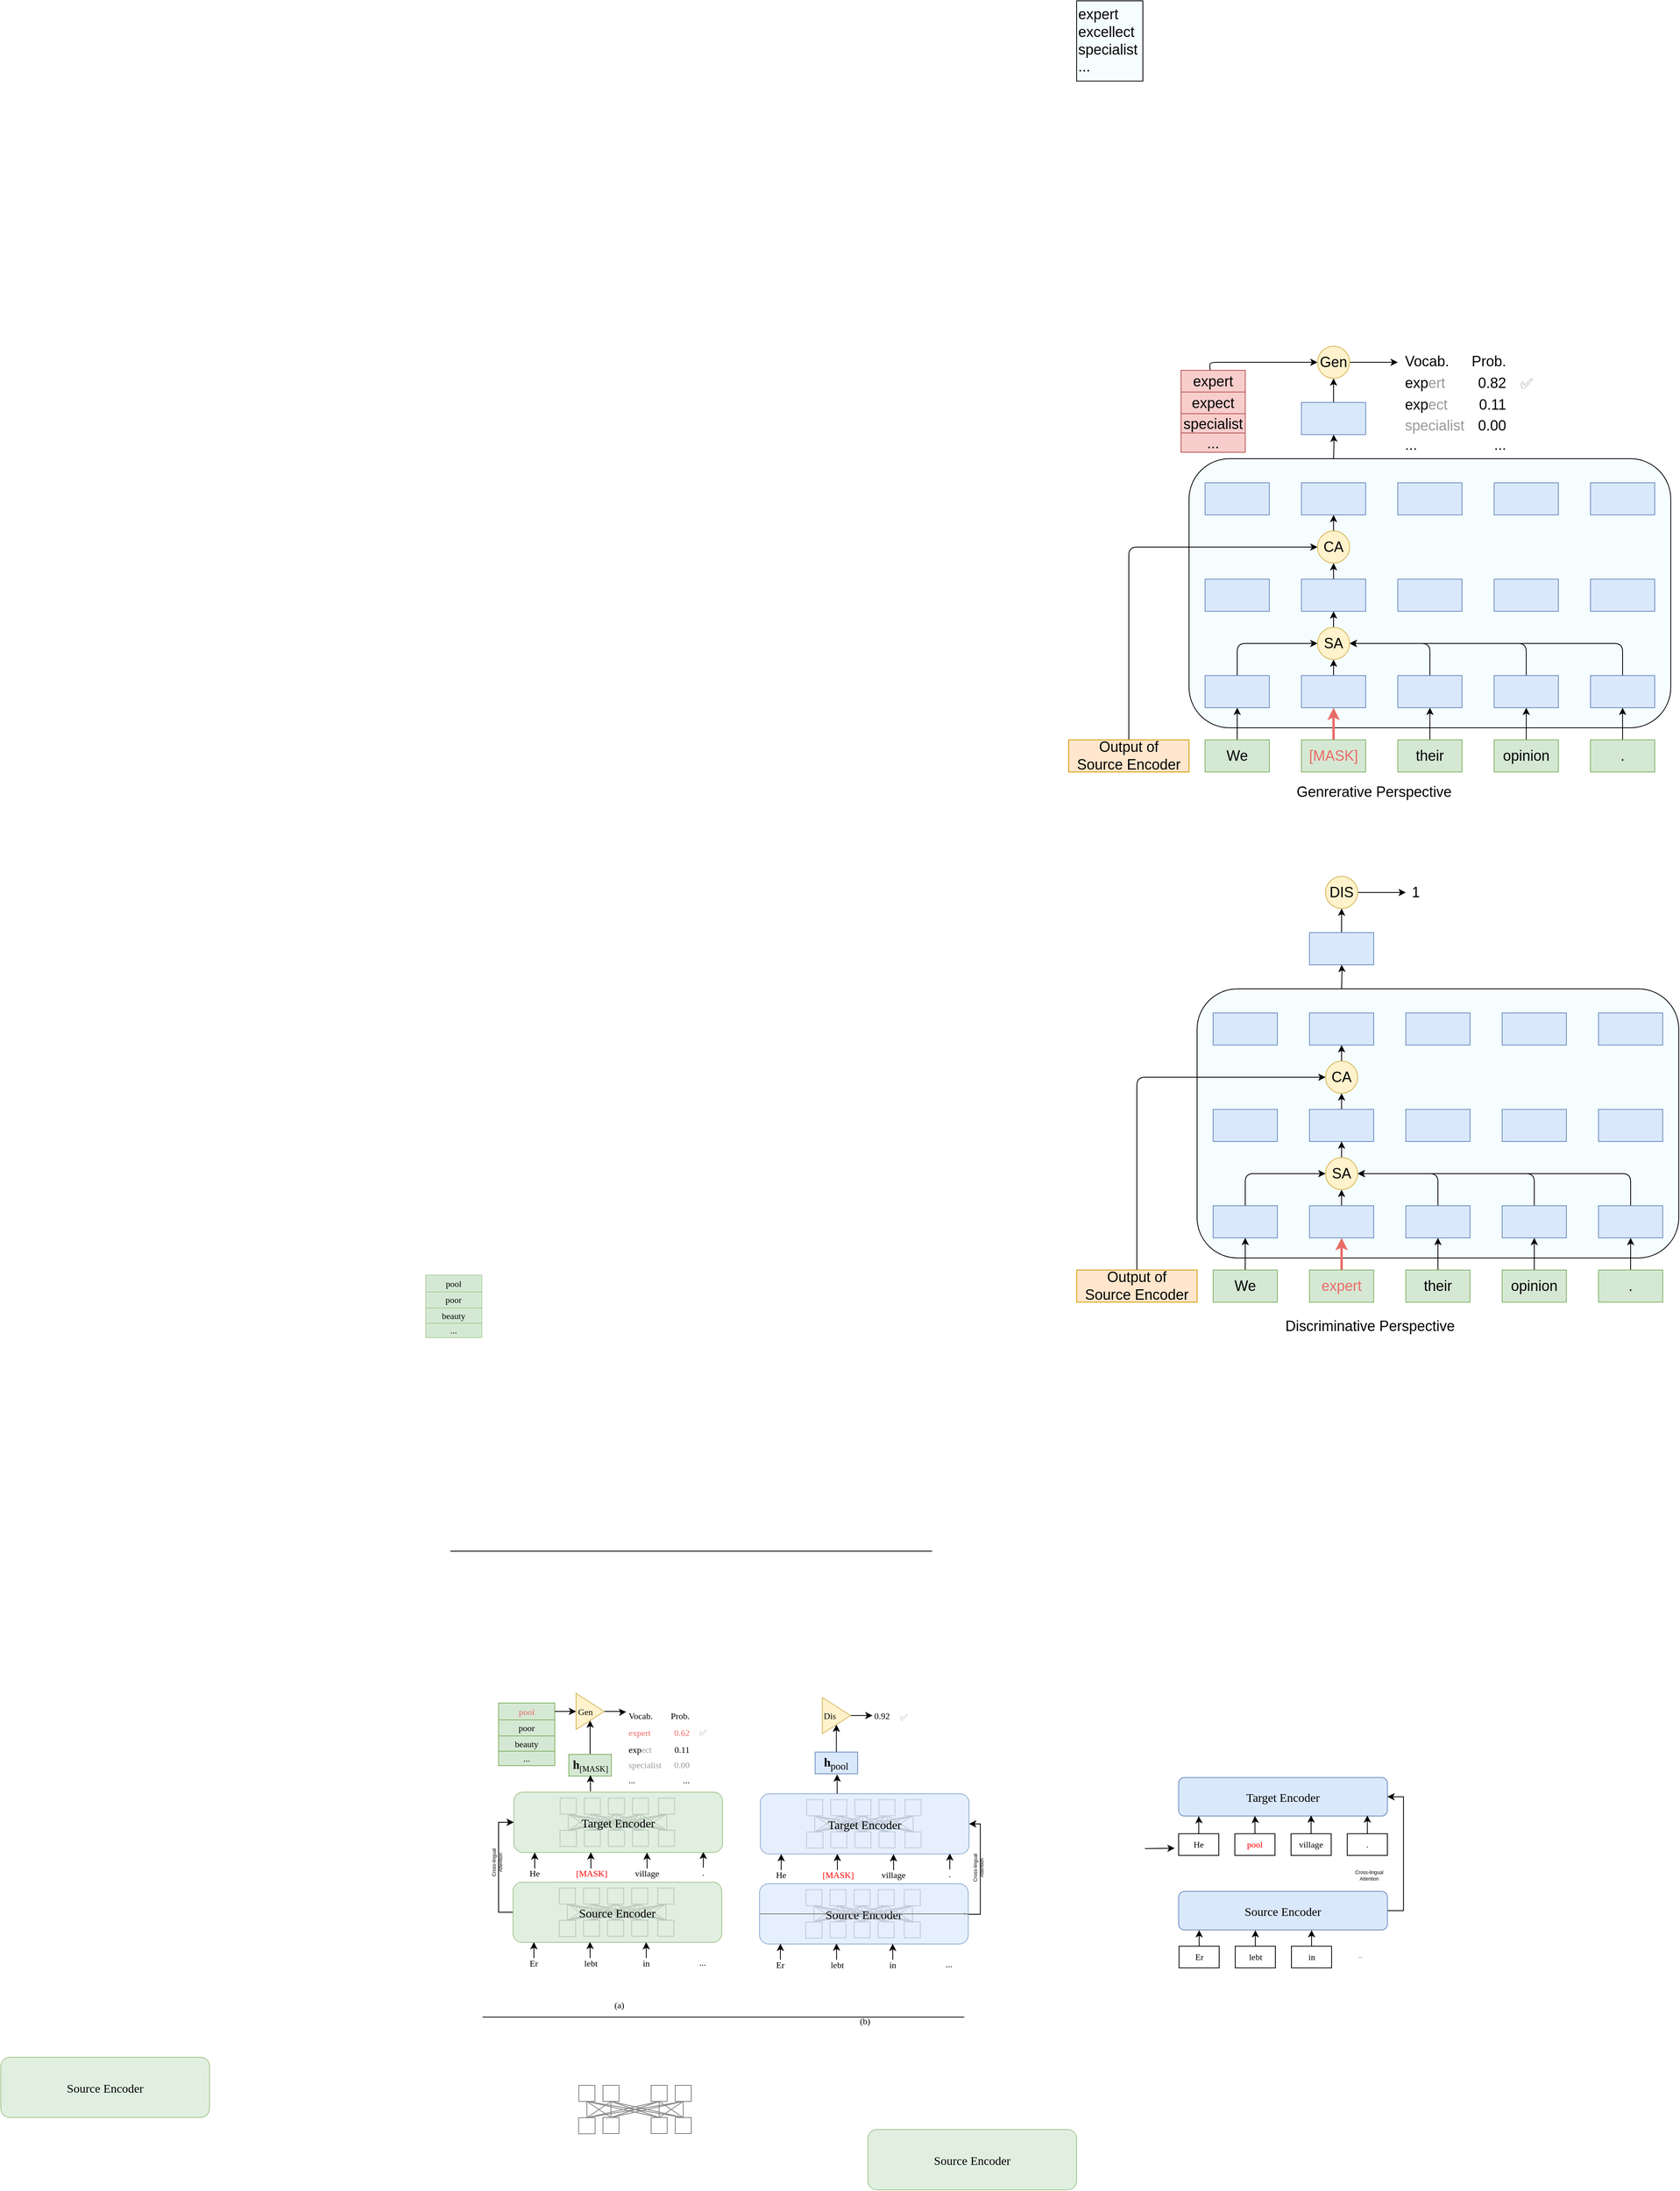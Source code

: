 <mxfile version="20.4.0" type="github">
  <diagram id="K7m40LMpJ0YwguaVcF83" name="第 1 页">
    <mxGraphModel dx="4007" dy="2374" grid="1" gridSize="10" guides="1" tooltips="1" connect="1" arrows="1" fold="1" page="1" pageScale="1" pageWidth="827" pageHeight="1169" math="0" shadow="0">
      <root>
        <mxCell id="0" />
        <mxCell id="1" parent="0" />
        <mxCell id="NDGal9xJ0kxTcGs0cXFX-12" value="" style="rounded=1;whiteSpace=wrap;html=1;fontSize=18;fillColor=#F5FDFF;strokeColor=#000000;fontColor=#333333;strokeWidth=1;fillStyle=auto;" parent="1" vertex="1">
          <mxGeometry x="140" y="170" width="600" height="335" as="geometry" />
        </mxCell>
        <mxCell id="NDGal9xJ0kxTcGs0cXFX-45" style="edgeStyle=orthogonalEdgeStyle;rounded=1;orthogonalLoop=1;jettySize=auto;html=1;exitX=0.5;exitY=0;exitDx=0;exitDy=0;entryX=0.5;entryY=1;entryDx=0;entryDy=0;fontSize=18;" parent="1" source="NDGal9xJ0kxTcGs0cXFX-7" target="NDGal9xJ0kxTcGs0cXFX-13" edge="1">
          <mxGeometry relative="1" as="geometry" />
        </mxCell>
        <mxCell id="NDGal9xJ0kxTcGs0cXFX-7" value="&lt;font style=&quot;font-size: 18px;&quot;&gt;We&lt;/font&gt;" style="rounded=0;whiteSpace=wrap;html=1;fillColor=#d5e8d4;strokeColor=#82b366;" parent="1" vertex="1">
          <mxGeometry x="160" y="520" width="80" height="40" as="geometry" />
        </mxCell>
        <mxCell id="NDGal9xJ0kxTcGs0cXFX-44" style="edgeStyle=orthogonalEdgeStyle;rounded=1;orthogonalLoop=1;jettySize=auto;html=1;fontSize=18;strokeWidth=3;strokeColor=#EA6B66;" parent="1" source="NDGal9xJ0kxTcGs0cXFX-8" target="NDGal9xJ0kxTcGs0cXFX-14" edge="1">
          <mxGeometry relative="1" as="geometry" />
        </mxCell>
        <mxCell id="NDGal9xJ0kxTcGs0cXFX-8" value="&lt;span style=&quot;font-size: 18px;&quot;&gt;&lt;font color=&quot;#ea6b66&quot;&gt;[MASK]&lt;/font&gt;&lt;/span&gt;" style="rounded=0;whiteSpace=wrap;html=1;fillColor=#d5e8d4;strokeColor=#82b366;" parent="1" vertex="1">
          <mxGeometry x="280" y="520" width="80" height="40" as="geometry" />
        </mxCell>
        <mxCell id="NDGal9xJ0kxTcGs0cXFX-46" style="edgeStyle=orthogonalEdgeStyle;rounded=1;orthogonalLoop=1;jettySize=auto;html=1;entryX=0.5;entryY=1;entryDx=0;entryDy=0;fontSize=18;" parent="1" source="NDGal9xJ0kxTcGs0cXFX-9" target="NDGal9xJ0kxTcGs0cXFX-15" edge="1">
          <mxGeometry relative="1" as="geometry" />
        </mxCell>
        <mxCell id="NDGal9xJ0kxTcGs0cXFX-9" value="&lt;font style=&quot;font-size: 18px;&quot;&gt;their&lt;/font&gt;" style="rounded=0;whiteSpace=wrap;html=1;fillColor=#d5e8d4;strokeColor=#82b366;" parent="1" vertex="1">
          <mxGeometry x="400" y="520" width="80" height="40" as="geometry" />
        </mxCell>
        <mxCell id="NDGal9xJ0kxTcGs0cXFX-47" style="edgeStyle=orthogonalEdgeStyle;rounded=1;orthogonalLoop=1;jettySize=auto;html=1;entryX=0.5;entryY=1;entryDx=0;entryDy=0;fontSize=18;" parent="1" source="NDGal9xJ0kxTcGs0cXFX-10" target="NDGal9xJ0kxTcGs0cXFX-16" edge="1">
          <mxGeometry relative="1" as="geometry" />
        </mxCell>
        <mxCell id="NDGal9xJ0kxTcGs0cXFX-10" value="&lt;font style=&quot;font-size: 18px;&quot;&gt;opinion&lt;/font&gt;" style="rounded=0;whiteSpace=wrap;html=1;fillColor=#d5e8d4;strokeColor=#82b366;" parent="1" vertex="1">
          <mxGeometry x="520" y="520" width="80" height="40" as="geometry" />
        </mxCell>
        <mxCell id="NDGal9xJ0kxTcGs0cXFX-48" style="edgeStyle=orthogonalEdgeStyle;rounded=1;orthogonalLoop=1;jettySize=auto;html=1;fontSize=18;" parent="1" source="NDGal9xJ0kxTcGs0cXFX-11" target="NDGal9xJ0kxTcGs0cXFX-17" edge="1">
          <mxGeometry relative="1" as="geometry" />
        </mxCell>
        <mxCell id="NDGal9xJ0kxTcGs0cXFX-11" value="&lt;font style=&quot;font-size: 18px;&quot;&gt;.&lt;/font&gt;" style="rounded=0;whiteSpace=wrap;html=1;fillColor=#d5e8d4;strokeColor=#82b366;" parent="1" vertex="1">
          <mxGeometry x="640" y="520" width="80" height="40" as="geometry" />
        </mxCell>
        <mxCell id="NDGal9xJ0kxTcGs0cXFX-28" style="edgeStyle=orthogonalEdgeStyle;rounded=1;orthogonalLoop=1;jettySize=auto;html=1;entryX=0;entryY=0.5;entryDx=0;entryDy=0;fontSize=18;exitX=0.5;exitY=0;exitDx=0;exitDy=0;" parent="1" source="NDGal9xJ0kxTcGs0cXFX-13" target="NDGal9xJ0kxTcGs0cXFX-25" edge="1">
          <mxGeometry relative="1" as="geometry" />
        </mxCell>
        <mxCell id="NDGal9xJ0kxTcGs0cXFX-13" value="" style="rounded=0;whiteSpace=wrap;html=1;fontSize=18;fillColor=#dae8fc;strokeColor=#6c8ebf;" parent="1" vertex="1">
          <mxGeometry x="160" y="440" width="80" height="40" as="geometry" />
        </mxCell>
        <mxCell id="NDGal9xJ0kxTcGs0cXFX-27" style="edgeStyle=orthogonalEdgeStyle;rounded=1;orthogonalLoop=1;jettySize=auto;html=1;exitX=0.5;exitY=0;exitDx=0;exitDy=0;entryX=0.5;entryY=1;entryDx=0;entryDy=0;fontSize=18;strokeWidth=1;" parent="1" source="NDGal9xJ0kxTcGs0cXFX-14" target="NDGal9xJ0kxTcGs0cXFX-25" edge="1">
          <mxGeometry relative="1" as="geometry" />
        </mxCell>
        <mxCell id="NDGal9xJ0kxTcGs0cXFX-14" value="" style="rounded=0;whiteSpace=wrap;html=1;fontSize=18;fillColor=#dae8fc;strokeColor=#6c8ebf;" parent="1" vertex="1">
          <mxGeometry x="280" y="440" width="80" height="40" as="geometry" />
        </mxCell>
        <mxCell id="NDGal9xJ0kxTcGs0cXFX-29" style="edgeStyle=orthogonalEdgeStyle;rounded=1;orthogonalLoop=1;jettySize=auto;html=1;entryX=1;entryY=0.5;entryDx=0;entryDy=0;fontSize=18;exitX=0.5;exitY=0;exitDx=0;exitDy=0;" parent="1" source="NDGal9xJ0kxTcGs0cXFX-15" target="NDGal9xJ0kxTcGs0cXFX-25" edge="1">
          <mxGeometry relative="1" as="geometry" />
        </mxCell>
        <mxCell id="NDGal9xJ0kxTcGs0cXFX-15" value="" style="rounded=0;whiteSpace=wrap;html=1;fontSize=18;fillColor=#dae8fc;strokeColor=#6c8ebf;" parent="1" vertex="1">
          <mxGeometry x="400" y="440" width="80" height="40" as="geometry" />
        </mxCell>
        <mxCell id="NDGal9xJ0kxTcGs0cXFX-30" style="edgeStyle=orthogonalEdgeStyle;rounded=1;orthogonalLoop=1;jettySize=auto;html=1;fontSize=18;exitX=0.5;exitY=0;exitDx=0;exitDy=0;entryX=1;entryY=0.5;entryDx=0;entryDy=0;" parent="1" source="NDGal9xJ0kxTcGs0cXFX-16" target="NDGal9xJ0kxTcGs0cXFX-25" edge="1">
          <mxGeometry relative="1" as="geometry">
            <mxPoint x="340" y="400" as="targetPoint" />
          </mxGeometry>
        </mxCell>
        <mxCell id="NDGal9xJ0kxTcGs0cXFX-16" value="" style="rounded=0;whiteSpace=wrap;html=1;fontSize=18;fillColor=#dae8fc;strokeColor=#6c8ebf;" parent="1" vertex="1">
          <mxGeometry x="520" y="440" width="80" height="40" as="geometry" />
        </mxCell>
        <mxCell id="NDGal9xJ0kxTcGs0cXFX-31" style="edgeStyle=orthogonalEdgeStyle;rounded=1;orthogonalLoop=1;jettySize=auto;html=1;fontSize=18;entryX=1;entryY=0.5;entryDx=0;entryDy=0;exitX=0.5;exitY=0;exitDx=0;exitDy=0;" parent="1" source="NDGal9xJ0kxTcGs0cXFX-17" target="NDGal9xJ0kxTcGs0cXFX-25" edge="1">
          <mxGeometry relative="1" as="geometry">
            <mxPoint x="350" y="400" as="targetPoint" />
          </mxGeometry>
        </mxCell>
        <mxCell id="NDGal9xJ0kxTcGs0cXFX-17" value="" style="rounded=0;whiteSpace=wrap;html=1;fontSize=18;fillColor=#dae8fc;strokeColor=#6c8ebf;" parent="1" vertex="1">
          <mxGeometry x="640" y="440" width="80" height="40" as="geometry" />
        </mxCell>
        <mxCell id="NDGal9xJ0kxTcGs0cXFX-20" value="" style="rounded=0;whiteSpace=wrap;html=1;fontSize=18;fillColor=#dae8fc;strokeColor=#6c8ebf;" parent="1" vertex="1">
          <mxGeometry x="160" y="320" width="80" height="40" as="geometry" />
        </mxCell>
        <mxCell id="NDGal9xJ0kxTcGs0cXFX-39" style="edgeStyle=orthogonalEdgeStyle;rounded=1;orthogonalLoop=1;jettySize=auto;html=1;exitX=0.5;exitY=0;exitDx=0;exitDy=0;fontSize=18;strokeWidth=1;" parent="1" source="NDGal9xJ0kxTcGs0cXFX-21" target="NDGal9xJ0kxTcGs0cXFX-37" edge="1">
          <mxGeometry relative="1" as="geometry" />
        </mxCell>
        <mxCell id="NDGal9xJ0kxTcGs0cXFX-21" value="" style="rounded=0;whiteSpace=wrap;html=1;fontSize=18;fillColor=#dae8fc;strokeColor=#6c8ebf;" parent="1" vertex="1">
          <mxGeometry x="280" y="320" width="80" height="40" as="geometry" />
        </mxCell>
        <mxCell id="NDGal9xJ0kxTcGs0cXFX-22" value="" style="rounded=0;whiteSpace=wrap;html=1;fontSize=18;fillColor=#dae8fc;strokeColor=#6c8ebf;" parent="1" vertex="1">
          <mxGeometry x="400" y="320" width="80" height="40" as="geometry" />
        </mxCell>
        <mxCell id="NDGal9xJ0kxTcGs0cXFX-23" value="" style="rounded=0;whiteSpace=wrap;html=1;fontSize=18;fillColor=#dae8fc;strokeColor=#6c8ebf;" parent="1" vertex="1">
          <mxGeometry x="520" y="320" width="80" height="40" as="geometry" />
        </mxCell>
        <mxCell id="NDGal9xJ0kxTcGs0cXFX-24" value="" style="rounded=0;whiteSpace=wrap;html=1;fontSize=18;fillColor=#dae8fc;strokeColor=#6c8ebf;" parent="1" vertex="1">
          <mxGeometry x="640" y="320" width="80" height="40" as="geometry" />
        </mxCell>
        <mxCell id="NDGal9xJ0kxTcGs0cXFX-26" style="edgeStyle=orthogonalEdgeStyle;rounded=1;orthogonalLoop=1;jettySize=auto;html=1;exitX=0.5;exitY=0;exitDx=0;exitDy=0;entryX=0.5;entryY=1;entryDx=0;entryDy=0;fontSize=18;strokeWidth=1;" parent="1" source="NDGal9xJ0kxTcGs0cXFX-25" target="NDGal9xJ0kxTcGs0cXFX-21" edge="1">
          <mxGeometry relative="1" as="geometry" />
        </mxCell>
        <mxCell id="NDGal9xJ0kxTcGs0cXFX-25" value="SA" style="ellipse;whiteSpace=wrap;html=1;aspect=fixed;fontSize=18;fillColor=#fff2cc;strokeColor=#d6b656;" parent="1" vertex="1">
          <mxGeometry x="300" y="380" width="40" height="40" as="geometry" />
        </mxCell>
        <mxCell id="NDGal9xJ0kxTcGs0cXFX-32" value="" style="rounded=0;whiteSpace=wrap;html=1;fontSize=18;fillColor=#dae8fc;strokeColor=#6c8ebf;" parent="1" vertex="1">
          <mxGeometry x="160" y="200" width="80" height="40" as="geometry" />
        </mxCell>
        <mxCell id="NDGal9xJ0kxTcGs0cXFX-54" style="edgeStyle=orthogonalEdgeStyle;rounded=1;orthogonalLoop=1;jettySize=auto;html=1;fontSize=18;strokeWidth=1;" parent="1" target="NDGal9xJ0kxTcGs0cXFX-51" edge="1">
          <mxGeometry relative="1" as="geometry">
            <mxPoint x="320" y="170" as="sourcePoint" />
          </mxGeometry>
        </mxCell>
        <mxCell id="NDGal9xJ0kxTcGs0cXFX-33" value="" style="rounded=0;whiteSpace=wrap;html=1;fontSize=18;fillColor=#dae8fc;strokeColor=#6c8ebf;" parent="1" vertex="1">
          <mxGeometry x="280" y="200" width="80" height="40" as="geometry" />
        </mxCell>
        <mxCell id="NDGal9xJ0kxTcGs0cXFX-34" value="" style="rounded=0;whiteSpace=wrap;html=1;fontSize=18;fillColor=#dae8fc;strokeColor=#6c8ebf;" parent="1" vertex="1">
          <mxGeometry x="400" y="200" width="80" height="40" as="geometry" />
        </mxCell>
        <mxCell id="NDGal9xJ0kxTcGs0cXFX-35" value="" style="rounded=0;whiteSpace=wrap;html=1;fontSize=18;fillColor=#dae8fc;strokeColor=#6c8ebf;" parent="1" vertex="1">
          <mxGeometry x="520" y="200" width="80" height="40" as="geometry" />
        </mxCell>
        <mxCell id="NDGal9xJ0kxTcGs0cXFX-36" value="" style="rounded=0;whiteSpace=wrap;html=1;fontSize=18;fillColor=#dae8fc;strokeColor=#6c8ebf;" parent="1" vertex="1">
          <mxGeometry x="640" y="200" width="80" height="40" as="geometry" />
        </mxCell>
        <mxCell id="NDGal9xJ0kxTcGs0cXFX-42" value="" style="edgeStyle=orthogonalEdgeStyle;rounded=1;orthogonalLoop=1;jettySize=auto;html=1;fontSize=18;strokeWidth=1;" parent="1" source="NDGal9xJ0kxTcGs0cXFX-37" target="NDGal9xJ0kxTcGs0cXFX-33" edge="1">
          <mxGeometry relative="1" as="geometry" />
        </mxCell>
        <mxCell id="NDGal9xJ0kxTcGs0cXFX-37" value="CA" style="ellipse;whiteSpace=wrap;html=1;aspect=fixed;fontSize=18;fillColor=#fff2cc;strokeColor=#d6b656;" parent="1" vertex="1">
          <mxGeometry x="300" y="260" width="40" height="40" as="geometry" />
        </mxCell>
        <mxCell id="NDGal9xJ0kxTcGs0cXFX-50" style="edgeStyle=orthogonalEdgeStyle;rounded=1;orthogonalLoop=1;jettySize=auto;html=1;entryX=0;entryY=0.5;entryDx=0;entryDy=0;fontSize=18;exitX=0.5;exitY=0;exitDx=0;exitDy=0;" parent="1" source="NDGal9xJ0kxTcGs0cXFX-49" target="NDGal9xJ0kxTcGs0cXFX-37" edge="1">
          <mxGeometry relative="1" as="geometry" />
        </mxCell>
        <mxCell id="NDGal9xJ0kxTcGs0cXFX-49" value="Output of&lt;br&gt;Source Encoder" style="rounded=0;whiteSpace=wrap;html=1;fontSize=18;fillColor=#ffe6cc;strokeColor=#d79b00;" parent="1" vertex="1">
          <mxGeometry x="-10" y="520" width="150" height="40" as="geometry" />
        </mxCell>
        <mxCell id="NDGal9xJ0kxTcGs0cXFX-87" style="edgeStyle=orthogonalEdgeStyle;rounded=1;orthogonalLoop=1;jettySize=auto;html=1;exitX=0.5;exitY=0;exitDx=0;exitDy=0;entryX=0.5;entryY=1;entryDx=0;entryDy=0;strokeWidth=1;fontSize=18;" parent="1" source="NDGal9xJ0kxTcGs0cXFX-51" target="NDGal9xJ0kxTcGs0cXFX-86" edge="1">
          <mxGeometry relative="1" as="geometry" />
        </mxCell>
        <mxCell id="NDGal9xJ0kxTcGs0cXFX-51" value="" style="rounded=0;whiteSpace=wrap;html=1;fontSize=18;fillColor=#dae8fc;strokeColor=#6c8ebf;" parent="1" vertex="1">
          <mxGeometry x="280" y="100" width="80" height="40" as="geometry" />
        </mxCell>
        <mxCell id="5H3XysIt7dRcobxCbL0b-28" style="edgeStyle=orthogonalEdgeStyle;rounded=1;orthogonalLoop=1;jettySize=auto;html=1;entryX=0;entryY=0.5;entryDx=0;entryDy=0;strokeWidth=1;fontSize=18;fontColor=#999999;exitX=0.463;exitY=-0.005;exitDx=0;exitDy=0;exitPerimeter=0;" parent="1" source="NDGal9xJ0kxTcGs0cXFX-78" target="NDGal9xJ0kxTcGs0cXFX-86" edge="1">
          <mxGeometry relative="1" as="geometry">
            <Array as="points">
              <mxPoint x="166" y="50" />
            </Array>
          </mxGeometry>
        </mxCell>
        <mxCell id="NDGal9xJ0kxTcGs0cXFX-77" value="" style="shape=table;startSize=0;container=1;collapsible=0;childLayout=tableLayout;rounded=0;fillStyle=auto;strokeColor=#b85450;strokeWidth=1;fontSize=18;fillColor=#f8cecc;" parent="1" vertex="1">
          <mxGeometry x="130" y="60" width="80" height="102" as="geometry" />
        </mxCell>
        <mxCell id="NDGal9xJ0kxTcGs0cXFX-78" value="" style="shape=tableRow;horizontal=0;startSize=0;swimlaneHead=0;swimlaneBody=0;top=0;left=0;bottom=0;right=0;collapsible=0;dropTarget=0;fillColor=none;points=[[0,0.5],[1,0.5]];portConstraint=eastwest;rounded=0;fillStyle=auto;strokeColor=#000000;strokeWidth=1;fontSize=18;" parent="NDGal9xJ0kxTcGs0cXFX-77" vertex="1">
          <mxGeometry width="80" height="27" as="geometry" />
        </mxCell>
        <mxCell id="NDGal9xJ0kxTcGs0cXFX-79" value="expert" style="shape=partialRectangle;html=1;whiteSpace=wrap;connectable=0;overflow=hidden;fillColor=none;top=0;left=0;bottom=0;right=0;pointerEvents=1;rounded=0;fillStyle=auto;strokeColor=#000000;strokeWidth=1;fontSize=18;" parent="NDGal9xJ0kxTcGs0cXFX-78" vertex="1">
          <mxGeometry width="80" height="27" as="geometry">
            <mxRectangle width="80" height="27" as="alternateBounds" />
          </mxGeometry>
        </mxCell>
        <mxCell id="5H3XysIt7dRcobxCbL0b-26" style="shape=tableRow;horizontal=0;startSize=0;swimlaneHead=0;swimlaneBody=0;top=0;left=0;bottom=0;right=0;collapsible=0;dropTarget=0;fillColor=none;points=[[0,0.5],[1,0.5]];portConstraint=eastwest;rounded=0;fillStyle=auto;strokeColor=#000000;strokeWidth=1;fontSize=18;" parent="NDGal9xJ0kxTcGs0cXFX-77" vertex="1">
          <mxGeometry y="27" width="80" height="27" as="geometry" />
        </mxCell>
        <mxCell id="5H3XysIt7dRcobxCbL0b-27" value="expect" style="shape=partialRectangle;html=1;whiteSpace=wrap;connectable=0;overflow=hidden;fillColor=none;top=0;left=0;bottom=0;right=0;pointerEvents=1;rounded=0;fillStyle=auto;strokeColor=#000000;strokeWidth=1;fontSize=18;" parent="5H3XysIt7dRcobxCbL0b-26" vertex="1">
          <mxGeometry width="80" height="27" as="geometry">
            <mxRectangle width="80" height="27" as="alternateBounds" />
          </mxGeometry>
        </mxCell>
        <mxCell id="NDGal9xJ0kxTcGs0cXFX-80" value="" style="shape=tableRow;horizontal=0;startSize=0;swimlaneHead=0;swimlaneBody=0;top=0;left=0;bottom=0;right=0;collapsible=0;dropTarget=0;fillColor=none;points=[[0,0.5],[1,0.5]];portConstraint=eastwest;rounded=0;fillStyle=auto;strokeColor=#000000;strokeWidth=1;fontSize=18;" parent="NDGal9xJ0kxTcGs0cXFX-77" vertex="1">
          <mxGeometry y="54" width="80" height="24" as="geometry" />
        </mxCell>
        <mxCell id="NDGal9xJ0kxTcGs0cXFX-81" value="specialist" style="shape=partialRectangle;html=1;whiteSpace=wrap;connectable=0;overflow=hidden;fillColor=none;top=0;left=0;bottom=0;right=0;pointerEvents=1;rounded=0;fillStyle=auto;strokeColor=#000000;strokeWidth=1;fontSize=18;" parent="NDGal9xJ0kxTcGs0cXFX-80" vertex="1">
          <mxGeometry width="80" height="24" as="geometry">
            <mxRectangle width="80" height="24" as="alternateBounds" />
          </mxGeometry>
        </mxCell>
        <mxCell id="NDGal9xJ0kxTcGs0cXFX-84" value="" style="shape=tableRow;horizontal=0;startSize=0;swimlaneHead=0;swimlaneBody=0;top=0;left=0;bottom=0;right=0;collapsible=0;dropTarget=0;fillColor=none;points=[[0,0.5],[1,0.5]];portConstraint=eastwest;rounded=0;fillStyle=auto;strokeColor=#000000;strokeWidth=1;fontSize=18;" parent="NDGal9xJ0kxTcGs0cXFX-77" vertex="1">
          <mxGeometry y="78" width="80" height="24" as="geometry" />
        </mxCell>
        <mxCell id="NDGal9xJ0kxTcGs0cXFX-85" value="..." style="shape=partialRectangle;html=1;whiteSpace=wrap;connectable=0;overflow=hidden;fillColor=none;top=0;left=0;bottom=0;right=0;pointerEvents=1;rounded=0;fillStyle=auto;strokeColor=#000000;strokeWidth=1;fontSize=18;" parent="NDGal9xJ0kxTcGs0cXFX-84" vertex="1">
          <mxGeometry width="80" height="24" as="geometry">
            <mxRectangle width="80" height="24" as="alternateBounds" />
          </mxGeometry>
        </mxCell>
        <mxCell id="5H3XysIt7dRcobxCbL0b-44" style="edgeStyle=orthogonalEdgeStyle;rounded=1;orthogonalLoop=1;jettySize=auto;html=1;strokeWidth=1;fontSize=18;fontColor=#999999;" parent="1" source="NDGal9xJ0kxTcGs0cXFX-86" edge="1">
          <mxGeometry relative="1" as="geometry">
            <mxPoint x="400" y="50" as="targetPoint" />
          </mxGeometry>
        </mxCell>
        <mxCell id="NDGal9xJ0kxTcGs0cXFX-86" value="Gen" style="ellipse;whiteSpace=wrap;html=1;aspect=fixed;fontSize=18;fillColor=#fff2cc;strokeColor=#d6b656;" parent="1" vertex="1">
          <mxGeometry x="300" y="30" width="40" height="40" as="geometry" />
        </mxCell>
        <mxCell id="5H3XysIt7dRcobxCbL0b-2" value="expert&lt;br&gt;excellect&lt;br&gt;specialist&lt;br&gt;...&lt;br&gt;&lt;div style=&quot;&quot;&gt;&lt;/div&gt;" style="rounded=0;whiteSpace=wrap;html=1;fillStyle=auto;strokeColor=#000000;strokeWidth=1;fontSize=18;fillColor=#F5fdFF;align=left;" parent="1" vertex="1">
          <mxGeometry y="-400" width="82.5" height="100" as="geometry" />
        </mxCell>
        <mxCell id="5H3XysIt7dRcobxCbL0b-29" value="✅" style="text;html=1;align=center;verticalAlign=middle;resizable=0;points=[];autosize=1;strokeColor=none;fillColor=none;fontSize=18;fontColor=#999999;" parent="1" vertex="1">
          <mxGeometry x="540" y="57" width="40" height="40" as="geometry" />
        </mxCell>
        <mxCell id="5H3XysIt7dRcobxCbL0b-30" value="" style="shape=table;startSize=0;container=1;collapsible=0;childLayout=tableLayout;rounded=0;fillStyle=auto;strokeWidth=0;fontSize=18;fillColor=#FFFFFF;strokeColor=none;opacity=0;" parent="1" vertex="1">
          <mxGeometry x="407" y="35" width="130" height="129" as="geometry" />
        </mxCell>
        <mxCell id="5H3XysIt7dRcobxCbL0b-45" style="shape=tableRow;horizontal=0;startSize=0;swimlaneHead=0;swimlaneBody=0;top=0;left=0;bottom=0;right=0;collapsible=0;dropTarget=0;fillColor=none;points=[[0,0.5],[1,0.5]];portConstraint=eastwest;rounded=0;fillStyle=auto;strokeColor=#000000;strokeWidth=1;fontSize=18;" parent="5H3XysIt7dRcobxCbL0b-30" vertex="1">
          <mxGeometry width="130" height="27" as="geometry" />
        </mxCell>
        <mxCell id="5H3XysIt7dRcobxCbL0b-46" value="Vocab." style="shape=partialRectangle;html=1;whiteSpace=wrap;connectable=0;overflow=hidden;fillColor=none;top=0;left=0;bottom=0;right=0;pointerEvents=1;rounded=0;fillStyle=auto;strokeColor=#000000;strokeWidth=1;fontSize=18;align=left;opacity=0;" parent="5H3XysIt7dRcobxCbL0b-45" vertex="1">
          <mxGeometry width="80" height="27" as="geometry">
            <mxRectangle width="80" height="27" as="alternateBounds" />
          </mxGeometry>
        </mxCell>
        <mxCell id="5H3XysIt7dRcobxCbL0b-47" value="Prob." style="shape=partialRectangle;html=1;whiteSpace=wrap;connectable=0;overflow=hidden;fillColor=none;top=0;left=0;bottom=0;right=0;pointerEvents=1;rounded=0;fillStyle=auto;strokeColor=#000000;strokeWidth=1;fontSize=18;align=right;" parent="5H3XysIt7dRcobxCbL0b-45" vertex="1">
          <mxGeometry x="80" width="50" height="27" as="geometry">
            <mxRectangle width="50" height="27" as="alternateBounds" />
          </mxGeometry>
        </mxCell>
        <mxCell id="5H3XysIt7dRcobxCbL0b-31" value="" style="shape=tableRow;horizontal=0;startSize=0;swimlaneHead=0;swimlaneBody=0;top=0;left=0;bottom=0;right=0;collapsible=0;dropTarget=0;fillColor=none;points=[[0,0.5],[1,0.5]];portConstraint=eastwest;rounded=0;fillStyle=auto;strokeColor=#000000;strokeWidth=1;fontSize=18;" parent="5H3XysIt7dRcobxCbL0b-30" vertex="1">
          <mxGeometry y="27" width="130" height="27" as="geometry" />
        </mxCell>
        <mxCell id="5H3XysIt7dRcobxCbL0b-32" value="exp&lt;font color=&quot;#999999&quot;&gt;ert&lt;/font&gt;" style="shape=partialRectangle;html=1;whiteSpace=wrap;connectable=0;overflow=hidden;fillColor=none;top=0;left=0;bottom=0;right=0;pointerEvents=1;rounded=0;fillStyle=auto;strokeColor=#000000;strokeWidth=1;fontSize=18;align=left;" parent="5H3XysIt7dRcobxCbL0b-31" vertex="1">
          <mxGeometry width="80" height="27" as="geometry">
            <mxRectangle width="80" height="27" as="alternateBounds" />
          </mxGeometry>
        </mxCell>
        <mxCell id="5H3XysIt7dRcobxCbL0b-39" value="0.82" style="shape=partialRectangle;html=1;whiteSpace=wrap;connectable=0;overflow=hidden;fillColor=none;top=0;left=0;bottom=0;right=0;pointerEvents=1;rounded=0;fillStyle=auto;strokeColor=#000000;strokeWidth=1;fontSize=18;align=right;" parent="5H3XysIt7dRcobxCbL0b-31" vertex="1">
          <mxGeometry x="80" width="50" height="27" as="geometry">
            <mxRectangle width="50" height="27" as="alternateBounds" />
          </mxGeometry>
        </mxCell>
        <mxCell id="5H3XysIt7dRcobxCbL0b-33" style="shape=tableRow;horizontal=0;startSize=0;swimlaneHead=0;swimlaneBody=0;top=0;left=0;bottom=0;right=0;collapsible=0;dropTarget=0;fillColor=none;points=[[0,0.5],[1,0.5]];portConstraint=eastwest;rounded=0;fillStyle=auto;strokeColor=#000000;strokeWidth=1;fontSize=18;" parent="5H3XysIt7dRcobxCbL0b-30" vertex="1">
          <mxGeometry y="54" width="130" height="27" as="geometry" />
        </mxCell>
        <mxCell id="5H3XysIt7dRcobxCbL0b-34" value="exp&lt;font color=&quot;#999999&quot;&gt;ect&lt;/font&gt;" style="shape=partialRectangle;html=1;whiteSpace=wrap;connectable=0;overflow=hidden;fillColor=none;top=0;left=0;bottom=0;right=0;pointerEvents=1;rounded=0;fillStyle=auto;strokeColor=#000000;strokeWidth=1;fontSize=18;align=left;" parent="5H3XysIt7dRcobxCbL0b-33" vertex="1">
          <mxGeometry width="80" height="27" as="geometry">
            <mxRectangle width="80" height="27" as="alternateBounds" />
          </mxGeometry>
        </mxCell>
        <mxCell id="5H3XysIt7dRcobxCbL0b-40" value="0.11" style="shape=partialRectangle;html=1;whiteSpace=wrap;connectable=0;overflow=hidden;fillColor=none;top=0;left=0;bottom=0;right=0;pointerEvents=1;rounded=0;fillStyle=auto;strokeColor=#000000;strokeWidth=1;fontSize=18;align=right;" parent="5H3XysIt7dRcobxCbL0b-33" vertex="1">
          <mxGeometry x="80" width="50" height="27" as="geometry">
            <mxRectangle width="50" height="27" as="alternateBounds" />
          </mxGeometry>
        </mxCell>
        <mxCell id="5H3XysIt7dRcobxCbL0b-35" value="" style="shape=tableRow;horizontal=0;startSize=0;swimlaneHead=0;swimlaneBody=0;top=0;left=0;bottom=0;right=0;collapsible=0;dropTarget=0;fillColor=none;points=[[0,0.5],[1,0.5]];portConstraint=eastwest;rounded=0;fillStyle=auto;strokeColor=#000000;strokeWidth=1;fontSize=18;" parent="5H3XysIt7dRcobxCbL0b-30" vertex="1">
          <mxGeometry y="81" width="130" height="24" as="geometry" />
        </mxCell>
        <mxCell id="5H3XysIt7dRcobxCbL0b-36" value="&lt;font color=&quot;#999999&quot;&gt;specialist&lt;/font&gt;" style="shape=partialRectangle;html=1;whiteSpace=wrap;connectable=0;overflow=hidden;fillColor=none;top=0;left=0;bottom=0;right=0;pointerEvents=1;rounded=0;fillStyle=auto;strokeColor=#000000;strokeWidth=1;fontSize=18;align=left;" parent="5H3XysIt7dRcobxCbL0b-35" vertex="1">
          <mxGeometry width="80" height="24" as="geometry">
            <mxRectangle width="80" height="24" as="alternateBounds" />
          </mxGeometry>
        </mxCell>
        <mxCell id="5H3XysIt7dRcobxCbL0b-41" value="0.00" style="shape=partialRectangle;html=1;whiteSpace=wrap;connectable=0;overflow=hidden;fillColor=none;top=0;left=0;bottom=0;right=0;pointerEvents=1;rounded=0;fillStyle=auto;strokeColor=#000000;strokeWidth=1;fontSize=18;align=right;" parent="5H3XysIt7dRcobxCbL0b-35" vertex="1">
          <mxGeometry x="80" width="50" height="24" as="geometry">
            <mxRectangle width="50" height="24" as="alternateBounds" />
          </mxGeometry>
        </mxCell>
        <mxCell id="5H3XysIt7dRcobxCbL0b-37" value="" style="shape=tableRow;horizontal=0;startSize=0;swimlaneHead=0;swimlaneBody=0;top=0;left=0;bottom=0;right=0;collapsible=0;dropTarget=0;fillColor=none;points=[[0,0.5],[1,0.5]];portConstraint=eastwest;rounded=0;fillStyle=auto;strokeColor=#000000;strokeWidth=1;fontSize=18;" parent="5H3XysIt7dRcobxCbL0b-30" vertex="1">
          <mxGeometry y="105" width="130" height="24" as="geometry" />
        </mxCell>
        <mxCell id="5H3XysIt7dRcobxCbL0b-38" value="..." style="shape=partialRectangle;html=1;whiteSpace=wrap;connectable=0;overflow=hidden;fillColor=none;top=0;left=0;bottom=0;right=0;pointerEvents=1;rounded=0;fillStyle=auto;strokeColor=#000000;strokeWidth=1;fontSize=18;align=left;" parent="5H3XysIt7dRcobxCbL0b-37" vertex="1">
          <mxGeometry width="80" height="24" as="geometry">
            <mxRectangle width="80" height="24" as="alternateBounds" />
          </mxGeometry>
        </mxCell>
        <mxCell id="5H3XysIt7dRcobxCbL0b-42" value="..." style="shape=partialRectangle;html=1;whiteSpace=wrap;connectable=0;overflow=hidden;fillColor=none;top=0;left=0;bottom=0;right=0;pointerEvents=1;rounded=0;fillStyle=auto;strokeColor=#000000;strokeWidth=1;fontSize=18;align=right;" parent="5H3XysIt7dRcobxCbL0b-37" vertex="1">
          <mxGeometry x="80" width="50" height="24" as="geometry">
            <mxRectangle width="50" height="24" as="alternateBounds" />
          </mxGeometry>
        </mxCell>
        <mxCell id="5H3XysIt7dRcobxCbL0b-50" value="" style="rounded=1;whiteSpace=wrap;html=1;fontSize=18;fillColor=#F5FDFF;strokeColor=#000000;fontColor=#333333;strokeWidth=1;fillStyle=auto;" parent="1" vertex="1">
          <mxGeometry x="150" y="830" width="600" height="335" as="geometry" />
        </mxCell>
        <mxCell id="5H3XysIt7dRcobxCbL0b-51" style="edgeStyle=orthogonalEdgeStyle;rounded=1;orthogonalLoop=1;jettySize=auto;html=1;exitX=0.5;exitY=0;exitDx=0;exitDy=0;entryX=0.5;entryY=1;entryDx=0;entryDy=0;fontSize=18;" parent="1" source="5H3XysIt7dRcobxCbL0b-52" target="5H3XysIt7dRcobxCbL0b-62" edge="1">
          <mxGeometry relative="1" as="geometry" />
        </mxCell>
        <mxCell id="5H3XysIt7dRcobxCbL0b-52" value="&lt;font style=&quot;font-size: 18px;&quot;&gt;We&lt;/font&gt;" style="rounded=0;whiteSpace=wrap;html=1;fillColor=#d5e8d4;strokeColor=#82b366;" parent="1" vertex="1">
          <mxGeometry x="170" y="1180" width="80" height="40" as="geometry" />
        </mxCell>
        <mxCell id="5H3XysIt7dRcobxCbL0b-53" style="edgeStyle=orthogonalEdgeStyle;rounded=1;orthogonalLoop=1;jettySize=auto;html=1;fontSize=18;strokeWidth=3;strokeColor=#EA6B66;" parent="1" source="5H3XysIt7dRcobxCbL0b-54" target="5H3XysIt7dRcobxCbL0b-64" edge="1">
          <mxGeometry relative="1" as="geometry" />
        </mxCell>
        <mxCell id="5H3XysIt7dRcobxCbL0b-54" value="&lt;span style=&quot;font-size: 18px;&quot;&gt;&lt;font color=&quot;#ea6b66&quot;&gt;expert&lt;/font&gt;&lt;/span&gt;" style="rounded=0;whiteSpace=wrap;html=1;fillColor=#d5e8d4;strokeColor=#82b366;" parent="1" vertex="1">
          <mxGeometry x="290" y="1180" width="80" height="40" as="geometry" />
        </mxCell>
        <mxCell id="5H3XysIt7dRcobxCbL0b-55" style="edgeStyle=orthogonalEdgeStyle;rounded=1;orthogonalLoop=1;jettySize=auto;html=1;entryX=0.5;entryY=1;entryDx=0;entryDy=0;fontSize=18;" parent="1" source="5H3XysIt7dRcobxCbL0b-56" target="5H3XysIt7dRcobxCbL0b-66" edge="1">
          <mxGeometry relative="1" as="geometry" />
        </mxCell>
        <mxCell id="5H3XysIt7dRcobxCbL0b-56" value="&lt;font style=&quot;font-size: 18px;&quot;&gt;their&lt;/font&gt;" style="rounded=0;whiteSpace=wrap;html=1;fillColor=#d5e8d4;strokeColor=#82b366;" parent="1" vertex="1">
          <mxGeometry x="410" y="1180" width="80" height="40" as="geometry" />
        </mxCell>
        <mxCell id="5H3XysIt7dRcobxCbL0b-57" style="edgeStyle=orthogonalEdgeStyle;rounded=1;orthogonalLoop=1;jettySize=auto;html=1;entryX=0.5;entryY=1;entryDx=0;entryDy=0;fontSize=18;" parent="1" source="5H3XysIt7dRcobxCbL0b-58" target="5H3XysIt7dRcobxCbL0b-68" edge="1">
          <mxGeometry relative="1" as="geometry" />
        </mxCell>
        <mxCell id="5H3XysIt7dRcobxCbL0b-58" value="&lt;font style=&quot;font-size: 18px;&quot;&gt;opinion&lt;/font&gt;" style="rounded=0;whiteSpace=wrap;html=1;fillColor=#d5e8d4;strokeColor=#82b366;" parent="1" vertex="1">
          <mxGeometry x="530" y="1180" width="80" height="40" as="geometry" />
        </mxCell>
        <mxCell id="5H3XysIt7dRcobxCbL0b-59" style="edgeStyle=orthogonalEdgeStyle;rounded=1;orthogonalLoop=1;jettySize=auto;html=1;fontSize=18;" parent="1" source="5H3XysIt7dRcobxCbL0b-60" target="5H3XysIt7dRcobxCbL0b-70" edge="1">
          <mxGeometry relative="1" as="geometry" />
        </mxCell>
        <mxCell id="5H3XysIt7dRcobxCbL0b-60" value="&lt;font style=&quot;font-size: 18px;&quot;&gt;.&lt;/font&gt;" style="rounded=0;whiteSpace=wrap;html=1;fillColor=#d5e8d4;strokeColor=#82b366;" parent="1" vertex="1">
          <mxGeometry x="650" y="1180" width="80" height="40" as="geometry" />
        </mxCell>
        <mxCell id="5H3XysIt7dRcobxCbL0b-61" style="edgeStyle=orthogonalEdgeStyle;rounded=1;orthogonalLoop=1;jettySize=auto;html=1;entryX=0;entryY=0.5;entryDx=0;entryDy=0;fontSize=18;exitX=0.5;exitY=0;exitDx=0;exitDy=0;" parent="1" source="5H3XysIt7dRcobxCbL0b-62" target="5H3XysIt7dRcobxCbL0b-78" edge="1">
          <mxGeometry relative="1" as="geometry" />
        </mxCell>
        <mxCell id="5H3XysIt7dRcobxCbL0b-62" value="" style="rounded=0;whiteSpace=wrap;html=1;fontSize=18;fillColor=#dae8fc;strokeColor=#6c8ebf;" parent="1" vertex="1">
          <mxGeometry x="170" y="1100" width="80" height="40" as="geometry" />
        </mxCell>
        <mxCell id="5H3XysIt7dRcobxCbL0b-63" style="edgeStyle=orthogonalEdgeStyle;rounded=1;orthogonalLoop=1;jettySize=auto;html=1;exitX=0.5;exitY=0;exitDx=0;exitDy=0;entryX=0.5;entryY=1;entryDx=0;entryDy=0;fontSize=18;strokeWidth=1;strokeColor=#000000;" parent="1" source="5H3XysIt7dRcobxCbL0b-64" target="5H3XysIt7dRcobxCbL0b-78" edge="1">
          <mxGeometry relative="1" as="geometry" />
        </mxCell>
        <mxCell id="5H3XysIt7dRcobxCbL0b-64" value="" style="rounded=0;whiteSpace=wrap;html=1;fontSize=18;fillColor=#dae8fc;strokeColor=#6c8ebf;" parent="1" vertex="1">
          <mxGeometry x="290" y="1100" width="80" height="40" as="geometry" />
        </mxCell>
        <mxCell id="5H3XysIt7dRcobxCbL0b-65" style="edgeStyle=orthogonalEdgeStyle;rounded=1;orthogonalLoop=1;jettySize=auto;html=1;entryX=1;entryY=0.5;entryDx=0;entryDy=0;fontSize=18;exitX=0.5;exitY=0;exitDx=0;exitDy=0;" parent="1" source="5H3XysIt7dRcobxCbL0b-66" target="5H3XysIt7dRcobxCbL0b-78" edge="1">
          <mxGeometry relative="1" as="geometry" />
        </mxCell>
        <mxCell id="5H3XysIt7dRcobxCbL0b-66" value="" style="rounded=0;whiteSpace=wrap;html=1;fontSize=18;fillColor=#dae8fc;strokeColor=#6c8ebf;" parent="1" vertex="1">
          <mxGeometry x="410" y="1100" width="80" height="40" as="geometry" />
        </mxCell>
        <mxCell id="5H3XysIt7dRcobxCbL0b-67" style="edgeStyle=orthogonalEdgeStyle;rounded=1;orthogonalLoop=1;jettySize=auto;html=1;fontSize=18;exitX=0.5;exitY=0;exitDx=0;exitDy=0;entryX=1;entryY=0.5;entryDx=0;entryDy=0;" parent="1" source="5H3XysIt7dRcobxCbL0b-68" target="5H3XysIt7dRcobxCbL0b-78" edge="1">
          <mxGeometry relative="1" as="geometry">
            <mxPoint x="350" y="1060" as="targetPoint" />
          </mxGeometry>
        </mxCell>
        <mxCell id="5H3XysIt7dRcobxCbL0b-68" value="" style="rounded=0;whiteSpace=wrap;html=1;fontSize=18;fillColor=#dae8fc;strokeColor=#6c8ebf;" parent="1" vertex="1">
          <mxGeometry x="530" y="1100" width="80" height="40" as="geometry" />
        </mxCell>
        <mxCell id="5H3XysIt7dRcobxCbL0b-69" style="edgeStyle=orthogonalEdgeStyle;rounded=1;orthogonalLoop=1;jettySize=auto;html=1;fontSize=18;entryX=1;entryY=0.5;entryDx=0;entryDy=0;exitX=0.5;exitY=0;exitDx=0;exitDy=0;" parent="1" source="5H3XysIt7dRcobxCbL0b-70" target="5H3XysIt7dRcobxCbL0b-78" edge="1">
          <mxGeometry relative="1" as="geometry">
            <mxPoint x="360" y="1060" as="targetPoint" />
          </mxGeometry>
        </mxCell>
        <mxCell id="5H3XysIt7dRcobxCbL0b-70" value="" style="rounded=0;whiteSpace=wrap;html=1;fontSize=18;fillColor=#dae8fc;strokeColor=#6c8ebf;" parent="1" vertex="1">
          <mxGeometry x="650" y="1100" width="80" height="40" as="geometry" />
        </mxCell>
        <mxCell id="5H3XysIt7dRcobxCbL0b-71" value="" style="rounded=0;whiteSpace=wrap;html=1;fontSize=18;fillColor=#dae8fc;strokeColor=#6c8ebf;" parent="1" vertex="1">
          <mxGeometry x="170" y="980" width="80" height="40" as="geometry" />
        </mxCell>
        <mxCell id="5H3XysIt7dRcobxCbL0b-72" style="edgeStyle=orthogonalEdgeStyle;rounded=1;orthogonalLoop=1;jettySize=auto;html=1;exitX=0.5;exitY=0;exitDx=0;exitDy=0;fontSize=18;strokeWidth=1;" parent="1" source="5H3XysIt7dRcobxCbL0b-73" target="5H3XysIt7dRcobxCbL0b-86" edge="1">
          <mxGeometry relative="1" as="geometry" />
        </mxCell>
        <mxCell id="5H3XysIt7dRcobxCbL0b-73" value="" style="rounded=0;whiteSpace=wrap;html=1;fontSize=18;fillColor=#dae8fc;strokeColor=#6c8ebf;" parent="1" vertex="1">
          <mxGeometry x="290" y="980" width="80" height="40" as="geometry" />
        </mxCell>
        <mxCell id="5H3XysIt7dRcobxCbL0b-74" value="" style="rounded=0;whiteSpace=wrap;html=1;fontSize=18;fillColor=#dae8fc;strokeColor=#6c8ebf;" parent="1" vertex="1">
          <mxGeometry x="410" y="980" width="80" height="40" as="geometry" />
        </mxCell>
        <mxCell id="5H3XysIt7dRcobxCbL0b-75" value="" style="rounded=0;whiteSpace=wrap;html=1;fontSize=18;fillColor=#dae8fc;strokeColor=#6c8ebf;" parent="1" vertex="1">
          <mxGeometry x="530" y="980" width="80" height="40" as="geometry" />
        </mxCell>
        <mxCell id="5H3XysIt7dRcobxCbL0b-76" value="" style="rounded=0;whiteSpace=wrap;html=1;fontSize=18;fillColor=#dae8fc;strokeColor=#6c8ebf;" parent="1" vertex="1">
          <mxGeometry x="650" y="980" width="80" height="40" as="geometry" />
        </mxCell>
        <mxCell id="5H3XysIt7dRcobxCbL0b-77" style="edgeStyle=orthogonalEdgeStyle;rounded=1;orthogonalLoop=1;jettySize=auto;html=1;exitX=0.5;exitY=0;exitDx=0;exitDy=0;entryX=0.5;entryY=1;entryDx=0;entryDy=0;fontSize=18;strokeWidth=1;" parent="1" source="5H3XysIt7dRcobxCbL0b-78" target="5H3XysIt7dRcobxCbL0b-73" edge="1">
          <mxGeometry relative="1" as="geometry" />
        </mxCell>
        <mxCell id="5H3XysIt7dRcobxCbL0b-78" value="SA" style="ellipse;whiteSpace=wrap;html=1;aspect=fixed;fontSize=18;fillColor=#fff2cc;strokeColor=#d6b656;" parent="1" vertex="1">
          <mxGeometry x="310" y="1040" width="40" height="40" as="geometry" />
        </mxCell>
        <mxCell id="5H3XysIt7dRcobxCbL0b-79" value="" style="rounded=0;whiteSpace=wrap;html=1;fontSize=18;fillColor=#dae8fc;strokeColor=#6c8ebf;" parent="1" vertex="1">
          <mxGeometry x="170" y="860" width="80" height="40" as="geometry" />
        </mxCell>
        <mxCell id="5H3XysIt7dRcobxCbL0b-80" style="edgeStyle=orthogonalEdgeStyle;rounded=1;orthogonalLoop=1;jettySize=auto;html=1;fontSize=18;strokeWidth=1;" parent="1" target="5H3XysIt7dRcobxCbL0b-90" edge="1">
          <mxGeometry relative="1" as="geometry">
            <mxPoint x="330" y="830" as="sourcePoint" />
          </mxGeometry>
        </mxCell>
        <mxCell id="5H3XysIt7dRcobxCbL0b-81" value="" style="rounded=0;whiteSpace=wrap;html=1;fontSize=18;fillColor=#dae8fc;strokeColor=#6c8ebf;" parent="1" vertex="1">
          <mxGeometry x="290" y="860" width="80" height="40" as="geometry" />
        </mxCell>
        <mxCell id="5H3XysIt7dRcobxCbL0b-82" value="" style="rounded=0;whiteSpace=wrap;html=1;fontSize=18;fillColor=#dae8fc;strokeColor=#6c8ebf;" parent="1" vertex="1">
          <mxGeometry x="410" y="860" width="80" height="40" as="geometry" />
        </mxCell>
        <mxCell id="5H3XysIt7dRcobxCbL0b-83" value="" style="rounded=0;whiteSpace=wrap;html=1;fontSize=18;fillColor=#dae8fc;strokeColor=#6c8ebf;" parent="1" vertex="1">
          <mxGeometry x="530" y="860" width="80" height="40" as="geometry" />
        </mxCell>
        <mxCell id="5H3XysIt7dRcobxCbL0b-84" value="" style="rounded=0;whiteSpace=wrap;html=1;fontSize=18;fillColor=#dae8fc;strokeColor=#6c8ebf;" parent="1" vertex="1">
          <mxGeometry x="650" y="860" width="80" height="40" as="geometry" />
        </mxCell>
        <mxCell id="5H3XysIt7dRcobxCbL0b-85" value="" style="edgeStyle=orthogonalEdgeStyle;rounded=1;orthogonalLoop=1;jettySize=auto;html=1;fontSize=18;strokeWidth=1;" parent="1" source="5H3XysIt7dRcobxCbL0b-86" target="5H3XysIt7dRcobxCbL0b-81" edge="1">
          <mxGeometry relative="1" as="geometry" />
        </mxCell>
        <mxCell id="5H3XysIt7dRcobxCbL0b-86" value="CA" style="ellipse;whiteSpace=wrap;html=1;aspect=fixed;fontSize=18;fillColor=#fff2cc;strokeColor=#d6b656;" parent="1" vertex="1">
          <mxGeometry x="310" y="920" width="40" height="40" as="geometry" />
        </mxCell>
        <mxCell id="5H3XysIt7dRcobxCbL0b-87" style="edgeStyle=orthogonalEdgeStyle;rounded=1;orthogonalLoop=1;jettySize=auto;html=1;entryX=0;entryY=0.5;entryDx=0;entryDy=0;fontSize=18;exitX=0.5;exitY=0;exitDx=0;exitDy=0;" parent="1" source="5H3XysIt7dRcobxCbL0b-88" target="5H3XysIt7dRcobxCbL0b-86" edge="1">
          <mxGeometry relative="1" as="geometry" />
        </mxCell>
        <mxCell id="5H3XysIt7dRcobxCbL0b-88" value="Output of&lt;br&gt;Source Encoder" style="rounded=0;whiteSpace=wrap;html=1;fontSize=18;fillColor=#ffe6cc;strokeColor=#d79b00;" parent="1" vertex="1">
          <mxGeometry y="1180" width="150" height="40" as="geometry" />
        </mxCell>
        <mxCell id="5H3XysIt7dRcobxCbL0b-89" style="edgeStyle=orthogonalEdgeStyle;rounded=1;orthogonalLoop=1;jettySize=auto;html=1;exitX=0.5;exitY=0;exitDx=0;exitDy=0;entryX=0.5;entryY=1;entryDx=0;entryDy=0;strokeWidth=1;fontSize=18;" parent="1" source="5H3XysIt7dRcobxCbL0b-90" target="5H3XysIt7dRcobxCbL0b-102" edge="1">
          <mxGeometry relative="1" as="geometry" />
        </mxCell>
        <mxCell id="5H3XysIt7dRcobxCbL0b-90" value="" style="rounded=0;whiteSpace=wrap;html=1;fontSize=18;fillColor=#dae8fc;strokeColor=#6c8ebf;" parent="1" vertex="1">
          <mxGeometry x="290" y="760" width="80" height="40" as="geometry" />
        </mxCell>
        <mxCell id="5H3XysIt7dRcobxCbL0b-101" style="edgeStyle=orthogonalEdgeStyle;rounded=1;orthogonalLoop=1;jettySize=auto;html=1;strokeWidth=1;fontSize=18;fontColor=#999999;" parent="1" source="5H3XysIt7dRcobxCbL0b-102" edge="1">
          <mxGeometry relative="1" as="geometry">
            <mxPoint x="410" y="710" as="targetPoint" />
          </mxGeometry>
        </mxCell>
        <mxCell id="5H3XysIt7dRcobxCbL0b-102" value="DIS" style="ellipse;whiteSpace=wrap;html=1;aspect=fixed;fontSize=18;fillColor=#fff2cc;strokeColor=#d6b656;" parent="1" vertex="1">
          <mxGeometry x="310" y="690" width="40" height="40" as="geometry" />
        </mxCell>
        <mxCell id="5H3XysIt7dRcobxCbL0b-124" value="&lt;font color=&quot;#000000&quot;&gt;1&lt;/font&gt;" style="text;html=1;align=center;verticalAlign=middle;resizable=0;points=[];autosize=1;strokeColor=none;fillColor=none;fontSize=18;fontColor=#EA6B66;" parent="1" vertex="1">
          <mxGeometry x="407" y="690" width="30" height="40" as="geometry" />
        </mxCell>
        <mxCell id="5H3XysIt7dRcobxCbL0b-125" value="Genrerative Perspective" style="text;html=1;align=center;verticalAlign=middle;resizable=0;points=[];autosize=1;strokeColor=none;fillColor=none;fontSize=18;fontColor=#000000;" parent="1" vertex="1">
          <mxGeometry x="260" y="565" width="220" height="40" as="geometry" />
        </mxCell>
        <mxCell id="5H3XysIt7dRcobxCbL0b-126" value="Discriminative Perspective" style="text;html=1;align=center;verticalAlign=middle;resizable=0;points=[];autosize=1;strokeColor=none;fillColor=none;fontSize=18;fontColor=#000000;" parent="1" vertex="1">
          <mxGeometry x="250" y="1230" width="230" height="40" as="geometry" />
        </mxCell>
        <mxCell id="Bq7GkM8MGqWm3XKlISek-1" style="edgeStyle=orthogonalEdgeStyle;rounded=0;orthogonalLoop=1;jettySize=auto;html=1;entryX=0.096;entryY=1.002;entryDx=0;entryDy=0;entryPerimeter=0;" edge="1" parent="1" source="5H3XysIt7dRcobxCbL0b-246">
          <mxGeometry relative="1" as="geometry">
            <mxPoint x="-675.04" y="1905.096" as="targetPoint" />
          </mxGeometry>
        </mxCell>
        <mxCell id="5H3XysIt7dRcobxCbL0b-246" value="&lt;font style=&quot;font-size: 11px;&quot;&gt;He&lt;/font&gt;" style="rounded=0;whiteSpace=wrap;html=1;fontFamily=Times New Roman;fontSize=11;strokeColor=none;spacingBottom=-10;spacing=-10;spacingTop=-10;" parent="1" vertex="1">
          <mxGeometry x="-700" y="1925" width="50" height="12" as="geometry" />
        </mxCell>
        <mxCell id="Bq7GkM8MGqWm3XKlISek-3" style="edgeStyle=orthogonalEdgeStyle;rounded=0;orthogonalLoop=1;jettySize=auto;html=1;entryX=0.365;entryY=0.995;entryDx=0;entryDy=0;entryPerimeter=0;" edge="1" parent="1">
          <mxGeometry relative="1" as="geometry">
            <mxPoint x="-605" y="1925" as="sourcePoint" />
            <mxPoint x="-605.1" y="1904.76" as="targetPoint" />
          </mxGeometry>
        </mxCell>
        <mxCell id="Bq7GkM8MGqWm3XKlISek-5" style="edgeStyle=orthogonalEdgeStyle;rounded=0;orthogonalLoop=1;jettySize=auto;html=1;entryX=0.634;entryY=1.003;entryDx=0;entryDy=0;entryPerimeter=0;" edge="1" parent="1">
          <mxGeometry relative="1" as="geometry">
            <mxPoint x="-535" y="1925" as="sourcePoint" />
            <mxPoint x="-535.16" y="1905.144" as="targetPoint" />
          </mxGeometry>
        </mxCell>
        <mxCell id="Bq7GkM8MGqWm3XKlISek-6" style="edgeStyle=orthogonalEdgeStyle;rounded=0;orthogonalLoop=1;jettySize=auto;html=1;entryX=0.904;entryY=0.983;entryDx=0;entryDy=0;entryPerimeter=0;" edge="1" parent="1">
          <mxGeometry relative="1" as="geometry">
            <mxPoint x="-465" y="1925" as="sourcePoint" />
            <mxPoint x="-464.96" y="1904.184" as="targetPoint" />
          </mxGeometry>
        </mxCell>
        <mxCell id="5H3XysIt7dRcobxCbL0b-283" style="edgeStyle=orthogonalEdgeStyle;rounded=0;orthogonalLoop=1;jettySize=auto;html=1;exitX=0.5;exitY=0;exitDx=0;exitDy=0;entryX=0.5;entryY=1;entryDx=0;entryDy=0;strokeWidth=1;fontSize=18;fontFamily=Times New Roman;" parent="1" source="5H3XysIt7dRcobxCbL0b-284" target="5H3XysIt7dRcobxCbL0b-454" edge="1">
          <mxGeometry relative="1" as="geometry">
            <mxPoint x="-604" y="1739" as="targetPoint" />
          </mxGeometry>
        </mxCell>
        <mxCell id="5H3XysIt7dRcobxCbL0b-284" value="&lt;b style=&quot;&quot;&gt;&lt;font style=&quot;font-size: 15px;&quot;&gt;h&lt;/font&gt;&lt;/b&gt;&lt;font style=&quot;font-size: 12px;&quot;&gt;&lt;sub&gt;[MASK]&lt;/sub&gt;&lt;/font&gt;" style="rounded=0;whiteSpace=wrap;html=1;fontSize=11;fillColor=#d5e8d4;strokeColor=#82b366;fontFamily=Times New Roman;" parent="1" vertex="1">
          <mxGeometry x="-632.5" y="1783" width="53" height="27" as="geometry" />
        </mxCell>
        <mxCell id="5H3XysIt7dRcobxCbL0b-286" value="" style="shape=table;startSize=0;container=1;collapsible=0;childLayout=tableLayout;rounded=0;fillStyle=auto;strokeColor=#82b366;strokeWidth=1;fontSize=11;fillColor=#d5e8d4;fontFamily=Times New Roman;" parent="1" vertex="1">
          <mxGeometry x="-720" y="1719" width="70" height="78" as="geometry" />
        </mxCell>
        <mxCell id="5H3XysIt7dRcobxCbL0b-287" value="" style="shape=tableRow;horizontal=0;startSize=0;swimlaneHead=0;swimlaneBody=0;top=0;left=0;bottom=0;right=0;collapsible=0;dropTarget=0;fillColor=none;points=[[0,0.5],[1,0.5]];portConstraint=eastwest;rounded=0;fillStyle=auto;strokeColor=#000000;strokeWidth=1;fontSize=11;fontFamily=Times New Roman;" parent="5H3XysIt7dRcobxCbL0b-286" vertex="1">
          <mxGeometry width="70" height="21" as="geometry" />
        </mxCell>
        <mxCell id="5H3XysIt7dRcobxCbL0b-288" value="&lt;font color=&quot;#ea6b66&quot; style=&quot;font-size: 11px;&quot;&gt;pool&lt;/font&gt;" style="shape=partialRectangle;html=1;whiteSpace=wrap;connectable=0;overflow=hidden;fillColor=none;top=0;left=0;bottom=0;right=0;pointerEvents=1;rounded=0;fillStyle=auto;strokeColor=#000000;strokeWidth=1;fontSize=11;fontFamily=Times New Roman;" parent="5H3XysIt7dRcobxCbL0b-287" vertex="1">
          <mxGeometry width="70" height="21" as="geometry">
            <mxRectangle width="70" height="21" as="alternateBounds" />
          </mxGeometry>
        </mxCell>
        <mxCell id="5H3XysIt7dRcobxCbL0b-289" style="shape=tableRow;horizontal=0;startSize=0;swimlaneHead=0;swimlaneBody=0;top=0;left=0;bottom=0;right=0;collapsible=0;dropTarget=0;fillColor=none;points=[[0,0.5],[1,0.5]];portConstraint=eastwest;rounded=0;fillStyle=auto;strokeColor=#000000;strokeWidth=1;fontSize=11;fontFamily=Times New Roman;" parent="5H3XysIt7dRcobxCbL0b-286" vertex="1">
          <mxGeometry y="21" width="70" height="20" as="geometry" />
        </mxCell>
        <mxCell id="5H3XysIt7dRcobxCbL0b-290" value="poor" style="shape=partialRectangle;html=1;whiteSpace=wrap;connectable=0;overflow=hidden;fillColor=none;top=0;left=0;bottom=0;right=0;pointerEvents=1;rounded=0;fillStyle=auto;strokeColor=#000000;strokeWidth=1;fontSize=11;fontFamily=Times New Roman;" parent="5H3XysIt7dRcobxCbL0b-289" vertex="1">
          <mxGeometry width="70" height="20" as="geometry">
            <mxRectangle width="70" height="20" as="alternateBounds" />
          </mxGeometry>
        </mxCell>
        <mxCell id="5H3XysIt7dRcobxCbL0b-291" value="" style="shape=tableRow;horizontal=0;startSize=0;swimlaneHead=0;swimlaneBody=0;top=0;left=0;bottom=0;right=0;collapsible=0;dropTarget=0;fillColor=none;points=[[0,0.5],[1,0.5]];portConstraint=eastwest;rounded=0;fillStyle=auto;strokeColor=#000000;strokeWidth=1;fontSize=11;fontFamily=Times New Roman;" parent="5H3XysIt7dRcobxCbL0b-286" vertex="1">
          <mxGeometry y="41" width="70" height="19" as="geometry" />
        </mxCell>
        <mxCell id="5H3XysIt7dRcobxCbL0b-292" value="beauty" style="shape=partialRectangle;html=1;whiteSpace=wrap;connectable=0;overflow=hidden;fillColor=none;top=0;left=0;bottom=0;right=0;pointerEvents=1;rounded=0;fillStyle=auto;strokeColor=#000000;strokeWidth=1;fontSize=11;fontFamily=Times New Roman;" parent="5H3XysIt7dRcobxCbL0b-291" vertex="1">
          <mxGeometry width="70" height="19" as="geometry">
            <mxRectangle width="70" height="19" as="alternateBounds" />
          </mxGeometry>
        </mxCell>
        <mxCell id="5H3XysIt7dRcobxCbL0b-293" value="" style="shape=tableRow;horizontal=0;startSize=0;swimlaneHead=0;swimlaneBody=0;top=0;left=0;bottom=0;right=0;collapsible=0;dropTarget=0;fillColor=none;points=[[0,0.5],[1,0.5]];portConstraint=eastwest;rounded=0;fillStyle=auto;strokeColor=#000000;strokeWidth=1;fontSize=11;fontFamily=Times New Roman;" parent="5H3XysIt7dRcobxCbL0b-286" vertex="1">
          <mxGeometry y="60" width="70" height="18" as="geometry" />
        </mxCell>
        <mxCell id="5H3XysIt7dRcobxCbL0b-294" value="..." style="shape=partialRectangle;html=1;whiteSpace=wrap;connectable=0;overflow=hidden;fillColor=none;top=0;left=0;bottom=0;right=0;pointerEvents=1;rounded=0;fillStyle=auto;strokeColor=#000000;strokeWidth=1;fontSize=11;fontFamily=Times New Roman;" parent="5H3XysIt7dRcobxCbL0b-293" vertex="1">
          <mxGeometry width="70" height="18" as="geometry">
            <mxRectangle width="70" height="18" as="alternateBounds" />
          </mxGeometry>
        </mxCell>
        <mxCell id="5H3XysIt7dRcobxCbL0b-297" value="&lt;font style=&quot;font-size: 11px;&quot;&gt;✅&lt;/font&gt;" style="text;html=1;align=center;verticalAlign=middle;resizable=0;points=[];autosize=1;strokeColor=none;fillColor=none;fontSize=18;fontColor=#999999;fontFamily=Times New Roman;" parent="1" vertex="1">
          <mxGeometry x="-486" y="1734" width="40" height="40" as="geometry" />
        </mxCell>
        <mxCell id="5H3XysIt7dRcobxCbL0b-298" value="" style="shape=table;startSize=0;container=1;collapsible=0;childLayout=tableLayout;rounded=0;fillStyle=auto;strokeWidth=0;fontSize=11;fillColor=#FFFFFF;strokeColor=none;opacity=0;fontFamily=Times New Roman;" parent="1" vertex="1">
          <mxGeometry x="-560" y="1724" width="80" height="100" as="geometry" />
        </mxCell>
        <mxCell id="5H3XysIt7dRcobxCbL0b-299" style="shape=tableRow;horizontal=0;startSize=0;swimlaneHead=0;swimlaneBody=0;top=0;left=0;bottom=0;right=0;collapsible=0;dropTarget=0;fillColor=none;points=[[0,0.5],[1,0.5]];portConstraint=eastwest;rounded=0;fillStyle=auto;strokeColor=#000000;strokeWidth=1;fontSize=18;fontFamily=Times New Roman;" parent="5H3XysIt7dRcobxCbL0b-298" vertex="1">
          <mxGeometry width="80" height="21" as="geometry" />
        </mxCell>
        <mxCell id="5H3XysIt7dRcobxCbL0b-300" value="&lt;font style=&quot;font-size: 11px;&quot;&gt;Vocab.&lt;/font&gt;" style="shape=partialRectangle;html=1;whiteSpace=wrap;connectable=0;overflow=hidden;fillColor=none;top=0;left=0;bottom=0;right=0;pointerEvents=1;rounded=0;fillStyle=auto;strokeColor=#000000;strokeWidth=1;fontSize=11;align=left;opacity=0;fontFamily=Times New Roman;" parent="5H3XysIt7dRcobxCbL0b-299" vertex="1">
          <mxGeometry width="46" height="21" as="geometry">
            <mxRectangle width="46" height="21" as="alternateBounds" />
          </mxGeometry>
        </mxCell>
        <mxCell id="5H3XysIt7dRcobxCbL0b-301" value="Prob." style="shape=partialRectangle;html=1;whiteSpace=wrap;connectable=0;overflow=hidden;fillColor=none;top=0;left=0;bottom=0;right=0;pointerEvents=1;rounded=0;fillStyle=auto;strokeColor=#000000;strokeWidth=1;fontSize=11;align=right;fontFamily=Times New Roman;" parent="5H3XysIt7dRcobxCbL0b-299" vertex="1">
          <mxGeometry x="46" width="34" height="21" as="geometry">
            <mxRectangle width="34" height="21" as="alternateBounds" />
          </mxGeometry>
        </mxCell>
        <mxCell id="5H3XysIt7dRcobxCbL0b-302" value="" style="shape=tableRow;horizontal=0;startSize=0;swimlaneHead=0;swimlaneBody=0;top=0;left=0;bottom=0;right=0;collapsible=0;dropTarget=0;fillColor=none;points=[[0,0.5],[1,0.5]];portConstraint=eastwest;rounded=0;fillStyle=auto;strokeColor=#000000;strokeWidth=1;fontSize=18;fontFamily=Times New Roman;" parent="5H3XysIt7dRcobxCbL0b-298" vertex="1">
          <mxGeometry y="21" width="80" height="21" as="geometry" />
        </mxCell>
        <mxCell id="5H3XysIt7dRcobxCbL0b-303" value="&lt;font style=&quot;line-height: 1.2; font-size: 11px;&quot; color=&quot;#ea6b66&quot;&gt;expert&lt;/font&gt;" style="shape=partialRectangle;html=1;whiteSpace=wrap;connectable=0;overflow=hidden;fillColor=none;top=0;left=0;bottom=0;right=0;pointerEvents=1;rounded=0;fillStyle=auto;strokeColor=#000000;strokeWidth=1;fontSize=11;align=left;fontFamily=Times New Roman;" parent="5H3XysIt7dRcobxCbL0b-302" vertex="1">
          <mxGeometry width="46" height="21" as="geometry">
            <mxRectangle width="46" height="21" as="alternateBounds" />
          </mxGeometry>
        </mxCell>
        <mxCell id="5H3XysIt7dRcobxCbL0b-304" value="&lt;font color=&quot;#ea6b66&quot; style=&quot;font-size: 11px;&quot;&gt;0.62&lt;/font&gt;" style="shape=partialRectangle;html=1;whiteSpace=wrap;connectable=0;overflow=hidden;fillColor=none;top=0;left=0;bottom=0;right=0;pointerEvents=1;rounded=0;fillStyle=auto;strokeColor=#000000;strokeWidth=1;fontSize=11;align=right;fontFamily=Times New Roman;" parent="5H3XysIt7dRcobxCbL0b-302" vertex="1">
          <mxGeometry x="46" width="34" height="21" as="geometry">
            <mxRectangle width="34" height="21" as="alternateBounds" />
          </mxGeometry>
        </mxCell>
        <mxCell id="5H3XysIt7dRcobxCbL0b-305" style="shape=tableRow;horizontal=0;startSize=0;swimlaneHead=0;swimlaneBody=0;top=0;left=0;bottom=0;right=0;collapsible=0;dropTarget=0;fillColor=none;points=[[0,0.5],[1,0.5]];portConstraint=eastwest;rounded=0;fillStyle=auto;strokeColor=#000000;strokeWidth=1;fontSize=18;fontFamily=Times New Roman;" parent="5H3XysIt7dRcobxCbL0b-298" vertex="1">
          <mxGeometry y="42" width="80" height="21" as="geometry" />
        </mxCell>
        <mxCell id="5H3XysIt7dRcobxCbL0b-306" value="exp&lt;font color=&quot;#999999&quot; style=&quot;font-size: 11px;&quot;&gt;ect&lt;/font&gt;" style="shape=partialRectangle;html=1;whiteSpace=wrap;connectable=0;overflow=hidden;fillColor=none;top=0;left=0;bottom=0;right=0;pointerEvents=1;rounded=0;fillStyle=auto;strokeColor=#000000;strokeWidth=1;fontSize=11;align=left;fontFamily=Times New Roman;" parent="5H3XysIt7dRcobxCbL0b-305" vertex="1">
          <mxGeometry width="46" height="21" as="geometry">
            <mxRectangle width="46" height="21" as="alternateBounds" />
          </mxGeometry>
        </mxCell>
        <mxCell id="5H3XysIt7dRcobxCbL0b-307" value="0.11" style="shape=partialRectangle;html=1;whiteSpace=wrap;connectable=0;overflow=hidden;fillColor=none;top=0;left=0;bottom=0;right=0;pointerEvents=1;rounded=0;fillStyle=auto;strokeColor=#000000;strokeWidth=1;fontSize=11;align=right;fontFamily=Times New Roman;" parent="5H3XysIt7dRcobxCbL0b-305" vertex="1">
          <mxGeometry x="46" width="34" height="21" as="geometry">
            <mxRectangle width="34" height="21" as="alternateBounds" />
          </mxGeometry>
        </mxCell>
        <mxCell id="5H3XysIt7dRcobxCbL0b-308" value="" style="shape=tableRow;horizontal=0;startSize=0;swimlaneHead=0;swimlaneBody=0;top=0;left=0;bottom=0;right=0;collapsible=0;dropTarget=0;fillColor=none;points=[[0,0.5],[1,0.5]];portConstraint=eastwest;rounded=0;fillStyle=auto;strokeColor=#000000;strokeWidth=1;fontSize=18;fontFamily=Times New Roman;" parent="5H3XysIt7dRcobxCbL0b-298" vertex="1">
          <mxGeometry y="63" width="80" height="18" as="geometry" />
        </mxCell>
        <mxCell id="5H3XysIt7dRcobxCbL0b-309" value="&lt;font color=&quot;#999999&quot; style=&quot;font-size: 11px;&quot;&gt;specialist&lt;/font&gt;" style="shape=partialRectangle;html=1;whiteSpace=wrap;connectable=0;overflow=hidden;fillColor=none;top=0;left=0;bottom=0;right=0;pointerEvents=1;rounded=0;fillStyle=auto;strokeColor=#000000;strokeWidth=1;fontSize=11;align=left;fontFamily=Times New Roman;" parent="5H3XysIt7dRcobxCbL0b-308" vertex="1">
          <mxGeometry width="46" height="18" as="geometry">
            <mxRectangle width="46" height="18" as="alternateBounds" />
          </mxGeometry>
        </mxCell>
        <mxCell id="5H3XysIt7dRcobxCbL0b-310" value="&lt;font color=&quot;#999999&quot;&gt;0.00&lt;/font&gt;" style="shape=partialRectangle;html=1;whiteSpace=wrap;connectable=0;overflow=hidden;fillColor=none;top=0;left=0;bottom=0;right=0;pointerEvents=1;rounded=0;fillStyle=auto;strokeColor=#000000;strokeWidth=1;fontSize=11;align=right;fontFamily=Times New Roman;" parent="5H3XysIt7dRcobxCbL0b-308" vertex="1">
          <mxGeometry x="46" width="34" height="18" as="geometry">
            <mxRectangle width="34" height="18" as="alternateBounds" />
          </mxGeometry>
        </mxCell>
        <mxCell id="5H3XysIt7dRcobxCbL0b-311" value="" style="shape=tableRow;horizontal=0;startSize=0;swimlaneHead=0;swimlaneBody=0;top=0;left=0;bottom=0;right=0;collapsible=0;dropTarget=0;fillColor=none;points=[[0,0.5],[1,0.5]];portConstraint=eastwest;rounded=0;fillStyle=auto;strokeColor=#000000;strokeWidth=1;fontSize=18;fontFamily=Times New Roman;" parent="5H3XysIt7dRcobxCbL0b-298" vertex="1">
          <mxGeometry y="81" width="80" height="19" as="geometry" />
        </mxCell>
        <mxCell id="5H3XysIt7dRcobxCbL0b-312" value="..." style="shape=partialRectangle;html=1;whiteSpace=wrap;connectable=0;overflow=hidden;fillColor=none;top=0;left=0;bottom=0;right=0;pointerEvents=1;rounded=0;fillStyle=auto;strokeColor=#000000;strokeWidth=1;fontSize=11;align=left;fontFamily=Times New Roman;" parent="5H3XysIt7dRcobxCbL0b-311" vertex="1">
          <mxGeometry width="46" height="19" as="geometry">
            <mxRectangle width="46" height="19" as="alternateBounds" />
          </mxGeometry>
        </mxCell>
        <mxCell id="5H3XysIt7dRcobxCbL0b-313" value="..." style="shape=partialRectangle;html=1;whiteSpace=wrap;connectable=0;overflow=hidden;fillColor=none;top=0;left=0;bottom=0;right=0;pointerEvents=1;rounded=0;fillStyle=auto;strokeColor=#000000;strokeWidth=1;fontSize=11;align=right;fontFamily=Times New Roman;" parent="5H3XysIt7dRcobxCbL0b-311" vertex="1">
          <mxGeometry x="46" width="34" height="19" as="geometry">
            <mxRectangle width="34" height="19" as="alternateBounds" />
          </mxGeometry>
        </mxCell>
        <mxCell id="5H3XysIt7dRcobxCbL0b-314" value="(a)" style="text;html=1;align=center;verticalAlign=middle;resizable=0;points=[];autosize=1;strokeColor=none;fillColor=none;fontSize=11;fontColor=#000000;fontFamily=Times New Roman;" parent="1" vertex="1">
          <mxGeometry x="-590" y="2080" width="40" height="30" as="geometry" />
        </mxCell>
        <mxCell id="5H3XysIt7dRcobxCbL0b-456" style="edgeStyle=orthogonalEdgeStyle;rounded=0;orthogonalLoop=1;jettySize=auto;html=1;strokeColor=#000000;strokeWidth=1;fontFamily=Times New Roman;fontSize=12;fontColor=#EA6B66;" parent="1" source="5H3XysIt7dRcobxCbL0b-454" edge="1">
          <mxGeometry relative="1" as="geometry">
            <mxPoint x="-561" y="1730" as="targetPoint" />
          </mxGeometry>
        </mxCell>
        <mxCell id="5H3XysIt7dRcobxCbL0b-454" value="Gen" style="triangle;whiteSpace=wrap;html=1;rounded=0;labelBackgroundColor=none;fillStyle=auto;strokeColor=#d6b656;strokeWidth=1;fontSize=11;fillColor=#fff2cc;align=left;fontFamily=Times New Roman;" parent="1" vertex="1">
          <mxGeometry x="-623.5" y="1707" width="35" height="45" as="geometry" />
        </mxCell>
        <mxCell id="5H3XysIt7dRcobxCbL0b-455" style="edgeStyle=orthogonalEdgeStyle;rounded=0;orthogonalLoop=1;jettySize=auto;html=1;entryX=0;entryY=0.5;entryDx=0;entryDy=0;strokeColor=#000000;strokeWidth=1;fontFamily=Times New Roman;fontSize=12;fontColor=#EA6B66;" parent="1" source="5H3XysIt7dRcobxCbL0b-287" target="5H3XysIt7dRcobxCbL0b-454" edge="1">
          <mxGeometry relative="1" as="geometry" />
        </mxCell>
        <mxCell id="Bq7GkM8MGqWm3XKlISek-27" style="edgeStyle=orthogonalEdgeStyle;rounded=0;orthogonalLoop=1;jettySize=auto;html=1;exitX=0.5;exitY=0;exitDx=0;exitDy=0;entryX=0.5;entryY=1;entryDx=0;entryDy=0;strokeWidth=1;fontSize=18;fontFamily=Times New Roman;" edge="1" parent="1" source="Bq7GkM8MGqWm3XKlISek-28" target="Bq7GkM8MGqWm3XKlISek-31">
          <mxGeometry relative="1" as="geometry">
            <mxPoint x="-299.25" y="1736.13" as="targetPoint" />
          </mxGeometry>
        </mxCell>
        <mxCell id="Bq7GkM8MGqWm3XKlISek-28" value="&lt;font style=&quot;font-size: 15px;&quot;&gt;&lt;b&gt;h&lt;/b&gt;&lt;sub style=&quot;&quot;&gt;pool&lt;/sub&gt;&lt;/font&gt;" style="rounded=0;whiteSpace=wrap;html=1;fontSize=11;fillColor=#dae8fc;strokeColor=#6c8ebf;fontFamily=Times New Roman;" vertex="1" parent="1">
          <mxGeometry x="-325.75" y="1780.13" width="53" height="27" as="geometry" />
        </mxCell>
        <mxCell id="Bq7GkM8MGqWm3XKlISek-29" style="edgeStyle=orthogonalEdgeStyle;rounded=0;orthogonalLoop=1;jettySize=auto;html=1;entryX=0.297;entryY=0.993;entryDx=0;entryDy=0;entryPerimeter=0;strokeColor=#000000;strokeWidth=1;fontFamily=Times New Roman;fontSize=12;fontColor=#EA6B66;exitX=0.5;exitY=0;exitDx=0;exitDy=0;" edge="1" parent="1">
          <mxGeometry relative="1" as="geometry">
            <mxPoint x="-298.25" y="1831.88" as="sourcePoint" />
            <mxPoint x="-298.35" y="1807.884" as="targetPoint" />
          </mxGeometry>
        </mxCell>
        <mxCell id="Bq7GkM8MGqWm3XKlISek-30" style="edgeStyle=orthogonalEdgeStyle;rounded=0;orthogonalLoop=1;jettySize=auto;html=1;strokeColor=#000000;strokeWidth=1;fontFamily=Times New Roman;fontSize=11;fontColor=#000000;" edge="1" parent="1" source="Bq7GkM8MGqWm3XKlISek-31" target="Bq7GkM8MGqWm3XKlISek-32">
          <mxGeometry relative="1" as="geometry" />
        </mxCell>
        <mxCell id="Bq7GkM8MGqWm3XKlISek-31" value="Dis" style="triangle;whiteSpace=wrap;html=1;rounded=0;labelBackgroundColor=none;fillStyle=auto;strokeColor=#d6b656;strokeWidth=1;fontSize=11;fillColor=#fff2cc;align=left;fontFamily=Times New Roman;" vertex="1" parent="1">
          <mxGeometry x="-316.75" y="1712.13" width="35" height="45" as="geometry" />
        </mxCell>
        <mxCell id="Bq7GkM8MGqWm3XKlISek-32" value="0.92" style="text;html=1;align=left;verticalAlign=middle;resizable=0;points=[];autosize=1;strokeColor=none;fillColor=none;fontSize=11;fontFamily=Times New Roman;fontColor=#000000;" vertex="1" parent="1">
          <mxGeometry x="-254.25" y="1719.63" width="40" height="30" as="geometry" />
        </mxCell>
        <mxCell id="Bq7GkM8MGqWm3XKlISek-33" value="(b)" style="text;html=1;align=center;verticalAlign=middle;resizable=0;points=[];autosize=1;strokeColor=none;fillColor=none;fontSize=11;fontColor=#000000;fontFamily=Times New Roman;" vertex="1" parent="1">
          <mxGeometry x="-284.5" y="2100" width="40" height="30" as="geometry" />
        </mxCell>
        <mxCell id="Bq7GkM8MGqWm3XKlISek-34" value="&lt;font style=&quot;font-size: 11px;&quot;&gt;✅&lt;/font&gt;" style="text;html=1;align=center;verticalAlign=middle;resizable=0;points=[];autosize=1;strokeColor=none;fillColor=none;fontSize=18;fontColor=#999999;fontFamily=Times New Roman;" vertex="1" parent="1">
          <mxGeometry x="-236.25" y="1714.63" width="40" height="40" as="geometry" />
        </mxCell>
        <mxCell id="Bq7GkM8MGqWm3XKlISek-35" value="Target Encoder" style="rounded=1;whiteSpace=wrap;html=1;fontSize=15;fillColor=#dae8fc;strokeColor=#6c8ebf;strokeWidth=1;fillStyle=auto;fontFamily=Times New Roman;" vertex="1" parent="1">
          <mxGeometry x="127.05" y="1811.75" width="260" height="48" as="geometry" />
        </mxCell>
        <mxCell id="Bq7GkM8MGqWm3XKlISek-36" style="edgeStyle=orthogonalEdgeStyle;rounded=0;orthogonalLoop=1;jettySize=auto;html=1;entryX=0.096;entryY=1.002;entryDx=0;entryDy=0;entryPerimeter=0;" edge="1" parent="1" source="Bq7GkM8MGqWm3XKlISek-37" target="Bq7GkM8MGqWm3XKlISek-35">
          <mxGeometry relative="1" as="geometry" />
        </mxCell>
        <mxCell id="Bq7GkM8MGqWm3XKlISek-37" value="&lt;font style=&quot;font-size: 11px;&quot;&gt;He&lt;/font&gt;" style="rounded=0;whiteSpace=wrap;html=1;fontFamily=Times New Roman;fontSize=11;" vertex="1" parent="1">
          <mxGeometry x="127.05" y="1881.75" width="50" height="27" as="geometry" />
        </mxCell>
        <mxCell id="Bq7GkM8MGqWm3XKlISek-38" style="edgeStyle=orthogonalEdgeStyle;rounded=0;orthogonalLoop=1;jettySize=auto;html=1;entryX=0.365;entryY=0.995;entryDx=0;entryDy=0;entryPerimeter=0;" edge="1" parent="1" source="Bq7GkM8MGqWm3XKlISek-39" target="Bq7GkM8MGqWm3XKlISek-35">
          <mxGeometry relative="1" as="geometry" />
        </mxCell>
        <mxCell id="Bq7GkM8MGqWm3XKlISek-39" value="&lt;span style=&quot;font-size: 11px;&quot;&gt;&lt;font color=&quot;#ff0000&quot; style=&quot;font-size: 11px;&quot;&gt;pool&lt;/font&gt;&lt;/span&gt;" style="rounded=0;whiteSpace=wrap;html=1;fontFamily=Times New Roman;fontSize=11;" vertex="1" parent="1">
          <mxGeometry x="197.05" y="1881.75" width="50" height="27" as="geometry" />
        </mxCell>
        <mxCell id="Bq7GkM8MGqWm3XKlISek-41" value="&lt;font style=&quot;font-size: 11px;&quot;&gt;village&lt;/font&gt;" style="rounded=0;whiteSpace=wrap;html=1;fontFamily=Times New Roman;fontSize=11;" vertex="1" parent="1">
          <mxGeometry x="267.05" y="1881.75" width="50" height="27" as="geometry" />
        </mxCell>
        <mxCell id="Bq7GkM8MGqWm3XKlISek-42" style="edgeStyle=orthogonalEdgeStyle;rounded=0;orthogonalLoop=1;jettySize=auto;html=1;entryX=0.904;entryY=0.983;entryDx=0;entryDy=0;entryPerimeter=0;" edge="1" parent="1" source="Bq7GkM8MGqWm3XKlISek-43" target="Bq7GkM8MGqWm3XKlISek-35">
          <mxGeometry relative="1" as="geometry" />
        </mxCell>
        <mxCell id="Bq7GkM8MGqWm3XKlISek-43" value="." style="rounded=0;whiteSpace=wrap;html=1;fontFamily=Times New Roman;fontSize=11;" vertex="1" parent="1">
          <mxGeometry x="337.05" y="1881.75" width="50" height="27" as="geometry" />
        </mxCell>
        <mxCell id="Bq7GkM8MGqWm3XKlISek-50" value="" style="endArrow=classic;html=1;rounded=0;strokeColor=#000000;fontSize=6;fontColor=#000000;" edge="1" parent="1">
          <mxGeometry width="50" height="50" relative="1" as="geometry">
            <mxPoint x="85.05" y="1900.19" as="sourcePoint" />
            <mxPoint x="122.05" y="1899.8" as="targetPoint" />
          </mxGeometry>
        </mxCell>
        <mxCell id="Bq7GkM8MGqWm3XKlISek-52" style="edgeStyle=orthogonalEdgeStyle;rounded=0;orthogonalLoop=1;jettySize=auto;html=1;entryX=0;entryY=0.5;entryDx=0;entryDy=0;strokeColor=#000000;fontSize=6;fontColor=#000000;exitX=0;exitY=0.5;exitDx=0;exitDy=0;" edge="1" parent="1" source="Bq7GkM8MGqWm3XKlISek-323" target="Bq7GkM8MGqWm3XKlISek-368">
          <mxGeometry relative="1" as="geometry">
            <mxPoint x="-700" y="1844" as="targetPoint" />
            <Array as="points">
              <mxPoint x="-720" y="1979" />
              <mxPoint x="-720" y="1867" />
            </Array>
          </mxGeometry>
        </mxCell>
        <mxCell id="Bq7GkM8MGqWm3XKlISek-55" value="Cross-lingual&lt;br&gt;Attention" style="edgeLabel;html=1;align=center;verticalAlign=middle;resizable=0;points=[];fontSize=6;fontColor=#000000;labelBackgroundColor=none;rotation=-90;" vertex="1" connectable="0" parent="Bq7GkM8MGqWm3XKlISek-52">
          <mxGeometry x="-0.226" y="1" relative="1" as="geometry">
            <mxPoint x="-1" y="-22" as="offset" />
          </mxGeometry>
        </mxCell>
        <mxCell id="Bq7GkM8MGqWm3XKlISek-54" style="edgeStyle=orthogonalEdgeStyle;rounded=0;orthogonalLoop=1;jettySize=auto;html=1;entryX=1;entryY=0.5;entryDx=0;entryDy=0;strokeColor=#000000;fontSize=6;fontColor=#000000;exitX=1;exitY=0.5;exitDx=0;exitDy=0;" edge="1" parent="1" source="Bq7GkM8MGqWm3XKlISek-53" target="Bq7GkM8MGqWm3XKlISek-35">
          <mxGeometry relative="1" as="geometry" />
        </mxCell>
        <mxCell id="Bq7GkM8MGqWm3XKlISek-53" value="Source Encoder" style="rounded=1;whiteSpace=wrap;html=1;fontSize=15;fillColor=#dae8fc;strokeColor=#6c8ebf;strokeWidth=1;fillStyle=auto;fontFamily=Times New Roman;" vertex="1" parent="1">
          <mxGeometry x="127.05" y="1953.5" width="260" height="48" as="geometry" />
        </mxCell>
        <mxCell id="Bq7GkM8MGqWm3XKlISek-56" value="Cross-lingual&lt;br&gt;Attention" style="edgeLabel;html=1;align=center;verticalAlign=middle;resizable=0;points=[];fontSize=6;fontColor=#000000;" vertex="1" connectable="0" parent="1">
          <mxGeometry x="362.053" y="1929.504" as="geometry">
            <mxPoint x="2" y="4" as="offset" />
          </mxGeometry>
        </mxCell>
        <mxCell id="Bq7GkM8MGqWm3XKlISek-57" value="" style="endArrow=none;html=1;rounded=0;strokeColor=#000000;fontSize=6;fontColor=#000000;" edge="1" parent="1">
          <mxGeometry width="50" height="50" relative="1" as="geometry">
            <mxPoint x="-740" y="2110" as="sourcePoint" />
            <mxPoint x="-140" y="2110" as="targetPoint" />
          </mxGeometry>
        </mxCell>
        <mxCell id="Bq7GkM8MGqWm3XKlISek-61" style="edgeStyle=orthogonalEdgeStyle;rounded=0;orthogonalLoop=1;jettySize=auto;html=1;entryX=0.904;entryY=0.983;entryDx=0;entryDy=0;entryPerimeter=0;" edge="1" parent="1">
          <mxGeometry relative="1" as="geometry">
            <mxPoint x="292.0" y="1881.75" as="sourcePoint" />
            <mxPoint x="292.04" y="1858.934" as="targetPoint" />
          </mxGeometry>
        </mxCell>
        <mxCell id="Bq7GkM8MGqWm3XKlISek-87" style="edgeStyle=orthogonalEdgeStyle;rounded=0;orthogonalLoop=1;jettySize=auto;html=1;entryX=0.096;entryY=1.002;entryDx=0;entryDy=0;entryPerimeter=0;" edge="1" parent="1" source="Bq7GkM8MGqWm3XKlISek-88">
          <mxGeometry relative="1" as="geometry">
            <mxPoint x="152.51" y="2001.836" as="targetPoint" />
          </mxGeometry>
        </mxCell>
        <mxCell id="Bq7GkM8MGqWm3XKlISek-88" value="&lt;font style=&quot;font-size: 11px;&quot;&gt;Er&lt;/font&gt;" style="rounded=0;whiteSpace=wrap;html=1;fontFamily=Times New Roman;fontSize=11;" vertex="1" parent="1">
          <mxGeometry x="127.55" y="2021.74" width="50" height="27" as="geometry" />
        </mxCell>
        <mxCell id="Bq7GkM8MGqWm3XKlISek-89" style="edgeStyle=orthogonalEdgeStyle;rounded=0;orthogonalLoop=1;jettySize=auto;html=1;entryX=0.365;entryY=0.995;entryDx=0;entryDy=0;entryPerimeter=0;" edge="1" parent="1" source="Bq7GkM8MGqWm3XKlISek-90">
          <mxGeometry relative="1" as="geometry">
            <mxPoint x="222.45" y="2001.5" as="targetPoint" />
          </mxGeometry>
        </mxCell>
        <mxCell id="Bq7GkM8MGqWm3XKlISek-90" value="&lt;span style=&quot;font-size: 11px;&quot;&gt;&lt;font style=&quot;font-size: 11px;&quot;&gt;lebt&lt;/font&gt;&lt;/span&gt;" style="rounded=0;whiteSpace=wrap;html=1;fontFamily=Times New Roman;fontSize=11;strokeColor=#000000;fontColor=#000000;" vertex="1" parent="1">
          <mxGeometry x="197.55" y="2021.74" width="50" height="27" as="geometry" />
        </mxCell>
        <mxCell id="Bq7GkM8MGqWm3XKlISek-91" style="edgeStyle=orthogonalEdgeStyle;rounded=0;orthogonalLoop=1;jettySize=auto;html=1;entryX=0.634;entryY=1.003;entryDx=0;entryDy=0;entryPerimeter=0;" edge="1" parent="1" source="Bq7GkM8MGqWm3XKlISek-92">
          <mxGeometry relative="1" as="geometry">
            <mxPoint x="292.39" y="2001.884" as="targetPoint" />
          </mxGeometry>
        </mxCell>
        <mxCell id="Bq7GkM8MGqWm3XKlISek-92" value="&lt;font style=&quot;font-size: 11px;&quot;&gt;in&lt;/font&gt;" style="rounded=0;whiteSpace=wrap;html=1;fontFamily=Times New Roman;fontSize=11;" vertex="1" parent="1">
          <mxGeometry x="267.55" y="2021.74" width="50" height="27" as="geometry" />
        </mxCell>
        <mxCell id="Bq7GkM8MGqWm3XKlISek-93" value="..." style="text;html=1;align=center;verticalAlign=middle;resizable=0;points=[];autosize=1;strokeColor=none;fillColor=none;fontSize=6;fontColor=#000000;" vertex="1" parent="1">
          <mxGeometry x="337.55" y="2018.74" width="30" height="30" as="geometry" />
        </mxCell>
        <mxCell id="Bq7GkM8MGqWm3XKlISek-94" value="" style="group;rotation=-90;" vertex="1" connectable="0" parent="1">
          <mxGeometry x="-486.5" y="2000" width="75" height="220" as="geometry" />
        </mxCell>
        <mxCell id="Bq7GkM8MGqWm3XKlISek-51" value="Source Encoder" style="rounded=1;whiteSpace=wrap;html=1;fontSize=15;fillColor=#d5e8d4;strokeColor=#82b366;strokeWidth=1;fillStyle=auto;fontFamily=Times New Roman;opacity=70;" vertex="1" parent="1">
          <mxGeometry x="-260" y="2250" width="260" height="75" as="geometry" />
        </mxCell>
        <mxCell id="Bq7GkM8MGqWm3XKlISek-122" value="" style="group;rotation=-90;" vertex="1" connectable="0" parent="1">
          <mxGeometry x="-595" y="2170" width="115" height="120" as="geometry" />
        </mxCell>
        <mxCell id="Bq7GkM8MGqWm3XKlISek-123" value="" style="rounded=0;whiteSpace=wrap;html=1;fontFamily=Times New Roman;fontSize=2;strokeColor=#808080;rotation=-90;" vertex="1" parent="Bq7GkM8MGqWm3XKlISek-122">
          <mxGeometry x="-25" y="65" width="20" height="20.5" as="geometry" />
        </mxCell>
        <mxCell id="Bq7GkM8MGqWm3XKlISek-124" style="edgeStyle=none;rounded=0;orthogonalLoop=1;jettySize=auto;html=1;exitX=1;exitY=0.5;exitDx=0;exitDy=0;fontFamily=Times New Roman;fontSize=2;endArrow=none;endFill=0;strokeColor=#808080;" edge="1" parent="Bq7GkM8MGqWm3XKlISek-122" source="Bq7GkM8MGqWm3XKlISek-125">
          <mxGeometry relative="1" as="geometry">
            <mxPoint x="75" y="45" as="targetPoint" />
          </mxGeometry>
        </mxCell>
        <mxCell id="Bq7GkM8MGqWm3XKlISek-125" value="" style="rounded=0;whiteSpace=wrap;html=1;fontFamily=Times New Roman;fontSize=2;strokeColor=#808080;rotation=-90;" vertex="1" parent="Bq7GkM8MGqWm3XKlISek-122">
          <mxGeometry x="5" y="65" width="20" height="20" as="geometry" />
        </mxCell>
        <mxCell id="Bq7GkM8MGqWm3XKlISek-126" value="" style="rounded=0;whiteSpace=wrap;html=1;fontFamily=Times New Roman;fontSize=2;strokeColor=#808080;rotation=-90;" vertex="1" parent="Bq7GkM8MGqWm3XKlISek-122">
          <mxGeometry x="65" y="65" width="20" height="20" as="geometry" />
        </mxCell>
        <mxCell id="Bq7GkM8MGqWm3XKlISek-127" value="" style="rounded=0;whiteSpace=wrap;html=1;fontFamily=Times New Roman;fontSize=2;strokeColor=#808080;rotation=-90;" vertex="1" parent="Bq7GkM8MGqWm3XKlISek-122">
          <mxGeometry x="95" y="65" width="20" height="20" as="geometry" />
        </mxCell>
        <mxCell id="Bq7GkM8MGqWm3XKlISek-128" value="" style="rounded=0;whiteSpace=wrap;html=1;fontFamily=Times New Roman;fontSize=2;strokeColor=#808080;rotation=-90;" vertex="1" parent="Bq7GkM8MGqWm3XKlISek-122">
          <mxGeometry x="-25" y="25" width="20" height="20" as="geometry" />
        </mxCell>
        <mxCell id="Bq7GkM8MGqWm3XKlISek-129" style="edgeStyle=orthogonalEdgeStyle;rounded=0;orthogonalLoop=1;jettySize=auto;html=1;entryX=0;entryY=0.5;entryDx=0;entryDy=0;fontFamily=Times New Roman;fontSize=2;endArrow=none;endFill=0;strokeColor=#808080;" edge="1" parent="Bq7GkM8MGqWm3XKlISek-122" source="Bq7GkM8MGqWm3XKlISek-123" target="Bq7GkM8MGqWm3XKlISek-128">
          <mxGeometry relative="1" as="geometry" />
        </mxCell>
        <mxCell id="Bq7GkM8MGqWm3XKlISek-130" style="edgeStyle=none;rounded=0;orthogonalLoop=1;jettySize=auto;html=1;exitX=1;exitY=0.5;exitDx=0;exitDy=0;entryX=0;entryY=0.5;entryDx=0;entryDy=0;fontFamily=Times New Roman;fontSize=2;endArrow=none;endFill=0;strokeColor=#808080;" edge="1" parent="Bq7GkM8MGqWm3XKlISek-122" source="Bq7GkM8MGqWm3XKlISek-125" target="Bq7GkM8MGqWm3XKlISek-128">
          <mxGeometry relative="1" as="geometry" />
        </mxCell>
        <mxCell id="Bq7GkM8MGqWm3XKlISek-131" style="edgeStyle=none;rounded=0;orthogonalLoop=1;jettySize=auto;html=1;exitX=1;exitY=0.5;exitDx=0;exitDy=0;entryX=0;entryY=0.5;entryDx=0;entryDy=0;fontFamily=Times New Roman;fontSize=2;endArrow=none;endFill=0;strokeColor=#808080;" edge="1" parent="Bq7GkM8MGqWm3XKlISek-122" source="Bq7GkM8MGqWm3XKlISek-126" target="Bq7GkM8MGqWm3XKlISek-128">
          <mxGeometry relative="1" as="geometry" />
        </mxCell>
        <mxCell id="Bq7GkM8MGqWm3XKlISek-132" style="edgeStyle=none;rounded=0;orthogonalLoop=1;jettySize=auto;html=1;exitX=1;exitY=0.5;exitDx=0;exitDy=0;entryX=0;entryY=0.5;entryDx=0;entryDy=0;fontFamily=Times New Roman;fontSize=2;endArrow=none;endFill=0;strokeColor=#808080;" edge="1" parent="Bq7GkM8MGqWm3XKlISek-122" source="Bq7GkM8MGqWm3XKlISek-127" target="Bq7GkM8MGqWm3XKlISek-128">
          <mxGeometry relative="1" as="geometry" />
        </mxCell>
        <mxCell id="Bq7GkM8MGqWm3XKlISek-133" value="" style="rounded=0;whiteSpace=wrap;html=1;fontFamily=Times New Roman;fontSize=2;strokeColor=#808080;rotation=-90;" vertex="1" parent="Bq7GkM8MGqWm3XKlISek-122">
          <mxGeometry x="5" y="25" width="20" height="20" as="geometry" />
        </mxCell>
        <mxCell id="Bq7GkM8MGqWm3XKlISek-134" style="edgeStyle=none;rounded=0;orthogonalLoop=1;jettySize=auto;html=1;entryX=0;entryY=0.5;entryDx=0;entryDy=0;fontFamily=Times New Roman;fontSize=2;endArrow=none;endFill=0;exitX=1;exitY=0.5;exitDx=0;exitDy=0;strokeColor=#808080;" edge="1" parent="Bq7GkM8MGqWm3XKlISek-122" source="Bq7GkM8MGqWm3XKlISek-123" target="Bq7GkM8MGqWm3XKlISek-133">
          <mxGeometry relative="1" as="geometry" />
        </mxCell>
        <mxCell id="Bq7GkM8MGqWm3XKlISek-135" style="edgeStyle=none;rounded=0;orthogonalLoop=1;jettySize=auto;html=1;exitX=1;exitY=0.5;exitDx=0;exitDy=0;entryX=0;entryY=0.5;entryDx=0;entryDy=0;fontFamily=Times New Roman;fontSize=2;endArrow=none;endFill=0;strokeColor=#808080;" edge="1" parent="Bq7GkM8MGqWm3XKlISek-122" source="Bq7GkM8MGqWm3XKlISek-125" target="Bq7GkM8MGqWm3XKlISek-133">
          <mxGeometry relative="1" as="geometry" />
        </mxCell>
        <mxCell id="Bq7GkM8MGqWm3XKlISek-136" style="edgeStyle=none;rounded=0;orthogonalLoop=1;jettySize=auto;html=1;exitX=1;exitY=0.5;exitDx=0;exitDy=0;entryX=0;entryY=0.5;entryDx=0;entryDy=0;fontFamily=Times New Roman;fontSize=2;endArrow=none;endFill=0;strokeColor=#808080;" edge="1" parent="Bq7GkM8MGqWm3XKlISek-122" source="Bq7GkM8MGqWm3XKlISek-126" target="Bq7GkM8MGqWm3XKlISek-133">
          <mxGeometry relative="1" as="geometry" />
        </mxCell>
        <mxCell id="Bq7GkM8MGqWm3XKlISek-137" style="edgeStyle=none;rounded=0;orthogonalLoop=1;jettySize=auto;html=1;exitX=1;exitY=0.5;exitDx=0;exitDy=0;entryX=0;entryY=0.5;entryDx=0;entryDy=0;fontFamily=Times New Roman;fontSize=2;endArrow=none;endFill=0;strokeColor=#808080;" edge="1" parent="Bq7GkM8MGqWm3XKlISek-122" source="Bq7GkM8MGqWm3XKlISek-127" target="Bq7GkM8MGqWm3XKlISek-133">
          <mxGeometry relative="1" as="geometry" />
        </mxCell>
        <mxCell id="Bq7GkM8MGqWm3XKlISek-138" value="" style="rounded=0;whiteSpace=wrap;html=1;fontFamily=Times New Roman;fontSize=2;strokeColor=#808080;rotation=-90;" vertex="1" parent="Bq7GkM8MGqWm3XKlISek-122">
          <mxGeometry x="65" y="25" width="20" height="20" as="geometry" />
        </mxCell>
        <mxCell id="Bq7GkM8MGqWm3XKlISek-139" style="edgeStyle=none;rounded=0;orthogonalLoop=1;jettySize=auto;html=1;entryX=0;entryY=0.5;entryDx=0;entryDy=0;fontFamily=Times New Roman;fontSize=2;endArrow=none;endFill=0;exitX=1;exitY=0.5;exitDx=0;exitDy=0;strokeColor=#808080;" edge="1" parent="Bq7GkM8MGqWm3XKlISek-122" source="Bq7GkM8MGqWm3XKlISek-123" target="Bq7GkM8MGqWm3XKlISek-138">
          <mxGeometry relative="1" as="geometry" />
        </mxCell>
        <mxCell id="Bq7GkM8MGqWm3XKlISek-140" style="edgeStyle=none;rounded=0;orthogonalLoop=1;jettySize=auto;html=1;exitX=1;exitY=0.5;exitDx=0;exitDy=0;entryX=0;entryY=0.5;entryDx=0;entryDy=0;fontFamily=Times New Roman;fontSize=2;endArrow=none;endFill=0;strokeColor=#808080;" edge="1" parent="Bq7GkM8MGqWm3XKlISek-122" source="Bq7GkM8MGqWm3XKlISek-126" target="Bq7GkM8MGqWm3XKlISek-138">
          <mxGeometry relative="1" as="geometry" />
        </mxCell>
        <mxCell id="Bq7GkM8MGqWm3XKlISek-141" style="edgeStyle=none;rounded=0;orthogonalLoop=1;jettySize=auto;html=1;exitX=1;exitY=0.5;exitDx=0;exitDy=0;entryX=0;entryY=0.5;entryDx=0;entryDy=0;fontFamily=Times New Roman;fontSize=2;endArrow=none;endFill=0;strokeColor=#808080;" edge="1" parent="Bq7GkM8MGqWm3XKlISek-122" source="Bq7GkM8MGqWm3XKlISek-127" target="Bq7GkM8MGqWm3XKlISek-138">
          <mxGeometry relative="1" as="geometry" />
        </mxCell>
        <mxCell id="Bq7GkM8MGqWm3XKlISek-142" value="" style="rounded=0;whiteSpace=wrap;html=1;fontFamily=Times New Roman;fontSize=2;strokeColor=#808080;rotation=-90;" vertex="1" parent="Bq7GkM8MGqWm3XKlISek-122">
          <mxGeometry x="95" y="25" width="20" height="20" as="geometry" />
        </mxCell>
        <mxCell id="Bq7GkM8MGqWm3XKlISek-143" style="edgeStyle=none;rounded=0;orthogonalLoop=1;jettySize=auto;html=1;entryX=0;entryY=0.5;entryDx=0;entryDy=0;fontFamily=Times New Roman;fontSize=2;endArrow=none;endFill=0;exitX=1;exitY=0.5;exitDx=0;exitDy=0;strokeColor=#808080;" edge="1" parent="Bq7GkM8MGqWm3XKlISek-122" source="Bq7GkM8MGqWm3XKlISek-123" target="Bq7GkM8MGqWm3XKlISek-142">
          <mxGeometry relative="1" as="geometry" />
        </mxCell>
        <mxCell id="Bq7GkM8MGqWm3XKlISek-144" style="edgeStyle=none;rounded=0;orthogonalLoop=1;jettySize=auto;html=1;exitX=1;exitY=0.5;exitDx=0;exitDy=0;entryX=0;entryY=0.5;entryDx=0;entryDy=0;fontFamily=Times New Roman;fontSize=2;endArrow=none;endFill=0;strokeColor=#808080;" edge="1" parent="Bq7GkM8MGqWm3XKlISek-122" source="Bq7GkM8MGqWm3XKlISek-125" target="Bq7GkM8MGqWm3XKlISek-142">
          <mxGeometry relative="1" as="geometry" />
        </mxCell>
        <mxCell id="Bq7GkM8MGqWm3XKlISek-145" style="edgeStyle=none;rounded=0;orthogonalLoop=1;jettySize=auto;html=1;exitX=1;exitY=0.5;exitDx=0;exitDy=0;entryX=0;entryY=0.5;entryDx=0;entryDy=0;fontFamily=Times New Roman;fontSize=2;endArrow=none;endFill=0;strokeColor=#808080;" edge="1" parent="Bq7GkM8MGqWm3XKlISek-122" source="Bq7GkM8MGqWm3XKlISek-126" target="Bq7GkM8MGqWm3XKlISek-142">
          <mxGeometry relative="1" as="geometry" />
        </mxCell>
        <mxCell id="Bq7GkM8MGqWm3XKlISek-146" style="edgeStyle=none;rounded=0;orthogonalLoop=1;jettySize=auto;html=1;exitX=1;exitY=0.5;exitDx=0;exitDy=0;entryX=0;entryY=0.5;entryDx=0;entryDy=0;fontFamily=Times New Roman;fontSize=2;endArrow=none;endFill=0;strokeColor=#808080;" edge="1" parent="Bq7GkM8MGqWm3XKlISek-122" source="Bq7GkM8MGqWm3XKlISek-127" target="Bq7GkM8MGqWm3XKlISek-142">
          <mxGeometry relative="1" as="geometry" />
        </mxCell>
        <mxCell id="Bq7GkM8MGqWm3XKlISek-147" style="edgeStyle=none;rounded=0;orthogonalLoop=1;jettySize=auto;html=1;entryX=1;entryY=0.5;entryDx=0;entryDy=0;fontFamily=Times New Roman;fontSize=2;endArrow=none;endFill=0;strokeColor=#808080;" edge="1" parent="Bq7GkM8MGqWm3XKlISek-122" source="Bq7GkM8MGqWm3XKlISek-123" target="Bq7GkM8MGqWm3XKlISek-123">
          <mxGeometry relative="1" as="geometry" />
        </mxCell>
        <mxCell id="Bq7GkM8MGqWm3XKlISek-148" value="..." style="rounded=0;whiteSpace=wrap;html=1;fontFamily=Times New Roman;fontSize=1;strokeColor=none;rotation=0;align=center;verticalAlign=middle;horizontal=1;spacingBottom=5;fontColor=#999999;" vertex="1" parent="Bq7GkM8MGqWm3XKlISek-122">
          <mxGeometry x="35" y="25" width="20" height="20" as="geometry" />
        </mxCell>
        <mxCell id="Bq7GkM8MGqWm3XKlISek-178" value="..." style="rounded=0;whiteSpace=wrap;html=1;fontFamily=Times New Roman;fontSize=1;strokeColor=none;rotation=0;align=center;verticalAlign=middle;spacingBottom=5;fontColor=#999999;" vertex="1" parent="Bq7GkM8MGqWm3XKlISek-122">
          <mxGeometry x="35" y="65" width="20" height="20" as="geometry" />
        </mxCell>
        <mxCell id="Bq7GkM8MGqWm3XKlISek-179" value="Source Encoder" style="rounded=1;whiteSpace=wrap;html=1;fontSize=15;fillColor=#d5e8d4;strokeColor=#82b366;strokeWidth=1;fillStyle=auto;fontFamily=Times New Roman;opacity=70;" vertex="1" parent="1">
          <mxGeometry x="-1340" y="2160" width="260" height="75" as="geometry" />
        </mxCell>
        <mxCell id="Bq7GkM8MGqWm3XKlISek-181" value="" style="group;rotation=-90;" vertex="1" connectable="0" parent="1">
          <mxGeometry x="-350" y="2110" width="190" height="220" as="geometry" />
        </mxCell>
        <mxCell id="Bq7GkM8MGqWm3XKlISek-324" value="" style="group" vertex="1" connectable="0" parent="1">
          <mxGeometry x="-702" y="1942" width="260" height="75" as="geometry" />
        </mxCell>
        <mxCell id="Bq7GkM8MGqWm3XKlISek-284" value="" style="group" vertex="1" connectable="0" parent="Bq7GkM8MGqWm3XKlISek-324">
          <mxGeometry x="57.5" y="7.38" width="201.38" height="67.62" as="geometry" />
        </mxCell>
        <mxCell id="Bq7GkM8MGqWm3XKlISek-285" value="" style="group;rotation=-90;" vertex="1" connectable="0" parent="Bq7GkM8MGqWm3XKlISek-284">
          <mxGeometry x="25.25" y="-25" width="60" height="110.5" as="geometry" />
        </mxCell>
        <mxCell id="Bq7GkM8MGqWm3XKlISek-286" value="" style="rounded=0;whiteSpace=wrap;html=1;fontFamily=Times New Roman;fontSize=2;strokeColor=#808080;rotation=-90;" vertex="1" parent="Bq7GkM8MGqWm3XKlISek-285">
          <mxGeometry x="-25" y="65" width="20" height="20.5" as="geometry" />
        </mxCell>
        <mxCell id="Bq7GkM8MGqWm3XKlISek-287" style="edgeStyle=none;rounded=0;orthogonalLoop=1;jettySize=auto;html=1;exitX=1;exitY=0.5;exitDx=0;exitDy=0;fontFamily=Times New Roman;fontSize=2;endArrow=none;endFill=0;strokeColor=#808080;" edge="1" parent="Bq7GkM8MGqWm3XKlISek-285" source="Bq7GkM8MGqWm3XKlISek-288">
          <mxGeometry relative="1" as="geometry">
            <mxPoint x="45" y="45" as="targetPoint" />
          </mxGeometry>
        </mxCell>
        <mxCell id="Bq7GkM8MGqWm3XKlISek-288" value="" style="rounded=0;whiteSpace=wrap;html=1;fontFamily=Times New Roman;fontSize=2;strokeColor=#808080;rotation=-90;" vertex="1" parent="Bq7GkM8MGqWm3XKlISek-285">
          <mxGeometry x="5" y="65" width="20" height="20" as="geometry" />
        </mxCell>
        <mxCell id="Bq7GkM8MGqWm3XKlISek-289" value="" style="rounded=0;whiteSpace=wrap;html=1;fontFamily=Times New Roman;fontSize=2;strokeColor=#808080;rotation=-90;" vertex="1" parent="Bq7GkM8MGqWm3XKlISek-285">
          <mxGeometry x="35" y="65" width="20" height="20" as="geometry" />
        </mxCell>
        <mxCell id="Bq7GkM8MGqWm3XKlISek-290" value="" style="rounded=0;whiteSpace=wrap;html=1;fontFamily=Times New Roman;fontSize=2;strokeColor=#808080;rotation=-90;" vertex="1" parent="Bq7GkM8MGqWm3XKlISek-285">
          <mxGeometry x="65" y="65" width="20" height="20" as="geometry" />
        </mxCell>
        <mxCell id="Bq7GkM8MGqWm3XKlISek-291" value="" style="rounded=0;whiteSpace=wrap;html=1;fontFamily=Times New Roman;fontSize=2;strokeColor=#808080;rotation=-90;" vertex="1" parent="Bq7GkM8MGqWm3XKlISek-285">
          <mxGeometry x="-25" y="25" width="20" height="20" as="geometry" />
        </mxCell>
        <mxCell id="Bq7GkM8MGqWm3XKlISek-292" style="edgeStyle=orthogonalEdgeStyle;rounded=0;orthogonalLoop=1;jettySize=auto;html=1;entryX=0;entryY=0.5;entryDx=0;entryDy=0;fontFamily=Times New Roman;fontSize=2;endArrow=none;endFill=0;strokeColor=#808080;" edge="1" parent="Bq7GkM8MGqWm3XKlISek-285" source="Bq7GkM8MGqWm3XKlISek-286" target="Bq7GkM8MGqWm3XKlISek-291">
          <mxGeometry relative="1" as="geometry" />
        </mxCell>
        <mxCell id="Bq7GkM8MGqWm3XKlISek-293" style="edgeStyle=none;rounded=0;orthogonalLoop=1;jettySize=auto;html=1;exitX=1;exitY=0.5;exitDx=0;exitDy=0;entryX=0;entryY=0.5;entryDx=0;entryDy=0;fontFamily=Times New Roman;fontSize=2;endArrow=none;endFill=0;strokeColor=#808080;" edge="1" parent="Bq7GkM8MGqWm3XKlISek-285" source="Bq7GkM8MGqWm3XKlISek-288" target="Bq7GkM8MGqWm3XKlISek-291">
          <mxGeometry relative="1" as="geometry" />
        </mxCell>
        <mxCell id="Bq7GkM8MGqWm3XKlISek-294" style="edgeStyle=none;rounded=0;orthogonalLoop=1;jettySize=auto;html=1;exitX=1;exitY=0.5;exitDx=0;exitDy=0;entryX=0;entryY=0.5;entryDx=0;entryDy=0;fontFamily=Times New Roman;fontSize=2;endArrow=none;endFill=0;strokeColor=#808080;" edge="1" parent="Bq7GkM8MGqWm3XKlISek-285" source="Bq7GkM8MGqWm3XKlISek-289" target="Bq7GkM8MGqWm3XKlISek-291">
          <mxGeometry relative="1" as="geometry" />
        </mxCell>
        <mxCell id="Bq7GkM8MGqWm3XKlISek-295" style="edgeStyle=none;rounded=0;orthogonalLoop=1;jettySize=auto;html=1;exitX=1;exitY=0.5;exitDx=0;exitDy=0;entryX=0;entryY=0.5;entryDx=0;entryDy=0;fontFamily=Times New Roman;fontSize=2;endArrow=none;endFill=0;strokeColor=#808080;" edge="1" parent="Bq7GkM8MGqWm3XKlISek-285" source="Bq7GkM8MGqWm3XKlISek-290" target="Bq7GkM8MGqWm3XKlISek-291">
          <mxGeometry relative="1" as="geometry" />
        </mxCell>
        <mxCell id="Bq7GkM8MGqWm3XKlISek-296" value="" style="rounded=0;whiteSpace=wrap;html=1;fontFamily=Times New Roman;fontSize=2;strokeColor=#808080;rotation=-90;" vertex="1" parent="Bq7GkM8MGqWm3XKlISek-285">
          <mxGeometry x="5" y="25" width="20" height="20" as="geometry" />
        </mxCell>
        <mxCell id="Bq7GkM8MGqWm3XKlISek-297" style="edgeStyle=none;rounded=0;orthogonalLoop=1;jettySize=auto;html=1;entryX=0;entryY=0.5;entryDx=0;entryDy=0;fontFamily=Times New Roman;fontSize=2;endArrow=none;endFill=0;exitX=1;exitY=0.5;exitDx=0;exitDy=0;strokeColor=#808080;" edge="1" parent="Bq7GkM8MGqWm3XKlISek-285" source="Bq7GkM8MGqWm3XKlISek-286" target="Bq7GkM8MGqWm3XKlISek-296">
          <mxGeometry relative="1" as="geometry" />
        </mxCell>
        <mxCell id="Bq7GkM8MGqWm3XKlISek-298" style="edgeStyle=none;rounded=0;orthogonalLoop=1;jettySize=auto;html=1;exitX=1;exitY=0.5;exitDx=0;exitDy=0;entryX=0;entryY=0.5;entryDx=0;entryDy=0;fontFamily=Times New Roman;fontSize=2;endArrow=none;endFill=0;strokeColor=#808080;" edge="1" parent="Bq7GkM8MGqWm3XKlISek-285" source="Bq7GkM8MGqWm3XKlISek-288" target="Bq7GkM8MGqWm3XKlISek-296">
          <mxGeometry relative="1" as="geometry" />
        </mxCell>
        <mxCell id="Bq7GkM8MGqWm3XKlISek-299" style="edgeStyle=none;rounded=0;orthogonalLoop=1;jettySize=auto;html=1;exitX=1;exitY=0.5;exitDx=0;exitDy=0;entryX=0;entryY=0.5;entryDx=0;entryDy=0;fontFamily=Times New Roman;fontSize=2;endArrow=none;endFill=0;strokeColor=#808080;" edge="1" parent="Bq7GkM8MGqWm3XKlISek-285" source="Bq7GkM8MGqWm3XKlISek-289" target="Bq7GkM8MGqWm3XKlISek-296">
          <mxGeometry relative="1" as="geometry" />
        </mxCell>
        <mxCell id="Bq7GkM8MGqWm3XKlISek-300" style="edgeStyle=none;rounded=0;orthogonalLoop=1;jettySize=auto;html=1;exitX=1;exitY=0.5;exitDx=0;exitDy=0;entryX=0;entryY=0.5;entryDx=0;entryDy=0;fontFamily=Times New Roman;fontSize=2;endArrow=none;endFill=0;strokeColor=#808080;" edge="1" parent="Bq7GkM8MGqWm3XKlISek-285" source="Bq7GkM8MGqWm3XKlISek-290" target="Bq7GkM8MGqWm3XKlISek-296">
          <mxGeometry relative="1" as="geometry" />
        </mxCell>
        <mxCell id="Bq7GkM8MGqWm3XKlISek-301" value="" style="rounded=0;whiteSpace=wrap;html=1;fontFamily=Times New Roman;fontSize=2;strokeColor=#808080;rotation=-90;" vertex="1" parent="Bq7GkM8MGqWm3XKlISek-285">
          <mxGeometry x="35" y="25" width="20" height="20" as="geometry" />
        </mxCell>
        <mxCell id="Bq7GkM8MGqWm3XKlISek-302" style="edgeStyle=none;rounded=0;orthogonalLoop=1;jettySize=auto;html=1;entryX=0;entryY=0.5;entryDx=0;entryDy=0;fontFamily=Times New Roman;fontSize=2;endArrow=none;endFill=0;exitX=1;exitY=0.5;exitDx=0;exitDy=0;strokeColor=#808080;" edge="1" parent="Bq7GkM8MGqWm3XKlISek-285" source="Bq7GkM8MGqWm3XKlISek-286" target="Bq7GkM8MGqWm3XKlISek-301">
          <mxGeometry relative="1" as="geometry" />
        </mxCell>
        <mxCell id="Bq7GkM8MGqWm3XKlISek-303" style="edgeStyle=none;rounded=0;orthogonalLoop=1;jettySize=auto;html=1;exitX=1;exitY=0.5;exitDx=0;exitDy=0;entryX=0;entryY=0.5;entryDx=0;entryDy=0;fontFamily=Times New Roman;fontSize=2;endArrow=none;endFill=0;strokeColor=#808080;" edge="1" parent="Bq7GkM8MGqWm3XKlISek-285" source="Bq7GkM8MGqWm3XKlISek-289" target="Bq7GkM8MGqWm3XKlISek-301">
          <mxGeometry relative="1" as="geometry" />
        </mxCell>
        <mxCell id="Bq7GkM8MGqWm3XKlISek-304" style="edgeStyle=none;rounded=0;orthogonalLoop=1;jettySize=auto;html=1;exitX=1;exitY=0.5;exitDx=0;exitDy=0;entryX=0;entryY=0.5;entryDx=0;entryDy=0;fontFamily=Times New Roman;fontSize=2;endArrow=none;endFill=0;strokeColor=#808080;" edge="1" parent="Bq7GkM8MGqWm3XKlISek-285" source="Bq7GkM8MGqWm3XKlISek-290" target="Bq7GkM8MGqWm3XKlISek-301">
          <mxGeometry relative="1" as="geometry" />
        </mxCell>
        <mxCell id="Bq7GkM8MGqWm3XKlISek-305" value="" style="rounded=0;whiteSpace=wrap;html=1;fontFamily=Times New Roman;fontSize=2;strokeColor=#808080;rotation=-90;" vertex="1" parent="Bq7GkM8MGqWm3XKlISek-285">
          <mxGeometry x="65" y="25" width="20" height="20" as="geometry" />
        </mxCell>
        <mxCell id="Bq7GkM8MGqWm3XKlISek-306" style="edgeStyle=none;rounded=0;orthogonalLoop=1;jettySize=auto;html=1;entryX=0;entryY=0.5;entryDx=0;entryDy=0;fontFamily=Times New Roman;fontSize=2;endArrow=none;endFill=0;exitX=1;exitY=0.5;exitDx=0;exitDy=0;strokeColor=#808080;" edge="1" parent="Bq7GkM8MGqWm3XKlISek-285" source="Bq7GkM8MGqWm3XKlISek-286" target="Bq7GkM8MGqWm3XKlISek-305">
          <mxGeometry relative="1" as="geometry" />
        </mxCell>
        <mxCell id="Bq7GkM8MGqWm3XKlISek-307" style="edgeStyle=none;rounded=0;orthogonalLoop=1;jettySize=auto;html=1;exitX=1;exitY=0.5;exitDx=0;exitDy=0;entryX=0;entryY=0.5;entryDx=0;entryDy=0;fontFamily=Times New Roman;fontSize=2;endArrow=none;endFill=0;strokeColor=#808080;" edge="1" parent="Bq7GkM8MGqWm3XKlISek-285" source="Bq7GkM8MGqWm3XKlISek-288" target="Bq7GkM8MGqWm3XKlISek-305">
          <mxGeometry relative="1" as="geometry" />
        </mxCell>
        <mxCell id="Bq7GkM8MGqWm3XKlISek-308" style="edgeStyle=none;rounded=0;orthogonalLoop=1;jettySize=auto;html=1;exitX=1;exitY=0.5;exitDx=0;exitDy=0;entryX=0;entryY=0.5;entryDx=0;entryDy=0;fontFamily=Times New Roman;fontSize=2;endArrow=none;endFill=0;strokeColor=#808080;" edge="1" parent="Bq7GkM8MGqWm3XKlISek-285" source="Bq7GkM8MGqWm3XKlISek-289" target="Bq7GkM8MGqWm3XKlISek-305">
          <mxGeometry relative="1" as="geometry" />
        </mxCell>
        <mxCell id="Bq7GkM8MGqWm3XKlISek-309" style="edgeStyle=none;rounded=0;orthogonalLoop=1;jettySize=auto;html=1;exitX=1;exitY=0.5;exitDx=0;exitDy=0;entryX=0;entryY=0.5;entryDx=0;entryDy=0;fontFamily=Times New Roman;fontSize=2;endArrow=none;endFill=0;strokeColor=#808080;" edge="1" parent="Bq7GkM8MGqWm3XKlISek-285" source="Bq7GkM8MGqWm3XKlISek-290" target="Bq7GkM8MGqWm3XKlISek-305">
          <mxGeometry relative="1" as="geometry" />
        </mxCell>
        <mxCell id="Bq7GkM8MGqWm3XKlISek-310" style="edgeStyle=none;rounded=0;orthogonalLoop=1;jettySize=auto;html=1;entryX=1;entryY=0.5;entryDx=0;entryDy=0;fontFamily=Times New Roman;fontSize=2;endArrow=none;endFill=0;strokeColor=#808080;" edge="1" parent="Bq7GkM8MGqWm3XKlISek-285" source="Bq7GkM8MGqWm3XKlISek-286" target="Bq7GkM8MGqWm3XKlISek-286">
          <mxGeometry relative="1" as="geometry" />
        </mxCell>
        <mxCell id="Bq7GkM8MGqWm3XKlISek-311" style="edgeStyle=none;rounded=0;orthogonalLoop=1;jettySize=auto;html=1;exitX=0;exitY=0.5;exitDx=0;exitDy=0;entryX=1;entryY=0.5;entryDx=0;entryDy=0;strokeColor=#808080;fontSize=1;fontColor=#999999;endArrow=none;endFill=0;" edge="1" parent="Bq7GkM8MGqWm3XKlISek-284" source="Bq7GkM8MGqWm3XKlISek-315" target="Bq7GkM8MGqWm3XKlISek-290">
          <mxGeometry relative="1" as="geometry" />
        </mxCell>
        <mxCell id="Bq7GkM8MGqWm3XKlISek-312" style="edgeStyle=none;rounded=0;orthogonalLoop=1;jettySize=auto;html=1;exitX=0;exitY=0.5;exitDx=0;exitDy=0;entryX=1;entryY=0.5;entryDx=0;entryDy=0;strokeColor=#808080;fontSize=1;fontColor=#999999;endArrow=none;endFill=0;" edge="1" parent="Bq7GkM8MGqWm3XKlISek-284" source="Bq7GkM8MGqWm3XKlISek-315" target="Bq7GkM8MGqWm3XKlISek-289">
          <mxGeometry relative="1" as="geometry" />
        </mxCell>
        <mxCell id="Bq7GkM8MGqWm3XKlISek-313" style="edgeStyle=none;rounded=0;orthogonalLoop=1;jettySize=auto;html=1;entryX=1;entryY=0.5;entryDx=0;entryDy=0;strokeColor=#808080;fontSize=1;fontColor=#999999;endArrow=none;endFill=0;exitX=0;exitY=0.5;exitDx=0;exitDy=0;" edge="1" parent="Bq7GkM8MGqWm3XKlISek-284" source="Bq7GkM8MGqWm3XKlISek-315" target="Bq7GkM8MGqWm3XKlISek-288">
          <mxGeometry relative="1" as="geometry" />
        </mxCell>
        <mxCell id="Bq7GkM8MGqWm3XKlISek-314" style="edgeStyle=none;rounded=0;orthogonalLoop=1;jettySize=auto;html=1;entryX=1;entryY=0.5;entryDx=0;entryDy=0;strokeColor=#808080;fontSize=1;fontColor=#999999;endArrow=none;endFill=0;exitX=0;exitY=0.5;exitDx=0;exitDy=0;" edge="1" parent="Bq7GkM8MGqWm3XKlISek-284" source="Bq7GkM8MGqWm3XKlISek-315" target="Bq7GkM8MGqWm3XKlISek-286">
          <mxGeometry relative="1" as="geometry" />
        </mxCell>
        <mxCell id="Bq7GkM8MGqWm3XKlISek-315" value="" style="rounded=0;whiteSpace=wrap;html=1;fontFamily=Times New Roman;fontSize=2;strokeColor=#808080;rotation=-90;" vertex="1" parent="Bq7GkM8MGqWm3XKlISek-284">
          <mxGeometry x="122.75" width="20" height="20" as="geometry" />
        </mxCell>
        <mxCell id="Bq7GkM8MGqWm3XKlISek-316" value="" style="rounded=0;whiteSpace=wrap;html=1;fontFamily=Times New Roman;fontSize=2;strokeColor=#808080;rotation=-90;" vertex="1" parent="Bq7GkM8MGqWm3XKlISek-284">
          <mxGeometry x="122.75" y="40" width="20" height="20" as="geometry" />
        </mxCell>
        <mxCell id="Bq7GkM8MGqWm3XKlISek-317" style="rounded=0;orthogonalLoop=1;jettySize=auto;html=1;strokeColor=#808080;fontSize=1;fontColor=#999999;entryX=1;entryY=0.5;entryDx=0;entryDy=0;exitX=0;exitY=0.5;exitDx=0;exitDy=0;endArrow=none;endFill=0;" edge="1" parent="Bq7GkM8MGqWm3XKlISek-284" source="Bq7GkM8MGqWm3XKlISek-305" target="Bq7GkM8MGqWm3XKlISek-316">
          <mxGeometry relative="1" as="geometry">
            <mxPoint x="127.25" y="38" as="targetPoint" />
          </mxGeometry>
        </mxCell>
        <mxCell id="Bq7GkM8MGqWm3XKlISek-318" style="edgeStyle=none;rounded=0;orthogonalLoop=1;jettySize=auto;html=1;entryX=1;entryY=0.5;entryDx=0;entryDy=0;strokeColor=#808080;fontSize=1;fontColor=#999999;endArrow=none;endFill=0;exitX=0;exitY=0.5;exitDx=0;exitDy=0;" edge="1" parent="Bq7GkM8MGqWm3XKlISek-284" source="Bq7GkM8MGqWm3XKlISek-291" target="Bq7GkM8MGqWm3XKlISek-316">
          <mxGeometry relative="1" as="geometry">
            <mxPoint x="37.25" y="-2" as="sourcePoint" />
          </mxGeometry>
        </mxCell>
        <mxCell id="Bq7GkM8MGqWm3XKlISek-319" style="edgeStyle=none;rounded=0;orthogonalLoop=1;jettySize=auto;html=1;entryX=1;entryY=0.5;entryDx=0;entryDy=0;strokeColor=#808080;fontSize=1;fontColor=#999999;endArrow=none;endFill=0;exitX=0;exitY=0.5;exitDx=0;exitDy=0;" edge="1" parent="Bq7GkM8MGqWm3XKlISek-284" source="Bq7GkM8MGqWm3XKlISek-296" target="Bq7GkM8MGqWm3XKlISek-316">
          <mxGeometry relative="1" as="geometry" />
        </mxCell>
        <mxCell id="Bq7GkM8MGqWm3XKlISek-320" style="edgeStyle=none;rounded=0;orthogonalLoop=1;jettySize=auto;html=1;entryX=1;entryY=0.5;entryDx=0;entryDy=0;strokeColor=#808080;fontSize=1;fontColor=#999999;endArrow=none;endFill=0;exitX=0;exitY=0.5;exitDx=0;exitDy=0;" edge="1" parent="Bq7GkM8MGqWm3XKlISek-284" source="Bq7GkM8MGqWm3XKlISek-301" target="Bq7GkM8MGqWm3XKlISek-316">
          <mxGeometry relative="1" as="geometry" />
        </mxCell>
        <mxCell id="Bq7GkM8MGqWm3XKlISek-321" style="edgeStyle=none;rounded=0;orthogonalLoop=1;jettySize=auto;html=1;entryX=0.93;entryY=0.515;entryDx=0;entryDy=0;entryPerimeter=0;strokeColor=#808080;fontSize=1;fontColor=#999999;endArrow=none;endFill=0;" edge="1" parent="Bq7GkM8MGqWm3XKlISek-284" source="Bq7GkM8MGqWm3XKlISek-315" target="Bq7GkM8MGqWm3XKlISek-316">
          <mxGeometry relative="1" as="geometry" />
        </mxCell>
        <mxCell id="Bq7GkM8MGqWm3XKlISek-322" style="edgeStyle=none;rounded=0;orthogonalLoop=1;jettySize=auto;html=1;entryX=1;entryY=0.5;entryDx=0;entryDy=0;strokeColor=#808080;fontSize=1;fontColor=#999999;endArrow=none;endFill=0;exitX=0;exitY=0.5;exitDx=0;exitDy=0;" edge="1" parent="Bq7GkM8MGqWm3XKlISek-284" source="Bq7GkM8MGqWm3XKlISek-305" target="Bq7GkM8MGqWm3XKlISek-316">
          <mxGeometry relative="1" as="geometry" />
        </mxCell>
        <mxCell id="Bq7GkM8MGqWm3XKlISek-323" value="Source Encoder" style="rounded=1;whiteSpace=wrap;html=1;fontSize=15;fillColor=#d5e8d4;strokeColor=#82b366;strokeWidth=1;fillStyle=auto;fontFamily=Times New Roman;opacity=70;" vertex="1" parent="Bq7GkM8MGqWm3XKlISek-324">
          <mxGeometry width="260" height="75" as="geometry" />
        </mxCell>
        <mxCell id="Bq7GkM8MGqWm3XKlISek-325" value="&lt;font color=&quot;#ff0000&quot; style=&quot;font-size: 11px;&quot;&gt;[MASK]&lt;/font&gt;" style="rounded=0;whiteSpace=wrap;html=1;fontFamily=Times New Roman;fontSize=11;strokeColor=none;spacingBottom=-10;spacing=-10;spacingTop=-10;" vertex="1" parent="1">
          <mxGeometry x="-629.5" y="1925" width="50" height="12" as="geometry" />
        </mxCell>
        <mxCell id="Bq7GkM8MGqWm3XKlISek-326" value="&lt;font style=&quot;font-size: 11px;&quot;&gt;village&lt;/font&gt;" style="rounded=0;whiteSpace=wrap;html=1;fontFamily=Times New Roman;fontSize=11;strokeColor=none;spacingBottom=-10;spacing=-10;spacingTop=-10;" vertex="1" parent="1">
          <mxGeometry x="-560" y="1925" width="50" height="12" as="geometry" />
        </mxCell>
        <mxCell id="Bq7GkM8MGqWm3XKlISek-327" value="&lt;font style=&quot;font-size: 11px;&quot;&gt;.&lt;/font&gt;" style="rounded=0;whiteSpace=wrap;html=1;fontFamily=Times New Roman;fontSize=11;strokeColor=none;spacingBottom=-10;spacing=-10;spacingTop=-10;" vertex="1" parent="1">
          <mxGeometry x="-490" y="1924" width="50" height="12" as="geometry" />
        </mxCell>
        <mxCell id="Bq7GkM8MGqWm3XKlISek-328" value="" style="group" vertex="1" connectable="0" parent="1">
          <mxGeometry x="-701" y="1830" width="260" height="75" as="geometry" />
        </mxCell>
        <mxCell id="Bq7GkM8MGqWm3XKlISek-329" value="" style="group" vertex="1" connectable="0" parent="Bq7GkM8MGqWm3XKlISek-328">
          <mxGeometry x="57.5" y="7.38" width="201.38" height="67.62" as="geometry" />
        </mxCell>
        <mxCell id="Bq7GkM8MGqWm3XKlISek-330" value="" style="group;rotation=-90;" vertex="1" connectable="0" parent="Bq7GkM8MGqWm3XKlISek-329">
          <mxGeometry x="25.25" y="-25" width="60" height="110.5" as="geometry" />
        </mxCell>
        <mxCell id="Bq7GkM8MGqWm3XKlISek-331" value="" style="rounded=0;whiteSpace=wrap;html=1;fontFamily=Times New Roman;fontSize=2;strokeColor=#808080;rotation=-90;" vertex="1" parent="Bq7GkM8MGqWm3XKlISek-330">
          <mxGeometry x="-25" y="65" width="20" height="20.5" as="geometry" />
        </mxCell>
        <mxCell id="Bq7GkM8MGqWm3XKlISek-332" style="edgeStyle=none;rounded=0;orthogonalLoop=1;jettySize=auto;html=1;exitX=1;exitY=0.5;exitDx=0;exitDy=0;fontFamily=Times New Roman;fontSize=2;endArrow=none;endFill=0;strokeColor=#808080;" edge="1" parent="Bq7GkM8MGqWm3XKlISek-330" source="Bq7GkM8MGqWm3XKlISek-333">
          <mxGeometry relative="1" as="geometry">
            <mxPoint x="45" y="45" as="targetPoint" />
          </mxGeometry>
        </mxCell>
        <mxCell id="Bq7GkM8MGqWm3XKlISek-333" value="" style="rounded=0;whiteSpace=wrap;html=1;fontFamily=Times New Roman;fontSize=2;strokeColor=#808080;rotation=-90;" vertex="1" parent="Bq7GkM8MGqWm3XKlISek-330">
          <mxGeometry x="5" y="65" width="20" height="20" as="geometry" />
        </mxCell>
        <mxCell id="Bq7GkM8MGqWm3XKlISek-334" value="" style="rounded=0;whiteSpace=wrap;html=1;fontFamily=Times New Roman;fontSize=2;strokeColor=#808080;rotation=-90;" vertex="1" parent="Bq7GkM8MGqWm3XKlISek-330">
          <mxGeometry x="35" y="65" width="20" height="20" as="geometry" />
        </mxCell>
        <mxCell id="Bq7GkM8MGqWm3XKlISek-335" value="" style="rounded=0;whiteSpace=wrap;html=1;fontFamily=Times New Roman;fontSize=2;strokeColor=#808080;rotation=-90;" vertex="1" parent="Bq7GkM8MGqWm3XKlISek-330">
          <mxGeometry x="65" y="65" width="20" height="20" as="geometry" />
        </mxCell>
        <mxCell id="Bq7GkM8MGqWm3XKlISek-336" value="" style="rounded=0;whiteSpace=wrap;html=1;fontFamily=Times New Roman;fontSize=2;strokeColor=#808080;rotation=-90;" vertex="1" parent="Bq7GkM8MGqWm3XKlISek-330">
          <mxGeometry x="-25" y="25" width="20" height="20" as="geometry" />
        </mxCell>
        <mxCell id="Bq7GkM8MGqWm3XKlISek-337" style="edgeStyle=orthogonalEdgeStyle;rounded=0;orthogonalLoop=1;jettySize=auto;html=1;entryX=0;entryY=0.5;entryDx=0;entryDy=0;fontFamily=Times New Roman;fontSize=2;endArrow=none;endFill=0;strokeColor=#808080;" edge="1" parent="Bq7GkM8MGqWm3XKlISek-330" source="Bq7GkM8MGqWm3XKlISek-331" target="Bq7GkM8MGqWm3XKlISek-336">
          <mxGeometry relative="1" as="geometry" />
        </mxCell>
        <mxCell id="Bq7GkM8MGqWm3XKlISek-338" style="edgeStyle=none;rounded=0;orthogonalLoop=1;jettySize=auto;html=1;exitX=1;exitY=0.5;exitDx=0;exitDy=0;entryX=0;entryY=0.5;entryDx=0;entryDy=0;fontFamily=Times New Roman;fontSize=2;endArrow=none;endFill=0;strokeColor=#808080;" edge="1" parent="Bq7GkM8MGqWm3XKlISek-330" source="Bq7GkM8MGqWm3XKlISek-333" target="Bq7GkM8MGqWm3XKlISek-336">
          <mxGeometry relative="1" as="geometry" />
        </mxCell>
        <mxCell id="Bq7GkM8MGqWm3XKlISek-339" style="edgeStyle=none;rounded=0;orthogonalLoop=1;jettySize=auto;html=1;exitX=1;exitY=0.5;exitDx=0;exitDy=0;entryX=0;entryY=0.5;entryDx=0;entryDy=0;fontFamily=Times New Roman;fontSize=2;endArrow=none;endFill=0;strokeColor=#808080;" edge="1" parent="Bq7GkM8MGqWm3XKlISek-330" source="Bq7GkM8MGqWm3XKlISek-334" target="Bq7GkM8MGqWm3XKlISek-336">
          <mxGeometry relative="1" as="geometry" />
        </mxCell>
        <mxCell id="Bq7GkM8MGqWm3XKlISek-340" style="edgeStyle=none;rounded=0;orthogonalLoop=1;jettySize=auto;html=1;exitX=1;exitY=0.5;exitDx=0;exitDy=0;entryX=0;entryY=0.5;entryDx=0;entryDy=0;fontFamily=Times New Roman;fontSize=2;endArrow=none;endFill=0;strokeColor=#808080;" edge="1" parent="Bq7GkM8MGqWm3XKlISek-330" source="Bq7GkM8MGqWm3XKlISek-335" target="Bq7GkM8MGqWm3XKlISek-336">
          <mxGeometry relative="1" as="geometry" />
        </mxCell>
        <mxCell id="Bq7GkM8MGqWm3XKlISek-341" value="" style="rounded=0;whiteSpace=wrap;html=1;fontFamily=Times New Roman;fontSize=2;strokeColor=#808080;rotation=-90;" vertex="1" parent="Bq7GkM8MGqWm3XKlISek-330">
          <mxGeometry x="5" y="25" width="20" height="20" as="geometry" />
        </mxCell>
        <mxCell id="Bq7GkM8MGqWm3XKlISek-342" style="edgeStyle=none;rounded=0;orthogonalLoop=1;jettySize=auto;html=1;entryX=0;entryY=0.5;entryDx=0;entryDy=0;fontFamily=Times New Roman;fontSize=2;endArrow=none;endFill=0;exitX=1;exitY=0.5;exitDx=0;exitDy=0;strokeColor=#808080;" edge="1" parent="Bq7GkM8MGqWm3XKlISek-330" source="Bq7GkM8MGqWm3XKlISek-331" target="Bq7GkM8MGqWm3XKlISek-341">
          <mxGeometry relative="1" as="geometry" />
        </mxCell>
        <mxCell id="Bq7GkM8MGqWm3XKlISek-343" style="edgeStyle=none;rounded=0;orthogonalLoop=1;jettySize=auto;html=1;exitX=1;exitY=0.5;exitDx=0;exitDy=0;entryX=0;entryY=0.5;entryDx=0;entryDy=0;fontFamily=Times New Roman;fontSize=2;endArrow=none;endFill=0;strokeColor=#808080;" edge="1" parent="Bq7GkM8MGqWm3XKlISek-330" source="Bq7GkM8MGqWm3XKlISek-333" target="Bq7GkM8MGqWm3XKlISek-341">
          <mxGeometry relative="1" as="geometry" />
        </mxCell>
        <mxCell id="Bq7GkM8MGqWm3XKlISek-344" style="edgeStyle=none;rounded=0;orthogonalLoop=1;jettySize=auto;html=1;exitX=1;exitY=0.5;exitDx=0;exitDy=0;entryX=0;entryY=0.5;entryDx=0;entryDy=0;fontFamily=Times New Roman;fontSize=2;endArrow=none;endFill=0;strokeColor=#808080;" edge="1" parent="Bq7GkM8MGqWm3XKlISek-330" source="Bq7GkM8MGqWm3XKlISek-334" target="Bq7GkM8MGqWm3XKlISek-341">
          <mxGeometry relative="1" as="geometry" />
        </mxCell>
        <mxCell id="Bq7GkM8MGqWm3XKlISek-345" style="edgeStyle=none;rounded=0;orthogonalLoop=1;jettySize=auto;html=1;exitX=1;exitY=0.5;exitDx=0;exitDy=0;entryX=0;entryY=0.5;entryDx=0;entryDy=0;fontFamily=Times New Roman;fontSize=2;endArrow=none;endFill=0;strokeColor=#808080;" edge="1" parent="Bq7GkM8MGqWm3XKlISek-330" source="Bq7GkM8MGqWm3XKlISek-335" target="Bq7GkM8MGqWm3XKlISek-341">
          <mxGeometry relative="1" as="geometry" />
        </mxCell>
        <mxCell id="Bq7GkM8MGqWm3XKlISek-346" value="" style="rounded=0;whiteSpace=wrap;html=1;fontFamily=Times New Roman;fontSize=2;strokeColor=#808080;rotation=-90;" vertex="1" parent="Bq7GkM8MGqWm3XKlISek-330">
          <mxGeometry x="35" y="25" width="20" height="20" as="geometry" />
        </mxCell>
        <mxCell id="Bq7GkM8MGqWm3XKlISek-347" style="edgeStyle=none;rounded=0;orthogonalLoop=1;jettySize=auto;html=1;entryX=0;entryY=0.5;entryDx=0;entryDy=0;fontFamily=Times New Roman;fontSize=2;endArrow=none;endFill=0;exitX=1;exitY=0.5;exitDx=0;exitDy=0;strokeColor=#808080;" edge="1" parent="Bq7GkM8MGqWm3XKlISek-330" source="Bq7GkM8MGqWm3XKlISek-331" target="Bq7GkM8MGqWm3XKlISek-346">
          <mxGeometry relative="1" as="geometry" />
        </mxCell>
        <mxCell id="Bq7GkM8MGqWm3XKlISek-348" style="edgeStyle=none;rounded=0;orthogonalLoop=1;jettySize=auto;html=1;exitX=1;exitY=0.5;exitDx=0;exitDy=0;entryX=0;entryY=0.5;entryDx=0;entryDy=0;fontFamily=Times New Roman;fontSize=2;endArrow=none;endFill=0;strokeColor=#808080;" edge="1" parent="Bq7GkM8MGqWm3XKlISek-330" source="Bq7GkM8MGqWm3XKlISek-334" target="Bq7GkM8MGqWm3XKlISek-346">
          <mxGeometry relative="1" as="geometry" />
        </mxCell>
        <mxCell id="Bq7GkM8MGqWm3XKlISek-349" style="edgeStyle=none;rounded=0;orthogonalLoop=1;jettySize=auto;html=1;exitX=1;exitY=0.5;exitDx=0;exitDy=0;entryX=0;entryY=0.5;entryDx=0;entryDy=0;fontFamily=Times New Roman;fontSize=2;endArrow=none;endFill=0;strokeColor=#808080;" edge="1" parent="Bq7GkM8MGqWm3XKlISek-330" source="Bq7GkM8MGqWm3XKlISek-335" target="Bq7GkM8MGqWm3XKlISek-346">
          <mxGeometry relative="1" as="geometry" />
        </mxCell>
        <mxCell id="Bq7GkM8MGqWm3XKlISek-350" value="" style="rounded=0;whiteSpace=wrap;html=1;fontFamily=Times New Roman;fontSize=2;strokeColor=#808080;rotation=-90;" vertex="1" parent="Bq7GkM8MGqWm3XKlISek-330">
          <mxGeometry x="65" y="25" width="20" height="20" as="geometry" />
        </mxCell>
        <mxCell id="Bq7GkM8MGqWm3XKlISek-351" style="edgeStyle=none;rounded=0;orthogonalLoop=1;jettySize=auto;html=1;entryX=0;entryY=0.5;entryDx=0;entryDy=0;fontFamily=Times New Roman;fontSize=2;endArrow=none;endFill=0;exitX=1;exitY=0.5;exitDx=0;exitDy=0;strokeColor=#808080;" edge="1" parent="Bq7GkM8MGqWm3XKlISek-330" source="Bq7GkM8MGqWm3XKlISek-331" target="Bq7GkM8MGqWm3XKlISek-350">
          <mxGeometry relative="1" as="geometry" />
        </mxCell>
        <mxCell id="Bq7GkM8MGqWm3XKlISek-352" style="edgeStyle=none;rounded=0;orthogonalLoop=1;jettySize=auto;html=1;exitX=1;exitY=0.5;exitDx=0;exitDy=0;entryX=0;entryY=0.5;entryDx=0;entryDy=0;fontFamily=Times New Roman;fontSize=2;endArrow=none;endFill=0;strokeColor=#808080;" edge="1" parent="Bq7GkM8MGqWm3XKlISek-330" source="Bq7GkM8MGqWm3XKlISek-333" target="Bq7GkM8MGqWm3XKlISek-350">
          <mxGeometry relative="1" as="geometry" />
        </mxCell>
        <mxCell id="Bq7GkM8MGqWm3XKlISek-353" style="edgeStyle=none;rounded=0;orthogonalLoop=1;jettySize=auto;html=1;exitX=1;exitY=0.5;exitDx=0;exitDy=0;entryX=0;entryY=0.5;entryDx=0;entryDy=0;fontFamily=Times New Roman;fontSize=2;endArrow=none;endFill=0;strokeColor=#808080;" edge="1" parent="Bq7GkM8MGqWm3XKlISek-330" source="Bq7GkM8MGqWm3XKlISek-334" target="Bq7GkM8MGqWm3XKlISek-350">
          <mxGeometry relative="1" as="geometry" />
        </mxCell>
        <mxCell id="Bq7GkM8MGqWm3XKlISek-354" style="edgeStyle=none;rounded=0;orthogonalLoop=1;jettySize=auto;html=1;exitX=1;exitY=0.5;exitDx=0;exitDy=0;entryX=0;entryY=0.5;entryDx=0;entryDy=0;fontFamily=Times New Roman;fontSize=2;endArrow=none;endFill=0;strokeColor=#808080;" edge="1" parent="Bq7GkM8MGqWm3XKlISek-330" source="Bq7GkM8MGqWm3XKlISek-335" target="Bq7GkM8MGqWm3XKlISek-350">
          <mxGeometry relative="1" as="geometry" />
        </mxCell>
        <mxCell id="Bq7GkM8MGqWm3XKlISek-355" style="edgeStyle=none;rounded=0;orthogonalLoop=1;jettySize=auto;html=1;entryX=1;entryY=0.5;entryDx=0;entryDy=0;fontFamily=Times New Roman;fontSize=2;endArrow=none;endFill=0;strokeColor=#808080;" edge="1" parent="Bq7GkM8MGqWm3XKlISek-330" source="Bq7GkM8MGqWm3XKlISek-331" target="Bq7GkM8MGqWm3XKlISek-331">
          <mxGeometry relative="1" as="geometry" />
        </mxCell>
        <mxCell id="Bq7GkM8MGqWm3XKlISek-356" style="edgeStyle=none;rounded=0;orthogonalLoop=1;jettySize=auto;html=1;exitX=0;exitY=0.5;exitDx=0;exitDy=0;entryX=1;entryY=0.5;entryDx=0;entryDy=0;strokeColor=#808080;fontSize=1;fontColor=#999999;endArrow=none;endFill=0;" edge="1" parent="Bq7GkM8MGqWm3XKlISek-329" source="Bq7GkM8MGqWm3XKlISek-360" target="Bq7GkM8MGqWm3XKlISek-335">
          <mxGeometry relative="1" as="geometry" />
        </mxCell>
        <mxCell id="Bq7GkM8MGqWm3XKlISek-357" style="edgeStyle=none;rounded=0;orthogonalLoop=1;jettySize=auto;html=1;exitX=0;exitY=0.5;exitDx=0;exitDy=0;entryX=1;entryY=0.5;entryDx=0;entryDy=0;strokeColor=#808080;fontSize=1;fontColor=#999999;endArrow=none;endFill=0;" edge="1" parent="Bq7GkM8MGqWm3XKlISek-329" source="Bq7GkM8MGqWm3XKlISek-360" target="Bq7GkM8MGqWm3XKlISek-334">
          <mxGeometry relative="1" as="geometry" />
        </mxCell>
        <mxCell id="Bq7GkM8MGqWm3XKlISek-358" style="edgeStyle=none;rounded=0;orthogonalLoop=1;jettySize=auto;html=1;entryX=1;entryY=0.5;entryDx=0;entryDy=0;strokeColor=#808080;fontSize=1;fontColor=#999999;endArrow=none;endFill=0;exitX=0;exitY=0.5;exitDx=0;exitDy=0;" edge="1" parent="Bq7GkM8MGqWm3XKlISek-329" source="Bq7GkM8MGqWm3XKlISek-360" target="Bq7GkM8MGqWm3XKlISek-333">
          <mxGeometry relative="1" as="geometry" />
        </mxCell>
        <mxCell id="Bq7GkM8MGqWm3XKlISek-359" style="edgeStyle=none;rounded=0;orthogonalLoop=1;jettySize=auto;html=1;entryX=1;entryY=0.5;entryDx=0;entryDy=0;strokeColor=#808080;fontSize=1;fontColor=#999999;endArrow=none;endFill=0;exitX=0;exitY=0.5;exitDx=0;exitDy=0;" edge="1" parent="Bq7GkM8MGqWm3XKlISek-329" source="Bq7GkM8MGqWm3XKlISek-360" target="Bq7GkM8MGqWm3XKlISek-331">
          <mxGeometry relative="1" as="geometry" />
        </mxCell>
        <mxCell id="Bq7GkM8MGqWm3XKlISek-360" value="" style="rounded=0;whiteSpace=wrap;html=1;fontFamily=Times New Roman;fontSize=2;strokeColor=#808080;rotation=-90;" vertex="1" parent="Bq7GkM8MGqWm3XKlISek-329">
          <mxGeometry x="122.75" width="20" height="20" as="geometry" />
        </mxCell>
        <mxCell id="Bq7GkM8MGqWm3XKlISek-361" value="" style="rounded=0;whiteSpace=wrap;html=1;fontFamily=Times New Roman;fontSize=2;strokeColor=#808080;rotation=-90;" vertex="1" parent="Bq7GkM8MGqWm3XKlISek-329">
          <mxGeometry x="122.75" y="40" width="20" height="20" as="geometry" />
        </mxCell>
        <mxCell id="Bq7GkM8MGqWm3XKlISek-362" style="rounded=0;orthogonalLoop=1;jettySize=auto;html=1;strokeColor=#808080;fontSize=1;fontColor=#999999;entryX=1;entryY=0.5;entryDx=0;entryDy=0;exitX=0;exitY=0.5;exitDx=0;exitDy=0;endArrow=none;endFill=0;" edge="1" parent="Bq7GkM8MGqWm3XKlISek-329" source="Bq7GkM8MGqWm3XKlISek-350" target="Bq7GkM8MGqWm3XKlISek-361">
          <mxGeometry relative="1" as="geometry">
            <mxPoint x="127.25" y="38" as="targetPoint" />
          </mxGeometry>
        </mxCell>
        <mxCell id="Bq7GkM8MGqWm3XKlISek-363" style="edgeStyle=none;rounded=0;orthogonalLoop=1;jettySize=auto;html=1;entryX=1;entryY=0.5;entryDx=0;entryDy=0;strokeColor=#808080;fontSize=1;fontColor=#999999;endArrow=none;endFill=0;exitX=0;exitY=0.5;exitDx=0;exitDy=0;" edge="1" parent="Bq7GkM8MGqWm3XKlISek-329" source="Bq7GkM8MGqWm3XKlISek-336" target="Bq7GkM8MGqWm3XKlISek-361">
          <mxGeometry relative="1" as="geometry">
            <mxPoint x="37.25" y="-2" as="sourcePoint" />
          </mxGeometry>
        </mxCell>
        <mxCell id="Bq7GkM8MGqWm3XKlISek-364" style="edgeStyle=none;rounded=0;orthogonalLoop=1;jettySize=auto;html=1;entryX=1;entryY=0.5;entryDx=0;entryDy=0;strokeColor=#808080;fontSize=1;fontColor=#999999;endArrow=none;endFill=0;exitX=0;exitY=0.5;exitDx=0;exitDy=0;" edge="1" parent="Bq7GkM8MGqWm3XKlISek-329" source="Bq7GkM8MGqWm3XKlISek-341" target="Bq7GkM8MGqWm3XKlISek-361">
          <mxGeometry relative="1" as="geometry" />
        </mxCell>
        <mxCell id="Bq7GkM8MGqWm3XKlISek-365" style="edgeStyle=none;rounded=0;orthogonalLoop=1;jettySize=auto;html=1;entryX=1;entryY=0.5;entryDx=0;entryDy=0;strokeColor=#808080;fontSize=1;fontColor=#999999;endArrow=none;endFill=0;exitX=0;exitY=0.5;exitDx=0;exitDy=0;" edge="1" parent="Bq7GkM8MGqWm3XKlISek-329" source="Bq7GkM8MGqWm3XKlISek-346" target="Bq7GkM8MGqWm3XKlISek-361">
          <mxGeometry relative="1" as="geometry" />
        </mxCell>
        <mxCell id="Bq7GkM8MGqWm3XKlISek-366" style="edgeStyle=none;rounded=0;orthogonalLoop=1;jettySize=auto;html=1;entryX=0.93;entryY=0.515;entryDx=0;entryDy=0;entryPerimeter=0;strokeColor=#808080;fontSize=1;fontColor=#999999;endArrow=none;endFill=0;" edge="1" parent="Bq7GkM8MGqWm3XKlISek-329" source="Bq7GkM8MGqWm3XKlISek-360" target="Bq7GkM8MGqWm3XKlISek-361">
          <mxGeometry relative="1" as="geometry" />
        </mxCell>
        <mxCell id="Bq7GkM8MGqWm3XKlISek-367" style="edgeStyle=none;rounded=0;orthogonalLoop=1;jettySize=auto;html=1;entryX=1;entryY=0.5;entryDx=0;entryDy=0;strokeColor=#808080;fontSize=1;fontColor=#999999;endArrow=none;endFill=0;exitX=0;exitY=0.5;exitDx=0;exitDy=0;" edge="1" parent="Bq7GkM8MGqWm3XKlISek-329" source="Bq7GkM8MGqWm3XKlISek-350" target="Bq7GkM8MGqWm3XKlISek-361">
          <mxGeometry relative="1" as="geometry" />
        </mxCell>
        <mxCell id="Bq7GkM8MGqWm3XKlISek-368" value="Target Encoder" style="rounded=1;whiteSpace=wrap;html=1;fontSize=15;fillColor=#d5e8d4;strokeColor=#82b366;strokeWidth=1;fillStyle=auto;fontFamily=Times New Roman;opacity=70;" vertex="1" parent="Bq7GkM8MGqWm3XKlISek-328">
          <mxGeometry width="260" height="75" as="geometry" />
        </mxCell>
        <mxCell id="Bq7GkM8MGqWm3XKlISek-369" style="edgeStyle=orthogonalEdgeStyle;rounded=0;orthogonalLoop=1;jettySize=auto;html=1;entryX=0.096;entryY=1.002;entryDx=0;entryDy=0;entryPerimeter=0;" edge="1" parent="1" source="Bq7GkM8MGqWm3XKlISek-370">
          <mxGeometry relative="1" as="geometry">
            <mxPoint x="-676.04" y="2016.656" as="targetPoint" />
          </mxGeometry>
        </mxCell>
        <mxCell id="Bq7GkM8MGqWm3XKlISek-370" value="&lt;font style=&quot;font-size: 11px;&quot;&gt;Er&lt;/font&gt;" style="rounded=0;whiteSpace=wrap;html=1;fontFamily=Times New Roman;fontSize=11;strokeColor=none;spacingBottom=-10;spacing=-10;spacingTop=-10;" vertex="1" parent="1">
          <mxGeometry x="-701" y="2036.56" width="50" height="12" as="geometry" />
        </mxCell>
        <mxCell id="Bq7GkM8MGqWm3XKlISek-371" style="edgeStyle=orthogonalEdgeStyle;rounded=0;orthogonalLoop=1;jettySize=auto;html=1;entryX=0.365;entryY=0.995;entryDx=0;entryDy=0;entryPerimeter=0;" edge="1" parent="1">
          <mxGeometry relative="1" as="geometry">
            <mxPoint x="-606" y="2036.56" as="sourcePoint" />
            <mxPoint x="-606.1" y="2016.32" as="targetPoint" />
          </mxGeometry>
        </mxCell>
        <mxCell id="Bq7GkM8MGqWm3XKlISek-372" style="edgeStyle=orthogonalEdgeStyle;rounded=0;orthogonalLoop=1;jettySize=auto;html=1;entryX=0.634;entryY=1.003;entryDx=0;entryDy=0;entryPerimeter=0;" edge="1" parent="1">
          <mxGeometry relative="1" as="geometry">
            <mxPoint x="-536" y="2036.56" as="sourcePoint" />
            <mxPoint x="-536.16" y="2016.704" as="targetPoint" />
          </mxGeometry>
        </mxCell>
        <mxCell id="Bq7GkM8MGqWm3XKlISek-374" value="&lt;font style=&quot;font-size: 11px;&quot;&gt;lebt&lt;/font&gt;" style="rounded=0;whiteSpace=wrap;html=1;fontFamily=Times New Roman;fontSize=11;strokeColor=none;spacingBottom=-10;spacing=-10;spacingTop=-10;" vertex="1" parent="1">
          <mxGeometry x="-630.5" y="2036.56" width="50" height="12" as="geometry" />
        </mxCell>
        <mxCell id="Bq7GkM8MGqWm3XKlISek-375" value="&lt;font style=&quot;font-size: 11px;&quot;&gt;in&lt;/font&gt;" style="rounded=0;whiteSpace=wrap;html=1;fontFamily=Times New Roman;fontSize=11;strokeColor=none;spacingBottom=-10;spacing=-10;spacingTop=-10;" vertex="1" parent="1">
          <mxGeometry x="-561" y="2036.56" width="50" height="12" as="geometry" />
        </mxCell>
        <mxCell id="Bq7GkM8MGqWm3XKlISek-376" value="&lt;font style=&quot;font-size: 11px;&quot;&gt;...&lt;/font&gt;" style="rounded=0;whiteSpace=wrap;html=1;fontFamily=Times New Roman;fontSize=11;strokeColor=none;spacingBottom=-10;spacing=-10;spacingTop=-10;" vertex="1" parent="1">
          <mxGeometry x="-491" y="2035.56" width="50" height="12" as="geometry" />
        </mxCell>
        <mxCell id="Bq7GkM8MGqWm3XKlISek-378" style="edgeStyle=orthogonalEdgeStyle;rounded=0;orthogonalLoop=1;jettySize=auto;html=1;entryX=0.365;entryY=0.995;entryDx=0;entryDy=0;entryPerimeter=0;" edge="1" parent="1">
          <mxGeometry relative="1" as="geometry">
            <mxPoint x="-605.53" y="1828.99" as="sourcePoint" />
            <mxPoint x="-605.63" y="1808.75" as="targetPoint" />
          </mxGeometry>
        </mxCell>
        <mxCell id="Bq7GkM8MGqWm3XKlISek-379" style="edgeStyle=orthogonalEdgeStyle;rounded=0;orthogonalLoop=1;jettySize=auto;html=1;entryX=0.096;entryY=1.002;entryDx=0;entryDy=0;entryPerimeter=0;" edge="1" parent="1" source="Bq7GkM8MGqWm3XKlISek-380">
          <mxGeometry relative="1" as="geometry">
            <mxPoint x="-368.04" y="1907.096" as="targetPoint" />
          </mxGeometry>
        </mxCell>
        <mxCell id="Bq7GkM8MGqWm3XKlISek-380" value="&lt;font style=&quot;font-size: 11px;&quot;&gt;He&lt;/font&gt;" style="rounded=0;whiteSpace=wrap;html=1;fontFamily=Times New Roman;fontSize=11;strokeColor=none;spacingBottom=-10;spacing=-10;spacingTop=-10;" vertex="1" parent="1">
          <mxGeometry x="-393" y="1927" width="50" height="12" as="geometry" />
        </mxCell>
        <mxCell id="Bq7GkM8MGqWm3XKlISek-381" style="edgeStyle=orthogonalEdgeStyle;rounded=0;orthogonalLoop=1;jettySize=auto;html=1;entryX=0.365;entryY=0.995;entryDx=0;entryDy=0;entryPerimeter=0;" edge="1" parent="1">
          <mxGeometry relative="1" as="geometry">
            <mxPoint x="-298" y="1927" as="sourcePoint" />
            <mxPoint x="-298.1" y="1906.76" as="targetPoint" />
          </mxGeometry>
        </mxCell>
        <mxCell id="Bq7GkM8MGqWm3XKlISek-382" style="edgeStyle=orthogonalEdgeStyle;rounded=0;orthogonalLoop=1;jettySize=auto;html=1;entryX=0.634;entryY=1.003;entryDx=0;entryDy=0;entryPerimeter=0;" edge="1" parent="1">
          <mxGeometry relative="1" as="geometry">
            <mxPoint x="-228" y="1927" as="sourcePoint" />
            <mxPoint x="-228.16" y="1907.144" as="targetPoint" />
          </mxGeometry>
        </mxCell>
        <mxCell id="Bq7GkM8MGqWm3XKlISek-383" style="edgeStyle=orthogonalEdgeStyle;rounded=0;orthogonalLoop=1;jettySize=auto;html=1;entryX=0.904;entryY=0.983;entryDx=0;entryDy=0;entryPerimeter=0;" edge="1" parent="1">
          <mxGeometry relative="1" as="geometry">
            <mxPoint x="-158" y="1927" as="sourcePoint" />
            <mxPoint x="-157.96" y="1906.184" as="targetPoint" />
          </mxGeometry>
        </mxCell>
        <mxCell id="Bq7GkM8MGqWm3XKlISek-415" style="edgeStyle=orthogonalEdgeStyle;rounded=0;orthogonalLoop=1;jettySize=auto;html=1;entryX=1;entryY=0.5;entryDx=0;entryDy=0;strokeColor=#000000;fontSize=6;fontColor=#000000;" edge="1" parent="1" target="Bq7GkM8MGqWm3XKlISek-501">
          <mxGeometry relative="1" as="geometry">
            <mxPoint x="-393" y="1846" as="targetPoint" />
            <Array as="points">
              <mxPoint x="-120" y="1982" />
              <mxPoint x="-120" y="1870" />
            </Array>
            <mxPoint x="-140" y="1980" as="sourcePoint" />
          </mxGeometry>
        </mxCell>
        <mxCell id="Bq7GkM8MGqWm3XKlISek-416" value="Cross-lingual&lt;br&gt;Attention" style="edgeLabel;html=1;align=center;verticalAlign=middle;resizable=0;points=[];fontSize=6;fontColor=#000000;labelBackgroundColor=none;rotation=-90;" vertex="1" connectable="0" parent="Bq7GkM8MGqWm3XKlISek-415">
          <mxGeometry x="-0.226" y="1" relative="1" as="geometry">
            <mxPoint x="-1" y="-22" as="offset" />
          </mxGeometry>
        </mxCell>
        <mxCell id="Bq7GkM8MGqWm3XKlISek-417" value="" style="group" vertex="1" connectable="0" parent="1">
          <mxGeometry x="-395" y="1944" width="260" height="75" as="geometry" />
        </mxCell>
        <mxCell id="Bq7GkM8MGqWm3XKlISek-418" value="" style="group" vertex="1" connectable="0" parent="Bq7GkM8MGqWm3XKlISek-417">
          <mxGeometry x="57.5" y="7.38" width="201.38" height="67.62" as="geometry" />
        </mxCell>
        <mxCell id="Bq7GkM8MGqWm3XKlISek-419" value="" style="group;rotation=-90;" vertex="1" connectable="0" parent="Bq7GkM8MGqWm3XKlISek-418">
          <mxGeometry x="25.25" y="-25" width="60" height="110.5" as="geometry" />
        </mxCell>
        <mxCell id="Bq7GkM8MGqWm3XKlISek-420" value="" style="rounded=0;whiteSpace=wrap;html=1;fontFamily=Times New Roman;fontSize=2;strokeColor=#808080;rotation=-90;" vertex="1" parent="Bq7GkM8MGqWm3XKlISek-419">
          <mxGeometry x="-25" y="65" width="20" height="20.5" as="geometry" />
        </mxCell>
        <mxCell id="Bq7GkM8MGqWm3XKlISek-421" style="edgeStyle=none;rounded=0;orthogonalLoop=1;jettySize=auto;html=1;exitX=1;exitY=0.5;exitDx=0;exitDy=0;fontFamily=Times New Roman;fontSize=2;endArrow=none;endFill=0;strokeColor=#808080;" edge="1" parent="Bq7GkM8MGqWm3XKlISek-419" source="Bq7GkM8MGqWm3XKlISek-422">
          <mxGeometry relative="1" as="geometry">
            <mxPoint x="45" y="45" as="targetPoint" />
          </mxGeometry>
        </mxCell>
        <mxCell id="Bq7GkM8MGqWm3XKlISek-422" value="" style="rounded=0;whiteSpace=wrap;html=1;fontFamily=Times New Roman;fontSize=2;strokeColor=#808080;rotation=-90;" vertex="1" parent="Bq7GkM8MGqWm3XKlISek-419">
          <mxGeometry x="5" y="65" width="20" height="20" as="geometry" />
        </mxCell>
        <mxCell id="Bq7GkM8MGqWm3XKlISek-423" value="" style="rounded=0;whiteSpace=wrap;html=1;fontFamily=Times New Roman;fontSize=2;strokeColor=#808080;rotation=-90;" vertex="1" parent="Bq7GkM8MGqWm3XKlISek-419">
          <mxGeometry x="35" y="65" width="20" height="20" as="geometry" />
        </mxCell>
        <mxCell id="Bq7GkM8MGqWm3XKlISek-424" value="" style="rounded=0;whiteSpace=wrap;html=1;fontFamily=Times New Roman;fontSize=2;strokeColor=#808080;rotation=-90;" vertex="1" parent="Bq7GkM8MGqWm3XKlISek-419">
          <mxGeometry x="65" y="65" width="20" height="20" as="geometry" />
        </mxCell>
        <mxCell id="Bq7GkM8MGqWm3XKlISek-425" value="" style="rounded=0;whiteSpace=wrap;html=1;fontFamily=Times New Roman;fontSize=2;strokeColor=#808080;rotation=-90;" vertex="1" parent="Bq7GkM8MGqWm3XKlISek-419">
          <mxGeometry x="-25" y="25" width="20" height="20" as="geometry" />
        </mxCell>
        <mxCell id="Bq7GkM8MGqWm3XKlISek-426" style="edgeStyle=orthogonalEdgeStyle;rounded=0;orthogonalLoop=1;jettySize=auto;html=1;entryX=0;entryY=0.5;entryDx=0;entryDy=0;fontFamily=Times New Roman;fontSize=2;endArrow=none;endFill=0;strokeColor=#808080;" edge="1" parent="Bq7GkM8MGqWm3XKlISek-419" source="Bq7GkM8MGqWm3XKlISek-420" target="Bq7GkM8MGqWm3XKlISek-425">
          <mxGeometry relative="1" as="geometry" />
        </mxCell>
        <mxCell id="Bq7GkM8MGqWm3XKlISek-427" style="edgeStyle=none;rounded=0;orthogonalLoop=1;jettySize=auto;html=1;exitX=1;exitY=0.5;exitDx=0;exitDy=0;entryX=0;entryY=0.5;entryDx=0;entryDy=0;fontFamily=Times New Roman;fontSize=2;endArrow=none;endFill=0;strokeColor=#808080;" edge="1" parent="Bq7GkM8MGqWm3XKlISek-419" source="Bq7GkM8MGqWm3XKlISek-422" target="Bq7GkM8MGqWm3XKlISek-425">
          <mxGeometry relative="1" as="geometry" />
        </mxCell>
        <mxCell id="Bq7GkM8MGqWm3XKlISek-428" style="edgeStyle=none;rounded=0;orthogonalLoop=1;jettySize=auto;html=1;exitX=1;exitY=0.5;exitDx=0;exitDy=0;entryX=0;entryY=0.5;entryDx=0;entryDy=0;fontFamily=Times New Roman;fontSize=2;endArrow=none;endFill=0;strokeColor=#808080;" edge="1" parent="Bq7GkM8MGqWm3XKlISek-419" source="Bq7GkM8MGqWm3XKlISek-423" target="Bq7GkM8MGqWm3XKlISek-425">
          <mxGeometry relative="1" as="geometry" />
        </mxCell>
        <mxCell id="Bq7GkM8MGqWm3XKlISek-429" style="edgeStyle=none;rounded=0;orthogonalLoop=1;jettySize=auto;html=1;exitX=1;exitY=0.5;exitDx=0;exitDy=0;entryX=0;entryY=0.5;entryDx=0;entryDy=0;fontFamily=Times New Roman;fontSize=2;endArrow=none;endFill=0;strokeColor=#808080;" edge="1" parent="Bq7GkM8MGqWm3XKlISek-419" source="Bq7GkM8MGqWm3XKlISek-424" target="Bq7GkM8MGqWm3XKlISek-425">
          <mxGeometry relative="1" as="geometry" />
        </mxCell>
        <mxCell id="Bq7GkM8MGqWm3XKlISek-430" value="" style="rounded=0;whiteSpace=wrap;html=1;fontFamily=Times New Roman;fontSize=2;strokeColor=#808080;rotation=-90;" vertex="1" parent="Bq7GkM8MGqWm3XKlISek-419">
          <mxGeometry x="5" y="25" width="20" height="20" as="geometry" />
        </mxCell>
        <mxCell id="Bq7GkM8MGqWm3XKlISek-431" style="edgeStyle=none;rounded=0;orthogonalLoop=1;jettySize=auto;html=1;entryX=0;entryY=0.5;entryDx=0;entryDy=0;fontFamily=Times New Roman;fontSize=2;endArrow=none;endFill=0;exitX=1;exitY=0.5;exitDx=0;exitDy=0;strokeColor=#808080;" edge="1" parent="Bq7GkM8MGqWm3XKlISek-419" source="Bq7GkM8MGqWm3XKlISek-420" target="Bq7GkM8MGqWm3XKlISek-430">
          <mxGeometry relative="1" as="geometry" />
        </mxCell>
        <mxCell id="Bq7GkM8MGqWm3XKlISek-432" style="edgeStyle=none;rounded=0;orthogonalLoop=1;jettySize=auto;html=1;exitX=1;exitY=0.5;exitDx=0;exitDy=0;entryX=0;entryY=0.5;entryDx=0;entryDy=0;fontFamily=Times New Roman;fontSize=2;endArrow=none;endFill=0;strokeColor=#808080;" edge="1" parent="Bq7GkM8MGqWm3XKlISek-419" source="Bq7GkM8MGqWm3XKlISek-422" target="Bq7GkM8MGqWm3XKlISek-430">
          <mxGeometry relative="1" as="geometry" />
        </mxCell>
        <mxCell id="Bq7GkM8MGqWm3XKlISek-433" style="edgeStyle=none;rounded=0;orthogonalLoop=1;jettySize=auto;html=1;exitX=1;exitY=0.5;exitDx=0;exitDy=0;entryX=0;entryY=0.5;entryDx=0;entryDy=0;fontFamily=Times New Roman;fontSize=2;endArrow=none;endFill=0;strokeColor=#808080;" edge="1" parent="Bq7GkM8MGqWm3XKlISek-419" source="Bq7GkM8MGqWm3XKlISek-423" target="Bq7GkM8MGqWm3XKlISek-430">
          <mxGeometry relative="1" as="geometry" />
        </mxCell>
        <mxCell id="Bq7GkM8MGqWm3XKlISek-434" style="edgeStyle=none;rounded=0;orthogonalLoop=1;jettySize=auto;html=1;exitX=1;exitY=0.5;exitDx=0;exitDy=0;entryX=0;entryY=0.5;entryDx=0;entryDy=0;fontFamily=Times New Roman;fontSize=2;endArrow=none;endFill=0;strokeColor=#808080;" edge="1" parent="Bq7GkM8MGqWm3XKlISek-419" source="Bq7GkM8MGqWm3XKlISek-424" target="Bq7GkM8MGqWm3XKlISek-430">
          <mxGeometry relative="1" as="geometry" />
        </mxCell>
        <mxCell id="Bq7GkM8MGqWm3XKlISek-435" value="" style="rounded=0;whiteSpace=wrap;html=1;fontFamily=Times New Roman;fontSize=2;strokeColor=#808080;rotation=-90;" vertex="1" parent="Bq7GkM8MGqWm3XKlISek-419">
          <mxGeometry x="35" y="25" width="20" height="20" as="geometry" />
        </mxCell>
        <mxCell id="Bq7GkM8MGqWm3XKlISek-436" style="edgeStyle=none;rounded=0;orthogonalLoop=1;jettySize=auto;html=1;entryX=0;entryY=0.5;entryDx=0;entryDy=0;fontFamily=Times New Roman;fontSize=2;endArrow=none;endFill=0;exitX=1;exitY=0.5;exitDx=0;exitDy=0;strokeColor=#808080;" edge="1" parent="Bq7GkM8MGqWm3XKlISek-419" source="Bq7GkM8MGqWm3XKlISek-420" target="Bq7GkM8MGqWm3XKlISek-435">
          <mxGeometry relative="1" as="geometry" />
        </mxCell>
        <mxCell id="Bq7GkM8MGqWm3XKlISek-437" style="edgeStyle=none;rounded=0;orthogonalLoop=1;jettySize=auto;html=1;exitX=1;exitY=0.5;exitDx=0;exitDy=0;entryX=0;entryY=0.5;entryDx=0;entryDy=0;fontFamily=Times New Roman;fontSize=2;endArrow=none;endFill=0;strokeColor=#808080;" edge="1" parent="Bq7GkM8MGqWm3XKlISek-419" source="Bq7GkM8MGqWm3XKlISek-423" target="Bq7GkM8MGqWm3XKlISek-435">
          <mxGeometry relative="1" as="geometry" />
        </mxCell>
        <mxCell id="Bq7GkM8MGqWm3XKlISek-438" style="edgeStyle=none;rounded=0;orthogonalLoop=1;jettySize=auto;html=1;exitX=1;exitY=0.5;exitDx=0;exitDy=0;entryX=0;entryY=0.5;entryDx=0;entryDy=0;fontFamily=Times New Roman;fontSize=2;endArrow=none;endFill=0;strokeColor=#808080;" edge="1" parent="Bq7GkM8MGqWm3XKlISek-419" source="Bq7GkM8MGqWm3XKlISek-424" target="Bq7GkM8MGqWm3XKlISek-435">
          <mxGeometry relative="1" as="geometry" />
        </mxCell>
        <mxCell id="Bq7GkM8MGqWm3XKlISek-439" value="" style="rounded=0;whiteSpace=wrap;html=1;fontFamily=Times New Roman;fontSize=2;strokeColor=#808080;rotation=-90;" vertex="1" parent="Bq7GkM8MGqWm3XKlISek-419">
          <mxGeometry x="65" y="25" width="20" height="20" as="geometry" />
        </mxCell>
        <mxCell id="Bq7GkM8MGqWm3XKlISek-440" style="edgeStyle=none;rounded=0;orthogonalLoop=1;jettySize=auto;html=1;entryX=0;entryY=0.5;entryDx=0;entryDy=0;fontFamily=Times New Roman;fontSize=2;endArrow=none;endFill=0;exitX=1;exitY=0.5;exitDx=0;exitDy=0;strokeColor=#808080;" edge="1" parent="Bq7GkM8MGqWm3XKlISek-419" source="Bq7GkM8MGqWm3XKlISek-420" target="Bq7GkM8MGqWm3XKlISek-439">
          <mxGeometry relative="1" as="geometry" />
        </mxCell>
        <mxCell id="Bq7GkM8MGqWm3XKlISek-441" style="edgeStyle=none;rounded=0;orthogonalLoop=1;jettySize=auto;html=1;exitX=1;exitY=0.5;exitDx=0;exitDy=0;entryX=0;entryY=0.5;entryDx=0;entryDy=0;fontFamily=Times New Roman;fontSize=2;endArrow=none;endFill=0;strokeColor=#808080;" edge="1" parent="Bq7GkM8MGqWm3XKlISek-419" source="Bq7GkM8MGqWm3XKlISek-422" target="Bq7GkM8MGqWm3XKlISek-439">
          <mxGeometry relative="1" as="geometry" />
        </mxCell>
        <mxCell id="Bq7GkM8MGqWm3XKlISek-442" style="edgeStyle=none;rounded=0;orthogonalLoop=1;jettySize=auto;html=1;exitX=1;exitY=0.5;exitDx=0;exitDy=0;entryX=0;entryY=0.5;entryDx=0;entryDy=0;fontFamily=Times New Roman;fontSize=2;endArrow=none;endFill=0;strokeColor=#808080;" edge="1" parent="Bq7GkM8MGqWm3XKlISek-419" source="Bq7GkM8MGqWm3XKlISek-423" target="Bq7GkM8MGqWm3XKlISek-439">
          <mxGeometry relative="1" as="geometry" />
        </mxCell>
        <mxCell id="Bq7GkM8MGqWm3XKlISek-443" style="edgeStyle=none;rounded=0;orthogonalLoop=1;jettySize=auto;html=1;exitX=1;exitY=0.5;exitDx=0;exitDy=0;entryX=0;entryY=0.5;entryDx=0;entryDy=0;fontFamily=Times New Roman;fontSize=2;endArrow=none;endFill=0;strokeColor=#808080;" edge="1" parent="Bq7GkM8MGqWm3XKlISek-419" source="Bq7GkM8MGqWm3XKlISek-424" target="Bq7GkM8MGqWm3XKlISek-439">
          <mxGeometry relative="1" as="geometry" />
        </mxCell>
        <mxCell id="Bq7GkM8MGqWm3XKlISek-444" style="edgeStyle=none;rounded=0;orthogonalLoop=1;jettySize=auto;html=1;entryX=1;entryY=0.5;entryDx=0;entryDy=0;fontFamily=Times New Roman;fontSize=2;endArrow=none;endFill=0;strokeColor=#808080;" edge="1" parent="Bq7GkM8MGqWm3XKlISek-419" source="Bq7GkM8MGqWm3XKlISek-420" target="Bq7GkM8MGqWm3XKlISek-420">
          <mxGeometry relative="1" as="geometry" />
        </mxCell>
        <mxCell id="Bq7GkM8MGqWm3XKlISek-445" style="edgeStyle=none;rounded=0;orthogonalLoop=1;jettySize=auto;html=1;exitX=0;exitY=0.5;exitDx=0;exitDy=0;entryX=1;entryY=0.5;entryDx=0;entryDy=0;strokeColor=#808080;fontSize=1;fontColor=#999999;endArrow=none;endFill=0;" edge="1" parent="Bq7GkM8MGqWm3XKlISek-418" source="Bq7GkM8MGqWm3XKlISek-449" target="Bq7GkM8MGqWm3XKlISek-424">
          <mxGeometry relative="1" as="geometry" />
        </mxCell>
        <mxCell id="Bq7GkM8MGqWm3XKlISek-446" style="edgeStyle=none;rounded=0;orthogonalLoop=1;jettySize=auto;html=1;exitX=0;exitY=0.5;exitDx=0;exitDy=0;entryX=1;entryY=0.5;entryDx=0;entryDy=0;strokeColor=#808080;fontSize=1;fontColor=#999999;endArrow=none;endFill=0;" edge="1" parent="Bq7GkM8MGqWm3XKlISek-418" source="Bq7GkM8MGqWm3XKlISek-449" target="Bq7GkM8MGqWm3XKlISek-423">
          <mxGeometry relative="1" as="geometry" />
        </mxCell>
        <mxCell id="Bq7GkM8MGqWm3XKlISek-447" style="edgeStyle=none;rounded=0;orthogonalLoop=1;jettySize=auto;html=1;entryX=1;entryY=0.5;entryDx=0;entryDy=0;strokeColor=#808080;fontSize=1;fontColor=#999999;endArrow=none;endFill=0;exitX=0;exitY=0.5;exitDx=0;exitDy=0;" edge="1" parent="Bq7GkM8MGqWm3XKlISek-418" source="Bq7GkM8MGqWm3XKlISek-449" target="Bq7GkM8MGqWm3XKlISek-422">
          <mxGeometry relative="1" as="geometry" />
        </mxCell>
        <mxCell id="Bq7GkM8MGqWm3XKlISek-448" style="edgeStyle=none;rounded=0;orthogonalLoop=1;jettySize=auto;html=1;entryX=1;entryY=0.5;entryDx=0;entryDy=0;strokeColor=#808080;fontSize=1;fontColor=#999999;endArrow=none;endFill=0;exitX=0;exitY=0.5;exitDx=0;exitDy=0;" edge="1" parent="Bq7GkM8MGqWm3XKlISek-418" source="Bq7GkM8MGqWm3XKlISek-449" target="Bq7GkM8MGqWm3XKlISek-420">
          <mxGeometry relative="1" as="geometry" />
        </mxCell>
        <mxCell id="Bq7GkM8MGqWm3XKlISek-449" value="" style="rounded=0;whiteSpace=wrap;html=1;fontFamily=Times New Roman;fontSize=2;strokeColor=#808080;rotation=-90;" vertex="1" parent="Bq7GkM8MGqWm3XKlISek-418">
          <mxGeometry x="122.75" width="20" height="20" as="geometry" />
        </mxCell>
        <mxCell id="Bq7GkM8MGqWm3XKlISek-450" value="" style="rounded=0;whiteSpace=wrap;html=1;fontFamily=Times New Roman;fontSize=2;strokeColor=#808080;rotation=-90;" vertex="1" parent="Bq7GkM8MGqWm3XKlISek-418">
          <mxGeometry x="122.75" y="40" width="20" height="20" as="geometry" />
        </mxCell>
        <mxCell id="Bq7GkM8MGqWm3XKlISek-451" style="rounded=0;orthogonalLoop=1;jettySize=auto;html=1;strokeColor=#808080;fontSize=1;fontColor=#999999;entryX=1;entryY=0.5;entryDx=0;entryDy=0;exitX=0;exitY=0.5;exitDx=0;exitDy=0;endArrow=none;endFill=0;" edge="1" parent="Bq7GkM8MGqWm3XKlISek-418" source="Bq7GkM8MGqWm3XKlISek-439" target="Bq7GkM8MGqWm3XKlISek-450">
          <mxGeometry relative="1" as="geometry">
            <mxPoint x="127.25" y="38" as="targetPoint" />
          </mxGeometry>
        </mxCell>
        <mxCell id="Bq7GkM8MGqWm3XKlISek-452" style="edgeStyle=none;rounded=0;orthogonalLoop=1;jettySize=auto;html=1;entryX=1;entryY=0.5;entryDx=0;entryDy=0;strokeColor=#808080;fontSize=1;fontColor=#999999;endArrow=none;endFill=0;exitX=0;exitY=0.5;exitDx=0;exitDy=0;" edge="1" parent="Bq7GkM8MGqWm3XKlISek-418" source="Bq7GkM8MGqWm3XKlISek-425" target="Bq7GkM8MGqWm3XKlISek-450">
          <mxGeometry relative="1" as="geometry">
            <mxPoint x="37.25" y="-2" as="sourcePoint" />
          </mxGeometry>
        </mxCell>
        <mxCell id="Bq7GkM8MGqWm3XKlISek-453" style="edgeStyle=none;rounded=0;orthogonalLoop=1;jettySize=auto;html=1;entryX=1;entryY=0.5;entryDx=0;entryDy=0;strokeColor=#808080;fontSize=1;fontColor=#999999;endArrow=none;endFill=0;exitX=0;exitY=0.5;exitDx=0;exitDy=0;" edge="1" parent="Bq7GkM8MGqWm3XKlISek-418" source="Bq7GkM8MGqWm3XKlISek-430" target="Bq7GkM8MGqWm3XKlISek-450">
          <mxGeometry relative="1" as="geometry" />
        </mxCell>
        <mxCell id="Bq7GkM8MGqWm3XKlISek-454" style="edgeStyle=none;rounded=0;orthogonalLoop=1;jettySize=auto;html=1;entryX=1;entryY=0.5;entryDx=0;entryDy=0;strokeColor=#808080;fontSize=1;fontColor=#999999;endArrow=none;endFill=0;exitX=0;exitY=0.5;exitDx=0;exitDy=0;" edge="1" parent="Bq7GkM8MGqWm3XKlISek-418" source="Bq7GkM8MGqWm3XKlISek-435" target="Bq7GkM8MGqWm3XKlISek-450">
          <mxGeometry relative="1" as="geometry" />
        </mxCell>
        <mxCell id="Bq7GkM8MGqWm3XKlISek-455" style="edgeStyle=none;rounded=0;orthogonalLoop=1;jettySize=auto;html=1;entryX=0.93;entryY=0.515;entryDx=0;entryDy=0;entryPerimeter=0;strokeColor=#808080;fontSize=1;fontColor=#999999;endArrow=none;endFill=0;" edge="1" parent="Bq7GkM8MGqWm3XKlISek-418" source="Bq7GkM8MGqWm3XKlISek-449" target="Bq7GkM8MGqWm3XKlISek-450">
          <mxGeometry relative="1" as="geometry" />
        </mxCell>
        <mxCell id="Bq7GkM8MGqWm3XKlISek-456" style="edgeStyle=none;rounded=0;orthogonalLoop=1;jettySize=auto;html=1;entryX=1;entryY=0.5;entryDx=0;entryDy=0;strokeColor=#808080;fontSize=1;fontColor=#999999;endArrow=none;endFill=0;exitX=0;exitY=0.5;exitDx=0;exitDy=0;" edge="1" parent="Bq7GkM8MGqWm3XKlISek-418" source="Bq7GkM8MGqWm3XKlISek-439" target="Bq7GkM8MGqWm3XKlISek-450">
          <mxGeometry relative="1" as="geometry" />
        </mxCell>
        <mxCell id="Bq7GkM8MGqWm3XKlISek-457" value="Source Encoder" style="rounded=1;whiteSpace=wrap;html=1;fontSize=15;fillColor=#dae8fc;strokeColor=#6c8ebf;strokeWidth=1;fillStyle=auto;fontFamily=Times New Roman;opacity=70;" vertex="1" parent="Bq7GkM8MGqWm3XKlISek-417">
          <mxGeometry width="260" height="75" as="geometry" />
        </mxCell>
        <mxCell id="Bq7GkM8MGqWm3XKlISek-510" style="edgeStyle=none;rounded=0;orthogonalLoop=1;jettySize=auto;html=1;exitX=0;exitY=0.5;exitDx=0;exitDy=0;entryX=1;entryY=0.5;entryDx=0;entryDy=0;strokeColor=#808080;fontSize=1;fontColor=#000000;endArrow=none;endFill=0;" edge="1" parent="Bq7GkM8MGqWm3XKlISek-417" source="Bq7GkM8MGqWm3XKlISek-457" target="Bq7GkM8MGqWm3XKlISek-457">
          <mxGeometry relative="1" as="geometry" />
        </mxCell>
        <mxCell id="Bq7GkM8MGqWm3XKlISek-458" value="&lt;font color=&quot;#ff0000&quot; style=&quot;font-size: 11px;&quot;&gt;[MASK]&lt;/font&gt;" style="rounded=0;whiteSpace=wrap;html=1;fontFamily=Times New Roman;fontSize=11;strokeColor=none;spacingBottom=-10;spacing=-10;spacingTop=-10;" vertex="1" parent="1">
          <mxGeometry x="-322.5" y="1927" width="50" height="12" as="geometry" />
        </mxCell>
        <mxCell id="Bq7GkM8MGqWm3XKlISek-459" value="&lt;font style=&quot;font-size: 11px;&quot;&gt;village&lt;/font&gt;" style="rounded=0;whiteSpace=wrap;html=1;fontFamily=Times New Roman;fontSize=11;strokeColor=none;spacingBottom=-10;spacing=-10;spacingTop=-10;" vertex="1" parent="1">
          <mxGeometry x="-253" y="1927" width="50" height="12" as="geometry" />
        </mxCell>
        <mxCell id="Bq7GkM8MGqWm3XKlISek-460" value="&lt;font style=&quot;font-size: 11px;&quot;&gt;.&lt;/font&gt;" style="rounded=0;whiteSpace=wrap;html=1;fontFamily=Times New Roman;fontSize=11;strokeColor=none;spacingBottom=-10;spacing=-10;spacingTop=-10;" vertex="1" parent="1">
          <mxGeometry x="-183" y="1926" width="50" height="12" as="geometry" />
        </mxCell>
        <mxCell id="Bq7GkM8MGqWm3XKlISek-461" value="" style="group" vertex="1" connectable="0" parent="1">
          <mxGeometry x="-394" y="1832" width="260" height="75" as="geometry" />
        </mxCell>
        <mxCell id="Bq7GkM8MGqWm3XKlISek-462" value="" style="group" vertex="1" connectable="0" parent="Bq7GkM8MGqWm3XKlISek-461">
          <mxGeometry x="57.5" y="7.38" width="201.38" height="67.62" as="geometry" />
        </mxCell>
        <mxCell id="Bq7GkM8MGqWm3XKlISek-463" value="" style="group;rotation=-90;" vertex="1" connectable="0" parent="Bq7GkM8MGqWm3XKlISek-462">
          <mxGeometry x="25.25" y="-25" width="60" height="110.5" as="geometry" />
        </mxCell>
        <mxCell id="Bq7GkM8MGqWm3XKlISek-464" value="" style="rounded=0;whiteSpace=wrap;html=1;fontFamily=Times New Roman;fontSize=2;strokeColor=#808080;rotation=-90;" vertex="1" parent="Bq7GkM8MGqWm3XKlISek-463">
          <mxGeometry x="-25" y="65" width="20" height="20.5" as="geometry" />
        </mxCell>
        <mxCell id="Bq7GkM8MGqWm3XKlISek-465" style="edgeStyle=none;rounded=0;orthogonalLoop=1;jettySize=auto;html=1;exitX=1;exitY=0.5;exitDx=0;exitDy=0;fontFamily=Times New Roman;fontSize=2;endArrow=none;endFill=0;strokeColor=#808080;" edge="1" parent="Bq7GkM8MGqWm3XKlISek-463" source="Bq7GkM8MGqWm3XKlISek-466">
          <mxGeometry relative="1" as="geometry">
            <mxPoint x="45" y="45" as="targetPoint" />
          </mxGeometry>
        </mxCell>
        <mxCell id="Bq7GkM8MGqWm3XKlISek-466" value="" style="rounded=0;whiteSpace=wrap;html=1;fontFamily=Times New Roman;fontSize=2;strokeColor=#808080;rotation=-90;" vertex="1" parent="Bq7GkM8MGqWm3XKlISek-463">
          <mxGeometry x="5" y="65" width="20" height="20" as="geometry" />
        </mxCell>
        <mxCell id="Bq7GkM8MGqWm3XKlISek-467" value="" style="rounded=0;whiteSpace=wrap;html=1;fontFamily=Times New Roman;fontSize=2;strokeColor=#808080;rotation=-90;" vertex="1" parent="Bq7GkM8MGqWm3XKlISek-463">
          <mxGeometry x="35" y="65" width="20" height="20" as="geometry" />
        </mxCell>
        <mxCell id="Bq7GkM8MGqWm3XKlISek-468" value="" style="rounded=0;whiteSpace=wrap;html=1;fontFamily=Times New Roman;fontSize=2;strokeColor=#808080;rotation=-90;" vertex="1" parent="Bq7GkM8MGqWm3XKlISek-463">
          <mxGeometry x="65" y="65" width="20" height="20" as="geometry" />
        </mxCell>
        <mxCell id="Bq7GkM8MGqWm3XKlISek-469" value="" style="rounded=0;whiteSpace=wrap;html=1;fontFamily=Times New Roman;fontSize=2;strokeColor=#808080;rotation=-90;" vertex="1" parent="Bq7GkM8MGqWm3XKlISek-463">
          <mxGeometry x="-25" y="25" width="20" height="20" as="geometry" />
        </mxCell>
        <mxCell id="Bq7GkM8MGqWm3XKlISek-470" style="edgeStyle=orthogonalEdgeStyle;rounded=0;orthogonalLoop=1;jettySize=auto;html=1;entryX=0;entryY=0.5;entryDx=0;entryDy=0;fontFamily=Times New Roman;fontSize=2;endArrow=none;endFill=0;strokeColor=#808080;" edge="1" parent="Bq7GkM8MGqWm3XKlISek-463" source="Bq7GkM8MGqWm3XKlISek-464" target="Bq7GkM8MGqWm3XKlISek-469">
          <mxGeometry relative="1" as="geometry" />
        </mxCell>
        <mxCell id="Bq7GkM8MGqWm3XKlISek-471" style="edgeStyle=none;rounded=0;orthogonalLoop=1;jettySize=auto;html=1;exitX=1;exitY=0.5;exitDx=0;exitDy=0;entryX=0;entryY=0.5;entryDx=0;entryDy=0;fontFamily=Times New Roman;fontSize=2;endArrow=none;endFill=0;strokeColor=#808080;" edge="1" parent="Bq7GkM8MGqWm3XKlISek-463" source="Bq7GkM8MGqWm3XKlISek-466" target="Bq7GkM8MGqWm3XKlISek-469">
          <mxGeometry relative="1" as="geometry" />
        </mxCell>
        <mxCell id="Bq7GkM8MGqWm3XKlISek-472" style="edgeStyle=none;rounded=0;orthogonalLoop=1;jettySize=auto;html=1;exitX=1;exitY=0.5;exitDx=0;exitDy=0;entryX=0;entryY=0.5;entryDx=0;entryDy=0;fontFamily=Times New Roman;fontSize=2;endArrow=none;endFill=0;strokeColor=#808080;" edge="1" parent="Bq7GkM8MGqWm3XKlISek-463" source="Bq7GkM8MGqWm3XKlISek-467" target="Bq7GkM8MGqWm3XKlISek-469">
          <mxGeometry relative="1" as="geometry" />
        </mxCell>
        <mxCell id="Bq7GkM8MGqWm3XKlISek-473" style="edgeStyle=none;rounded=0;orthogonalLoop=1;jettySize=auto;html=1;exitX=1;exitY=0.5;exitDx=0;exitDy=0;entryX=0;entryY=0.5;entryDx=0;entryDy=0;fontFamily=Times New Roman;fontSize=2;endArrow=none;endFill=0;strokeColor=#808080;" edge="1" parent="Bq7GkM8MGqWm3XKlISek-463" source="Bq7GkM8MGqWm3XKlISek-468" target="Bq7GkM8MGqWm3XKlISek-469">
          <mxGeometry relative="1" as="geometry" />
        </mxCell>
        <mxCell id="Bq7GkM8MGqWm3XKlISek-474" value="" style="rounded=0;whiteSpace=wrap;html=1;fontFamily=Times New Roman;fontSize=2;strokeColor=#808080;rotation=-90;" vertex="1" parent="Bq7GkM8MGqWm3XKlISek-463">
          <mxGeometry x="5" y="25" width="20" height="20" as="geometry" />
        </mxCell>
        <mxCell id="Bq7GkM8MGqWm3XKlISek-475" style="edgeStyle=none;rounded=0;orthogonalLoop=1;jettySize=auto;html=1;entryX=0;entryY=0.5;entryDx=0;entryDy=0;fontFamily=Times New Roman;fontSize=2;endArrow=none;endFill=0;exitX=1;exitY=0.5;exitDx=0;exitDy=0;strokeColor=#808080;" edge="1" parent="Bq7GkM8MGqWm3XKlISek-463" source="Bq7GkM8MGqWm3XKlISek-464" target="Bq7GkM8MGqWm3XKlISek-474">
          <mxGeometry relative="1" as="geometry" />
        </mxCell>
        <mxCell id="Bq7GkM8MGqWm3XKlISek-476" style="edgeStyle=none;rounded=0;orthogonalLoop=1;jettySize=auto;html=1;exitX=1;exitY=0.5;exitDx=0;exitDy=0;entryX=0;entryY=0.5;entryDx=0;entryDy=0;fontFamily=Times New Roman;fontSize=2;endArrow=none;endFill=0;strokeColor=#808080;" edge="1" parent="Bq7GkM8MGqWm3XKlISek-463" source="Bq7GkM8MGqWm3XKlISek-466" target="Bq7GkM8MGqWm3XKlISek-474">
          <mxGeometry relative="1" as="geometry" />
        </mxCell>
        <mxCell id="Bq7GkM8MGqWm3XKlISek-477" style="edgeStyle=none;rounded=0;orthogonalLoop=1;jettySize=auto;html=1;exitX=1;exitY=0.5;exitDx=0;exitDy=0;entryX=0;entryY=0.5;entryDx=0;entryDy=0;fontFamily=Times New Roman;fontSize=2;endArrow=none;endFill=0;strokeColor=#808080;" edge="1" parent="Bq7GkM8MGqWm3XKlISek-463" source="Bq7GkM8MGqWm3XKlISek-467" target="Bq7GkM8MGqWm3XKlISek-474">
          <mxGeometry relative="1" as="geometry" />
        </mxCell>
        <mxCell id="Bq7GkM8MGqWm3XKlISek-478" style="edgeStyle=none;rounded=0;orthogonalLoop=1;jettySize=auto;html=1;exitX=1;exitY=0.5;exitDx=0;exitDy=0;entryX=0;entryY=0.5;entryDx=0;entryDy=0;fontFamily=Times New Roman;fontSize=2;endArrow=none;endFill=0;strokeColor=#808080;" edge="1" parent="Bq7GkM8MGqWm3XKlISek-463" source="Bq7GkM8MGqWm3XKlISek-468" target="Bq7GkM8MGqWm3XKlISek-474">
          <mxGeometry relative="1" as="geometry" />
        </mxCell>
        <mxCell id="Bq7GkM8MGqWm3XKlISek-479" value="" style="rounded=0;whiteSpace=wrap;html=1;fontFamily=Times New Roman;fontSize=2;strokeColor=#808080;rotation=-90;" vertex="1" parent="Bq7GkM8MGqWm3XKlISek-463">
          <mxGeometry x="35" y="25" width="20" height="20" as="geometry" />
        </mxCell>
        <mxCell id="Bq7GkM8MGqWm3XKlISek-480" style="edgeStyle=none;rounded=0;orthogonalLoop=1;jettySize=auto;html=1;entryX=0;entryY=0.5;entryDx=0;entryDy=0;fontFamily=Times New Roman;fontSize=2;endArrow=none;endFill=0;exitX=1;exitY=0.5;exitDx=0;exitDy=0;strokeColor=#808080;" edge="1" parent="Bq7GkM8MGqWm3XKlISek-463" source="Bq7GkM8MGqWm3XKlISek-464" target="Bq7GkM8MGqWm3XKlISek-479">
          <mxGeometry relative="1" as="geometry" />
        </mxCell>
        <mxCell id="Bq7GkM8MGqWm3XKlISek-481" style="edgeStyle=none;rounded=0;orthogonalLoop=1;jettySize=auto;html=1;exitX=1;exitY=0.5;exitDx=0;exitDy=0;entryX=0;entryY=0.5;entryDx=0;entryDy=0;fontFamily=Times New Roman;fontSize=2;endArrow=none;endFill=0;strokeColor=#808080;" edge="1" parent="Bq7GkM8MGqWm3XKlISek-463" source="Bq7GkM8MGqWm3XKlISek-467" target="Bq7GkM8MGqWm3XKlISek-479">
          <mxGeometry relative="1" as="geometry" />
        </mxCell>
        <mxCell id="Bq7GkM8MGqWm3XKlISek-482" style="edgeStyle=none;rounded=0;orthogonalLoop=1;jettySize=auto;html=1;exitX=1;exitY=0.5;exitDx=0;exitDy=0;entryX=0;entryY=0.5;entryDx=0;entryDy=0;fontFamily=Times New Roman;fontSize=2;endArrow=none;endFill=0;strokeColor=#808080;" edge="1" parent="Bq7GkM8MGqWm3XKlISek-463" source="Bq7GkM8MGqWm3XKlISek-468" target="Bq7GkM8MGqWm3XKlISek-479">
          <mxGeometry relative="1" as="geometry" />
        </mxCell>
        <mxCell id="Bq7GkM8MGqWm3XKlISek-483" value="" style="rounded=0;whiteSpace=wrap;html=1;fontFamily=Times New Roman;fontSize=2;strokeColor=#808080;rotation=-90;" vertex="1" parent="Bq7GkM8MGqWm3XKlISek-463">
          <mxGeometry x="65" y="25" width="20" height="20" as="geometry" />
        </mxCell>
        <mxCell id="Bq7GkM8MGqWm3XKlISek-484" style="edgeStyle=none;rounded=0;orthogonalLoop=1;jettySize=auto;html=1;entryX=0;entryY=0.5;entryDx=0;entryDy=0;fontFamily=Times New Roman;fontSize=2;endArrow=none;endFill=0;exitX=1;exitY=0.5;exitDx=0;exitDy=0;strokeColor=#808080;" edge="1" parent="Bq7GkM8MGqWm3XKlISek-463" source="Bq7GkM8MGqWm3XKlISek-464" target="Bq7GkM8MGqWm3XKlISek-483">
          <mxGeometry relative="1" as="geometry" />
        </mxCell>
        <mxCell id="Bq7GkM8MGqWm3XKlISek-485" style="edgeStyle=none;rounded=0;orthogonalLoop=1;jettySize=auto;html=1;exitX=1;exitY=0.5;exitDx=0;exitDy=0;entryX=0;entryY=0.5;entryDx=0;entryDy=0;fontFamily=Times New Roman;fontSize=2;endArrow=none;endFill=0;strokeColor=#808080;" edge="1" parent="Bq7GkM8MGqWm3XKlISek-463" source="Bq7GkM8MGqWm3XKlISek-466" target="Bq7GkM8MGqWm3XKlISek-483">
          <mxGeometry relative="1" as="geometry" />
        </mxCell>
        <mxCell id="Bq7GkM8MGqWm3XKlISek-486" style="edgeStyle=none;rounded=0;orthogonalLoop=1;jettySize=auto;html=1;exitX=1;exitY=0.5;exitDx=0;exitDy=0;entryX=0;entryY=0.5;entryDx=0;entryDy=0;fontFamily=Times New Roman;fontSize=2;endArrow=none;endFill=0;strokeColor=#808080;" edge="1" parent="Bq7GkM8MGqWm3XKlISek-463" source="Bq7GkM8MGqWm3XKlISek-467" target="Bq7GkM8MGqWm3XKlISek-483">
          <mxGeometry relative="1" as="geometry" />
        </mxCell>
        <mxCell id="Bq7GkM8MGqWm3XKlISek-487" style="edgeStyle=none;rounded=0;orthogonalLoop=1;jettySize=auto;html=1;exitX=1;exitY=0.5;exitDx=0;exitDy=0;entryX=0;entryY=0.5;entryDx=0;entryDy=0;fontFamily=Times New Roman;fontSize=2;endArrow=none;endFill=0;strokeColor=#808080;" edge="1" parent="Bq7GkM8MGqWm3XKlISek-463" source="Bq7GkM8MGqWm3XKlISek-468" target="Bq7GkM8MGqWm3XKlISek-483">
          <mxGeometry relative="1" as="geometry" />
        </mxCell>
        <mxCell id="Bq7GkM8MGqWm3XKlISek-488" style="edgeStyle=none;rounded=0;orthogonalLoop=1;jettySize=auto;html=1;entryX=1;entryY=0.5;entryDx=0;entryDy=0;fontFamily=Times New Roman;fontSize=2;endArrow=none;endFill=0;strokeColor=#808080;" edge="1" parent="Bq7GkM8MGqWm3XKlISek-463" source="Bq7GkM8MGqWm3XKlISek-464" target="Bq7GkM8MGqWm3XKlISek-464">
          <mxGeometry relative="1" as="geometry" />
        </mxCell>
        <mxCell id="Bq7GkM8MGqWm3XKlISek-489" style="edgeStyle=none;rounded=0;orthogonalLoop=1;jettySize=auto;html=1;exitX=0;exitY=0.5;exitDx=0;exitDy=0;entryX=1;entryY=0.5;entryDx=0;entryDy=0;strokeColor=#808080;fontSize=1;fontColor=#999999;endArrow=none;endFill=0;" edge="1" parent="Bq7GkM8MGqWm3XKlISek-462" source="Bq7GkM8MGqWm3XKlISek-493" target="Bq7GkM8MGqWm3XKlISek-468">
          <mxGeometry relative="1" as="geometry" />
        </mxCell>
        <mxCell id="Bq7GkM8MGqWm3XKlISek-490" style="edgeStyle=none;rounded=0;orthogonalLoop=1;jettySize=auto;html=1;exitX=0;exitY=0.5;exitDx=0;exitDy=0;entryX=1;entryY=0.5;entryDx=0;entryDy=0;strokeColor=#808080;fontSize=1;fontColor=#999999;endArrow=none;endFill=0;" edge="1" parent="Bq7GkM8MGqWm3XKlISek-462" source="Bq7GkM8MGqWm3XKlISek-493" target="Bq7GkM8MGqWm3XKlISek-467">
          <mxGeometry relative="1" as="geometry" />
        </mxCell>
        <mxCell id="Bq7GkM8MGqWm3XKlISek-491" style="edgeStyle=none;rounded=0;orthogonalLoop=1;jettySize=auto;html=1;entryX=1;entryY=0.5;entryDx=0;entryDy=0;strokeColor=#808080;fontSize=1;fontColor=#999999;endArrow=none;endFill=0;exitX=0;exitY=0.5;exitDx=0;exitDy=0;" edge="1" parent="Bq7GkM8MGqWm3XKlISek-462" source="Bq7GkM8MGqWm3XKlISek-493" target="Bq7GkM8MGqWm3XKlISek-466">
          <mxGeometry relative="1" as="geometry" />
        </mxCell>
        <mxCell id="Bq7GkM8MGqWm3XKlISek-492" style="edgeStyle=none;rounded=0;orthogonalLoop=1;jettySize=auto;html=1;entryX=1;entryY=0.5;entryDx=0;entryDy=0;strokeColor=#808080;fontSize=1;fontColor=#999999;endArrow=none;endFill=0;exitX=0;exitY=0.5;exitDx=0;exitDy=0;" edge="1" parent="Bq7GkM8MGqWm3XKlISek-462" source="Bq7GkM8MGqWm3XKlISek-493" target="Bq7GkM8MGqWm3XKlISek-464">
          <mxGeometry relative="1" as="geometry" />
        </mxCell>
        <mxCell id="Bq7GkM8MGqWm3XKlISek-493" value="" style="rounded=0;whiteSpace=wrap;html=1;fontFamily=Times New Roman;fontSize=2;strokeColor=#808080;rotation=-90;" vertex="1" parent="Bq7GkM8MGqWm3XKlISek-462">
          <mxGeometry x="122.75" width="20" height="20" as="geometry" />
        </mxCell>
        <mxCell id="Bq7GkM8MGqWm3XKlISek-494" value="" style="rounded=0;whiteSpace=wrap;html=1;fontFamily=Times New Roman;fontSize=2;strokeColor=#808080;rotation=-90;" vertex="1" parent="Bq7GkM8MGqWm3XKlISek-462">
          <mxGeometry x="122.75" y="40" width="20" height="20" as="geometry" />
        </mxCell>
        <mxCell id="Bq7GkM8MGqWm3XKlISek-495" style="rounded=0;orthogonalLoop=1;jettySize=auto;html=1;strokeColor=#808080;fontSize=1;fontColor=#999999;entryX=1;entryY=0.5;entryDx=0;entryDy=0;exitX=0;exitY=0.5;exitDx=0;exitDy=0;endArrow=none;endFill=0;" edge="1" parent="Bq7GkM8MGqWm3XKlISek-462" source="Bq7GkM8MGqWm3XKlISek-483" target="Bq7GkM8MGqWm3XKlISek-494">
          <mxGeometry relative="1" as="geometry">
            <mxPoint x="127.25" y="38" as="targetPoint" />
          </mxGeometry>
        </mxCell>
        <mxCell id="Bq7GkM8MGqWm3XKlISek-496" style="edgeStyle=none;rounded=0;orthogonalLoop=1;jettySize=auto;html=1;entryX=1;entryY=0.5;entryDx=0;entryDy=0;strokeColor=#808080;fontSize=1;fontColor=#999999;endArrow=none;endFill=0;exitX=0;exitY=0.5;exitDx=0;exitDy=0;" edge="1" parent="Bq7GkM8MGqWm3XKlISek-462" source="Bq7GkM8MGqWm3XKlISek-469" target="Bq7GkM8MGqWm3XKlISek-494">
          <mxGeometry relative="1" as="geometry">
            <mxPoint x="37.25" y="-2" as="sourcePoint" />
          </mxGeometry>
        </mxCell>
        <mxCell id="Bq7GkM8MGqWm3XKlISek-497" style="edgeStyle=none;rounded=0;orthogonalLoop=1;jettySize=auto;html=1;entryX=1;entryY=0.5;entryDx=0;entryDy=0;strokeColor=#808080;fontSize=1;fontColor=#999999;endArrow=none;endFill=0;exitX=0;exitY=0.5;exitDx=0;exitDy=0;" edge="1" parent="Bq7GkM8MGqWm3XKlISek-462" source="Bq7GkM8MGqWm3XKlISek-474" target="Bq7GkM8MGqWm3XKlISek-494">
          <mxGeometry relative="1" as="geometry" />
        </mxCell>
        <mxCell id="Bq7GkM8MGqWm3XKlISek-498" style="edgeStyle=none;rounded=0;orthogonalLoop=1;jettySize=auto;html=1;entryX=1;entryY=0.5;entryDx=0;entryDy=0;strokeColor=#808080;fontSize=1;fontColor=#999999;endArrow=none;endFill=0;exitX=0;exitY=0.5;exitDx=0;exitDy=0;" edge="1" parent="Bq7GkM8MGqWm3XKlISek-462" source="Bq7GkM8MGqWm3XKlISek-479" target="Bq7GkM8MGqWm3XKlISek-494">
          <mxGeometry relative="1" as="geometry" />
        </mxCell>
        <mxCell id="Bq7GkM8MGqWm3XKlISek-499" style="edgeStyle=none;rounded=0;orthogonalLoop=1;jettySize=auto;html=1;entryX=0.93;entryY=0.515;entryDx=0;entryDy=0;entryPerimeter=0;strokeColor=#808080;fontSize=1;fontColor=#999999;endArrow=none;endFill=0;" edge="1" parent="Bq7GkM8MGqWm3XKlISek-462" source="Bq7GkM8MGqWm3XKlISek-493" target="Bq7GkM8MGqWm3XKlISek-494">
          <mxGeometry relative="1" as="geometry" />
        </mxCell>
        <mxCell id="Bq7GkM8MGqWm3XKlISek-500" style="edgeStyle=none;rounded=0;orthogonalLoop=1;jettySize=auto;html=1;entryX=1;entryY=0.5;entryDx=0;entryDy=0;strokeColor=#808080;fontSize=1;fontColor=#999999;endArrow=none;endFill=0;exitX=0;exitY=0.5;exitDx=0;exitDy=0;" edge="1" parent="Bq7GkM8MGqWm3XKlISek-462" source="Bq7GkM8MGqWm3XKlISek-483" target="Bq7GkM8MGqWm3XKlISek-494">
          <mxGeometry relative="1" as="geometry" />
        </mxCell>
        <mxCell id="Bq7GkM8MGqWm3XKlISek-501" value="Target Encoder" style="rounded=1;whiteSpace=wrap;html=1;fontSize=15;fillColor=#dae8fc;strokeColor=#6c8ebf;strokeWidth=1;fillStyle=auto;fontFamily=Times New Roman;opacity=70;" vertex="1" parent="Bq7GkM8MGqWm3XKlISek-461">
          <mxGeometry width="260" height="75" as="geometry" />
        </mxCell>
        <mxCell id="Bq7GkM8MGqWm3XKlISek-502" style="edgeStyle=orthogonalEdgeStyle;rounded=0;orthogonalLoop=1;jettySize=auto;html=1;entryX=0.096;entryY=1.002;entryDx=0;entryDy=0;entryPerimeter=0;" edge="1" parent="1" source="Bq7GkM8MGqWm3XKlISek-503">
          <mxGeometry relative="1" as="geometry">
            <mxPoint x="-369.04" y="2018.656" as="targetPoint" />
          </mxGeometry>
        </mxCell>
        <mxCell id="Bq7GkM8MGqWm3XKlISek-503" value="&lt;font style=&quot;font-size: 11px;&quot;&gt;Er&lt;/font&gt;" style="rounded=0;whiteSpace=wrap;html=1;fontFamily=Times New Roman;fontSize=11;strokeColor=none;spacingBottom=-10;spacing=-10;spacingTop=-10;" vertex="1" parent="1">
          <mxGeometry x="-394" y="2038.56" width="50" height="12" as="geometry" />
        </mxCell>
        <mxCell id="Bq7GkM8MGqWm3XKlISek-504" style="edgeStyle=orthogonalEdgeStyle;rounded=0;orthogonalLoop=1;jettySize=auto;html=1;entryX=0.365;entryY=0.995;entryDx=0;entryDy=0;entryPerimeter=0;" edge="1" parent="1">
          <mxGeometry relative="1" as="geometry">
            <mxPoint x="-299" y="2038.56" as="sourcePoint" />
            <mxPoint x="-299.1" y="2018.32" as="targetPoint" />
          </mxGeometry>
        </mxCell>
        <mxCell id="Bq7GkM8MGqWm3XKlISek-505" style="edgeStyle=orthogonalEdgeStyle;rounded=0;orthogonalLoop=1;jettySize=auto;html=1;entryX=0.634;entryY=1.003;entryDx=0;entryDy=0;entryPerimeter=0;" edge="1" parent="1">
          <mxGeometry relative="1" as="geometry">
            <mxPoint x="-229" y="2038.56" as="sourcePoint" />
            <mxPoint x="-229.16" y="2018.704" as="targetPoint" />
          </mxGeometry>
        </mxCell>
        <mxCell id="Bq7GkM8MGqWm3XKlISek-506" value="&lt;font style=&quot;font-size: 11px;&quot;&gt;lebt&lt;/font&gt;" style="rounded=0;whiteSpace=wrap;html=1;fontFamily=Times New Roman;fontSize=11;strokeColor=none;spacingBottom=-10;spacing=-10;spacingTop=-10;" vertex="1" parent="1">
          <mxGeometry x="-323.5" y="2038.56" width="50" height="12" as="geometry" />
        </mxCell>
        <mxCell id="Bq7GkM8MGqWm3XKlISek-507" value="&lt;font style=&quot;font-size: 11px;&quot;&gt;in&lt;/font&gt;" style="rounded=0;whiteSpace=wrap;html=1;fontFamily=Times New Roman;fontSize=11;strokeColor=none;spacingBottom=-10;spacing=-10;spacingTop=-10;" vertex="1" parent="1">
          <mxGeometry x="-254" y="2038.56" width="50" height="12" as="geometry" />
        </mxCell>
        <mxCell id="Bq7GkM8MGqWm3XKlISek-508" value="&lt;font style=&quot;font-size: 11px;&quot;&gt;...&lt;/font&gt;" style="rounded=0;whiteSpace=wrap;html=1;fontFamily=Times New Roman;fontSize=11;strokeColor=none;spacingBottom=-10;spacing=-10;spacingTop=-10;" vertex="1" parent="1">
          <mxGeometry x="-184" y="2037.56" width="50" height="12" as="geometry" />
        </mxCell>
        <mxCell id="Bq7GkM8MGqWm3XKlISek-511" value="" style="endArrow=none;html=1;rounded=0;strokeColor=#000000;fontSize=6;fontColor=#000000;" edge="1" parent="1">
          <mxGeometry width="50" height="50" relative="1" as="geometry">
            <mxPoint x="-780" y="1530" as="sourcePoint" />
            <mxPoint x="-180" y="1530" as="targetPoint" />
          </mxGeometry>
        </mxCell>
        <mxCell id="Bq7GkM8MGqWm3XKlISek-512" value="" style="shape=table;startSize=0;container=1;collapsible=0;childLayout=tableLayout;rounded=0;fillStyle=auto;strokeColor=#82b366;strokeWidth=0.5;fontSize=11;fillColor=#d5e8d4;fontFamily=Times New Roman;" vertex="1" parent="1">
          <mxGeometry x="-811" y="1186" width="70" height="78" as="geometry" />
        </mxCell>
        <mxCell id="Bq7GkM8MGqWm3XKlISek-513" value="" style="shape=tableRow;horizontal=0;startSize=0;swimlaneHead=0;swimlaneBody=0;top=0;left=0;bottom=0;right=0;collapsible=0;dropTarget=0;fillColor=none;points=[[0,0.5],[1,0.5]];portConstraint=eastwest;rounded=0;fillStyle=auto;strokeColor=#000000;strokeWidth=1;fontSize=11;fontFamily=Times New Roman;" vertex="1" parent="Bq7GkM8MGqWm3XKlISek-512">
          <mxGeometry width="70" height="21" as="geometry" />
        </mxCell>
        <mxCell id="Bq7GkM8MGqWm3XKlISek-514" value="&lt;font style=&quot;font-size: 11px;&quot;&gt;pool&lt;/font&gt;" style="shape=partialRectangle;html=1;whiteSpace=wrap;connectable=0;overflow=hidden;fillColor=none;top=0;left=0;bottom=0;right=0;pointerEvents=1;rounded=0;fillStyle=auto;strokeColor=#000000;strokeWidth=1;fontSize=11;fontFamily=Times New Roman;" vertex="1" parent="Bq7GkM8MGqWm3XKlISek-513">
          <mxGeometry width="70" height="21" as="geometry">
            <mxRectangle width="70" height="21" as="alternateBounds" />
          </mxGeometry>
        </mxCell>
        <mxCell id="Bq7GkM8MGqWm3XKlISek-515" style="shape=tableRow;horizontal=0;startSize=0;swimlaneHead=0;swimlaneBody=0;top=0;left=0;bottom=0;right=0;collapsible=0;dropTarget=0;fillColor=none;points=[[0,0.5],[1,0.5]];portConstraint=eastwest;rounded=0;fillStyle=auto;strokeColor=#000000;strokeWidth=1;fontSize=11;fontFamily=Times New Roman;" vertex="1" parent="Bq7GkM8MGqWm3XKlISek-512">
          <mxGeometry y="21" width="70" height="20" as="geometry" />
        </mxCell>
        <mxCell id="Bq7GkM8MGqWm3XKlISek-516" value="poor" style="shape=partialRectangle;html=1;whiteSpace=wrap;connectable=0;overflow=hidden;fillColor=none;top=0;left=0;bottom=0;right=0;pointerEvents=1;rounded=0;fillStyle=auto;strokeColor=#000000;strokeWidth=1;fontSize=11;fontFamily=Times New Roman;" vertex="1" parent="Bq7GkM8MGqWm3XKlISek-515">
          <mxGeometry width="70" height="20" as="geometry">
            <mxRectangle width="70" height="20" as="alternateBounds" />
          </mxGeometry>
        </mxCell>
        <mxCell id="Bq7GkM8MGqWm3XKlISek-517" value="" style="shape=tableRow;horizontal=0;startSize=0;swimlaneHead=0;swimlaneBody=0;top=0;left=0;bottom=0;right=0;collapsible=0;dropTarget=0;fillColor=none;points=[[0,0.5],[1,0.5]];portConstraint=eastwest;rounded=0;fillStyle=auto;strokeColor=#000000;strokeWidth=1;fontSize=11;fontFamily=Times New Roman;" vertex="1" parent="Bq7GkM8MGqWm3XKlISek-512">
          <mxGeometry y="41" width="70" height="19" as="geometry" />
        </mxCell>
        <mxCell id="Bq7GkM8MGqWm3XKlISek-518" value="beauty" style="shape=partialRectangle;html=1;whiteSpace=wrap;connectable=0;overflow=hidden;fillColor=none;top=0;left=0;bottom=0;right=0;pointerEvents=1;rounded=0;fillStyle=auto;strokeColor=#000000;strokeWidth=1;fontSize=11;fontFamily=Times New Roman;" vertex="1" parent="Bq7GkM8MGqWm3XKlISek-517">
          <mxGeometry width="70" height="19" as="geometry">
            <mxRectangle width="70" height="19" as="alternateBounds" />
          </mxGeometry>
        </mxCell>
        <mxCell id="Bq7GkM8MGqWm3XKlISek-519" value="" style="shape=tableRow;horizontal=0;startSize=0;swimlaneHead=0;swimlaneBody=0;top=0;left=0;bottom=0;right=0;collapsible=0;dropTarget=0;fillColor=none;points=[[0,0.5],[1,0.5]];portConstraint=eastwest;rounded=0;fillStyle=auto;strokeColor=#000000;strokeWidth=1;fontSize=11;fontFamily=Times New Roman;" vertex="1" parent="Bq7GkM8MGqWm3XKlISek-512">
          <mxGeometry y="60" width="70" height="18" as="geometry" />
        </mxCell>
        <mxCell id="Bq7GkM8MGqWm3XKlISek-520" value="..." style="shape=partialRectangle;html=1;whiteSpace=wrap;connectable=0;overflow=hidden;fillColor=none;top=0;left=0;bottom=0;right=0;pointerEvents=1;rounded=0;fillStyle=auto;strokeColor=#000000;strokeWidth=1;fontSize=11;fontFamily=Times New Roman;" vertex="1" parent="Bq7GkM8MGqWm3XKlISek-519">
          <mxGeometry width="70" height="18" as="geometry">
            <mxRectangle width="70" height="18" as="alternateBounds" />
          </mxGeometry>
        </mxCell>
      </root>
    </mxGraphModel>
  </diagram>
</mxfile>
